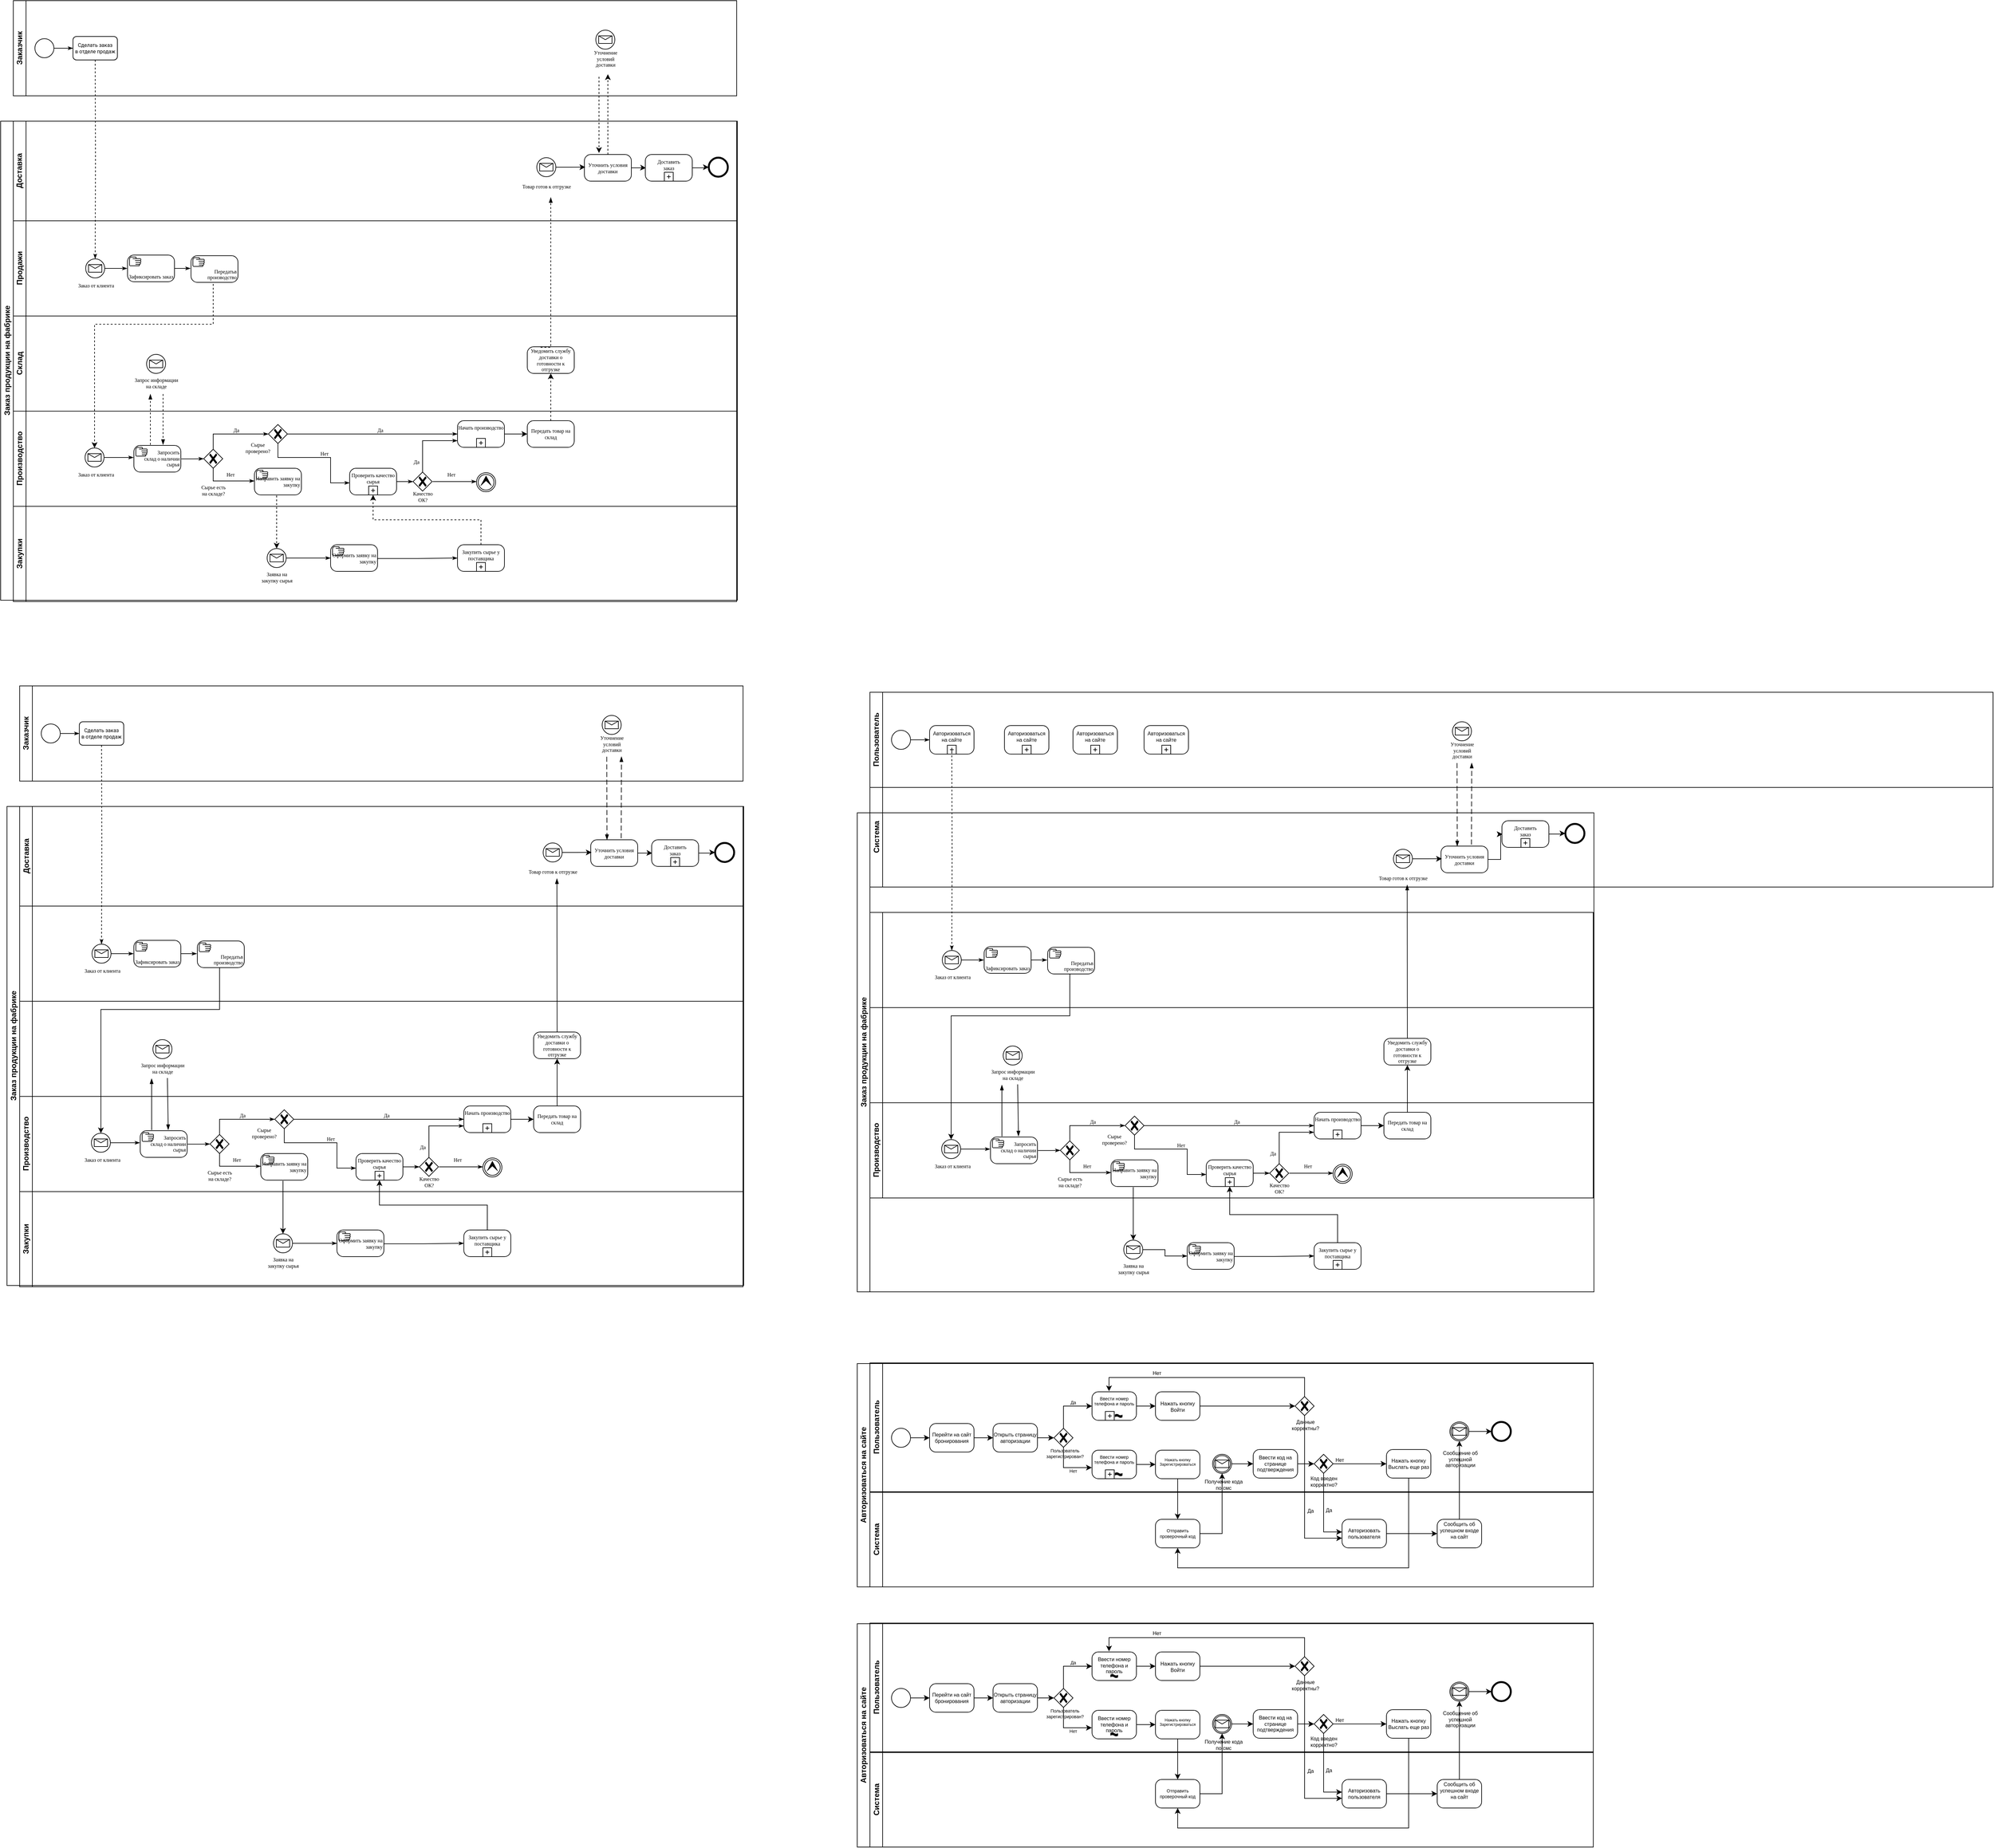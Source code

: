 <mxfile version="20.2.4" type="github">
  <diagram name="Page-1" id="c7488fd3-1785-93aa-aadb-54a6760d102a">
    <mxGraphModel dx="2118" dy="1093" grid="1" gridSize="10" guides="1" tooltips="1" connect="1" arrows="1" fold="1" page="1" pageScale="1" pageWidth="1100" pageHeight="850" background="none" math="0" shadow="0">
      <root>
        <mxCell id="0" />
        <mxCell id="1" parent="0" />
        <mxCell id="gR5x1iu0TX8cfBhImnCA-1" value="&lt;div&gt;Склад&lt;/div&gt;" style="swimlane;html=1;startSize=20;horizontal=0;" parent="1" vertex="1">
          <mxGeometry x="180" y="547" width="1140" height="150" as="geometry" />
        </mxCell>
        <mxCell id="gR5x1iu0TX8cfBhImnCA-52" value="" style="points=[[0.145,0.145,0],[0.5,0,0],[0.855,0.145,0],[1,0.5,0],[0.855,0.855,0],[0.5,1,0],[0.145,0.855,0],[0,0.5,0]];shape=mxgraph.bpmn.event;html=1;verticalLabelPosition=bottom;labelBackgroundColor=#ffffff;verticalAlign=top;align=center;perimeter=ellipsePerimeter;outlineConnect=0;aspect=fixed;outline=standard;symbol=message;fontFamily=Verdana;fontSize=8;" parent="gR5x1iu0TX8cfBhImnCA-1" vertex="1">
          <mxGeometry x="210" y="60.5" width="30" height="30" as="geometry" />
        </mxCell>
        <mxCell id="gR5x1iu0TX8cfBhImnCA-53" value="&lt;div&gt;Запрос информации&lt;/div&gt;&lt;div&gt;на складе&lt;br&gt;&lt;/div&gt;" style="text;html=1;align=center;verticalAlign=middle;resizable=0;points=[];autosize=1;strokeColor=none;fillColor=none;fontSize=8;fontFamily=Verdana;" parent="gR5x1iu0TX8cfBhImnCA-1" vertex="1">
          <mxGeometry x="170" y="90.5" width="110" height="30" as="geometry" />
        </mxCell>
        <mxCell id="gR5x1iu0TX8cfBhImnCA-106" value="Уведомить службу доставки о готовности к отгрузке" style="points=[[0.25,0,0],[0.5,0,0],[0.75,0,0],[1,0.25,0],[1,0.5,0],[1,0.75,0],[0.75,1,0],[0.5,1,0],[0.25,1,0],[0,0.75,0],[0,0.5,0],[0,0.25,0]];shape=mxgraph.bpmn.task;whiteSpace=wrap;rectStyle=rounded;size=10;taskMarker=abstract;fontFamily=Verdana;fontSize=8;" parent="gR5x1iu0TX8cfBhImnCA-1" vertex="1">
          <mxGeometry x="810" y="48.5" width="74" height="42" as="geometry" />
        </mxCell>
        <mxCell id="gR5x1iu0TX8cfBhImnCA-9" value="&lt;div&gt;Производство&lt;/div&gt;" style="swimlane;html=1;startSize=20;horizontal=0;" parent="1" vertex="1">
          <mxGeometry x="180" y="697" width="1140" height="150" as="geometry" />
        </mxCell>
        <mxCell id="gR5x1iu0TX8cfBhImnCA-12" value="Да" style="edgeStyle=orthogonalEdgeStyle;rounded=0;html=1;labelBackgroundColor=none;startArrow=none;startFill=0;startSize=5;endArrow=classicThin;endFill=1;endSize=5;jettySize=auto;orthogonalLoop=1;strokeWidth=1;fontFamily=Verdana;fontSize=8;exitX=0.5;exitY=0;exitDx=0;exitDy=0;exitPerimeter=0;" parent="gR5x1iu0TX8cfBhImnCA-9" source="gR5x1iu0TX8cfBhImnCA-55" target="gR5x1iu0TX8cfBhImnCA-84" edge="1">
          <mxGeometry x="0.085" y="6" relative="1" as="geometry">
            <mxPoint as="offset" />
            <mxPoint x="315" y="56" as="sourcePoint" />
            <mxPoint x="380" y="36" as="targetPoint" />
            <Array as="points">
              <mxPoint x="315" y="36" />
            </Array>
          </mxGeometry>
        </mxCell>
        <mxCell id="gR5x1iu0TX8cfBhImnCA-55" value="" style="points=[[0.25,0.25,0],[0.5,0,0],[0.75,0.25,0],[1,0.5,0],[0.75,0.75,0],[0.5,1,0],[0.25,0.75,0],[0,0.5,0]];shape=mxgraph.bpmn.gateway2;html=1;verticalLabelPosition=bottom;labelBackgroundColor=#ffffff;verticalAlign=top;align=center;perimeter=rhombusPerimeter;outlineConnect=0;outline=none;symbol=none;gwType=exclusive;fontFamily=Verdana;fontSize=8;" parent="gR5x1iu0TX8cfBhImnCA-9" vertex="1">
          <mxGeometry x="300" y="60" width="30" height="30" as="geometry" />
        </mxCell>
        <mxCell id="gR5x1iu0TX8cfBhImnCA-56" value="&lt;div&gt;Сырье есть &lt;br&gt;&lt;/div&gt;&lt;div&gt;на складе?&lt;/div&gt;" style="text;html=1;align=center;verticalAlign=middle;resizable=0;points=[];autosize=1;strokeColor=none;fillColor=none;fontSize=8;fontFamily=Verdana;" parent="gR5x1iu0TX8cfBhImnCA-9" vertex="1">
          <mxGeometry x="280" y="110" width="70" height="30" as="geometry" />
        </mxCell>
        <mxCell id="gR5x1iu0TX8cfBhImnCA-65" value="Нет" style="edgeStyle=orthogonalEdgeStyle;rounded=0;html=1;labelBackgroundColor=none;startArrow=none;startFill=0;startSize=5;endArrow=classicThin;endFill=1;endSize=5;jettySize=auto;orthogonalLoop=1;strokeWidth=1;fontFamily=Verdana;fontSize=8;exitX=0.5;exitY=1;exitDx=0;exitDy=0;exitPerimeter=0;" parent="gR5x1iu0TX8cfBhImnCA-9" source="gR5x1iu0TX8cfBhImnCA-55" target="gR5x1iu0TX8cfBhImnCA-66" edge="1">
          <mxGeometry x="0.091" y="10" relative="1" as="geometry">
            <mxPoint as="offset" />
            <mxPoint x="306" y="110" as="sourcePoint" />
            <mxPoint x="490" y="110" as="targetPoint" />
            <Array as="points">
              <mxPoint x="315" y="110" />
            </Array>
          </mxGeometry>
        </mxCell>
        <mxCell id="gR5x1iu0TX8cfBhImnCA-66" value="Направить заявку на закупку" style="points=[[0.25,0,0],[0.5,0,0],[0.75,0,0],[1,0.25,0],[1,0.5,0],[1,0.75,0],[0.75,1,0],[0.5,1,0],[0.25,1,0],[0,0.75,0],[0,0.5,0],[0,0.25,0]];shape=mxgraph.bpmn.task;whiteSpace=wrap;rectStyle=rounded;size=10;taskMarker=manual;fontFamily=Verdana;fontSize=8;align=right;" parent="gR5x1iu0TX8cfBhImnCA-9" vertex="1">
          <mxGeometry x="380" y="90" width="74" height="42" as="geometry" />
        </mxCell>
        <mxCell id="gR5x1iu0TX8cfBhImnCA-69" value="Запросить &#xa;склад о наличии &#xa;сырья" style="points=[[0.25,0,0],[0.5,0,0],[0.75,0,0],[1,0.25,0],[1,0.5,0],[1,0.75,0],[0.75,1,0],[0.5,1,0],[0.25,1,0],[0,0.75,0],[0,0.5,0],[0,0.25,0]];shape=mxgraph.bpmn.task;whiteSpace=wrap;rectStyle=rounded;size=10;taskMarker=manual;fontFamily=Verdana;fontSize=8;align=right;" parent="gR5x1iu0TX8cfBhImnCA-9" vertex="1">
          <mxGeometry x="190" y="54" width="74" height="42" as="geometry" />
        </mxCell>
        <mxCell id="gR5x1iu0TX8cfBhImnCA-54" style="edgeStyle=orthogonalEdgeStyle;rounded=0;html=1;labelBackgroundColor=none;startArrow=none;startFill=0;startSize=5;endArrow=classicThin;endFill=1;endSize=5;jettySize=auto;orthogonalLoop=1;strokeWidth=1;fontFamily=Verdana;fontSize=8;exitX=1.011;exitY=0.506;exitDx=0;exitDy=0;exitPerimeter=0;" parent="gR5x1iu0TX8cfBhImnCA-9" source="gR5x1iu0TX8cfBhImnCA-69" target="gR5x1iu0TX8cfBhImnCA-55" edge="1">
          <mxGeometry relative="1" as="geometry">
            <mxPoint x="270" y="75" as="sourcePoint" />
            <mxPoint x="300" y="74" as="targetPoint" />
          </mxGeometry>
        </mxCell>
        <mxCell id="gR5x1iu0TX8cfBhImnCA-109" style="edgeStyle=orthogonalEdgeStyle;rounded=0;orthogonalLoop=1;jettySize=auto;html=1;entryX=0;entryY=0.5;entryDx=0;entryDy=0;entryPerimeter=0;fontFamily=Verdana;fontSize=8;" parent="gR5x1iu0TX8cfBhImnCA-9" source="gR5x1iu0TX8cfBhImnCA-80" target="gR5x1iu0TX8cfBhImnCA-108" edge="1">
          <mxGeometry relative="1" as="geometry" />
        </mxCell>
        <mxCell id="gR5x1iu0TX8cfBhImnCA-80" value="Начать производство" style="points=[[0.25,0,0],[0.5,0,0],[0.75,0,0],[1,0.25,0],[1,0.5,0],[1,0.75,0],[0.75,1,0],[0.5,1,0],[0.25,1,0],[0,0.75,0],[0,0.5,0],[0,0.25,0]];shape=mxgraph.bpmn.task;whiteSpace=wrap;rectStyle=rounded;size=10;taskMarker=abstract;isLoopSub=1;fontFamily=Verdana;fontSize=8;horizontal=1;verticalAlign=top;" parent="gR5x1iu0TX8cfBhImnCA-9" vertex="1">
          <mxGeometry x="700" y="15" width="74" height="42" as="geometry" />
        </mxCell>
        <mxCell id="gR5x1iu0TX8cfBhImnCA-84" value="" style="points=[[0.25,0.25,0],[0.5,0,0],[0.75,0.25,0],[1,0.5,0],[0.75,0.75,0],[0.5,1,0],[0.25,0.75,0],[0,0.5,0]];shape=mxgraph.bpmn.gateway2;html=1;verticalLabelPosition=bottom;labelBackgroundColor=#ffffff;verticalAlign=top;align=center;perimeter=rhombusPerimeter;outlineConnect=0;outline=none;symbol=none;gwType=exclusive;fontFamily=Verdana;fontSize=8;" parent="gR5x1iu0TX8cfBhImnCA-9" vertex="1">
          <mxGeometry x="402" y="21" width="30" height="30" as="geometry" />
        </mxCell>
        <mxCell id="gR5x1iu0TX8cfBhImnCA-86" value="&lt;div&gt;Сырье &lt;br&gt;&lt;/div&gt;&lt;div&gt;проверено?&lt;/div&gt;" style="text;html=1;align=center;verticalAlign=middle;resizable=0;points=[];autosize=1;strokeColor=none;fillColor=none;fontSize=8;fontFamily=Verdana;" parent="gR5x1iu0TX8cfBhImnCA-9" vertex="1">
          <mxGeometry x="350" y="43" width="70" height="30" as="geometry" />
        </mxCell>
        <mxCell id="gR5x1iu0TX8cfBhImnCA-82" value="Проверить качество сырья" style="points=[[0.25,0,0],[0.5,0,0],[0.75,0,0],[1,0.25,0],[1,0.5,0],[1,0.75,0],[0.75,1,0],[0.5,1,0],[0.25,1,0],[0,0.75,0],[0,0.5,0],[0,0.25,0]];shape=mxgraph.bpmn.task;whiteSpace=wrap;rectStyle=rounded;size=10;taskMarker=abstract;isLoopSub=1;fontFamily=Verdana;fontSize=8;horizontal=1;verticalAlign=top;" parent="gR5x1iu0TX8cfBhImnCA-9" vertex="1">
          <mxGeometry x="530" y="90" width="74" height="42" as="geometry" />
        </mxCell>
        <mxCell id="gR5x1iu0TX8cfBhImnCA-85" value="Нет" style="edgeStyle=orthogonalEdgeStyle;rounded=0;html=1;labelBackgroundColor=none;startArrow=none;startFill=0;startSize=5;endArrow=classicThin;endFill=1;endSize=5;jettySize=auto;orthogonalLoop=1;strokeWidth=1;fontFamily=Verdana;fontSize=8;exitX=0.5;exitY=1;exitDx=0;exitDy=0;exitPerimeter=0;entryX=0;entryY=0.548;entryDx=0;entryDy=0;entryPerimeter=0;" parent="gR5x1iu0TX8cfBhImnCA-9" source="gR5x1iu0TX8cfBhImnCA-84" target="gR5x1iu0TX8cfBhImnCA-82" edge="1">
          <mxGeometry x="0.085" y="6" relative="1" as="geometry">
            <mxPoint as="offset" />
            <mxPoint x="325" y="70" as="sourcePoint" />
            <mxPoint x="510" y="73" as="targetPoint" />
            <Array as="points">
              <mxPoint x="417" y="73" />
              <mxPoint x="500" y="73" />
              <mxPoint x="500" y="113" />
            </Array>
          </mxGeometry>
        </mxCell>
        <mxCell id="gR5x1iu0TX8cfBhImnCA-88" value="Да" style="edgeStyle=orthogonalEdgeStyle;rounded=0;html=1;labelBackgroundColor=none;startArrow=none;startFill=0;startSize=5;endArrow=classicThin;endFill=1;endSize=5;jettySize=auto;orthogonalLoop=1;strokeWidth=1;fontFamily=Verdana;fontSize=8;exitX=1;exitY=0.5;exitDx=0;exitDy=0;exitPerimeter=0;" parent="gR5x1iu0TX8cfBhImnCA-9" source="gR5x1iu0TX8cfBhImnCA-84" target="gR5x1iu0TX8cfBhImnCA-80" edge="1">
          <mxGeometry x="0.085" y="6" relative="1" as="geometry">
            <mxPoint as="offset" />
            <mxPoint x="440" y="33" as="sourcePoint" />
            <mxPoint x="670" y="36" as="targetPoint" />
            <Array as="points" />
          </mxGeometry>
        </mxCell>
        <mxCell id="gR5x1iu0TX8cfBhImnCA-94" value="" style="points=[[0.25,0.25,0],[0.5,0,0],[0.75,0.25,0],[1,0.5,0],[0.75,0.75,0],[0.5,1,0],[0.25,0.75,0],[0,0.5,0]];shape=mxgraph.bpmn.gateway2;html=1;verticalLabelPosition=bottom;labelBackgroundColor=#ffffff;verticalAlign=top;align=center;perimeter=rhombusPerimeter;outlineConnect=0;outline=none;symbol=none;gwType=exclusive;fontFamily=Verdana;fontSize=8;" parent="gR5x1iu0TX8cfBhImnCA-9" vertex="1">
          <mxGeometry x="630" y="96" width="30" height="30" as="geometry" />
        </mxCell>
        <mxCell id="gR5x1iu0TX8cfBhImnCA-95" value="" style="edgeStyle=orthogonalEdgeStyle;rounded=0;html=1;labelBackgroundColor=none;startArrow=none;startFill=0;startSize=5;endArrow=classicThin;endFill=1;endSize=5;jettySize=auto;orthogonalLoop=1;strokeWidth=1;fontFamily=Verdana;fontSize=8;exitX=1;exitY=0.5;exitDx=0;exitDy=0;exitPerimeter=0;" parent="gR5x1iu0TX8cfBhImnCA-9" source="gR5x1iu0TX8cfBhImnCA-82" target="gR5x1iu0TX8cfBhImnCA-94" edge="1">
          <mxGeometry x="0.63" y="-12" relative="1" as="geometry">
            <mxPoint as="offset" />
            <mxPoint x="442" y="46" as="sourcePoint" />
            <mxPoint x="710" y="46" as="targetPoint" />
            <Array as="points" />
          </mxGeometry>
        </mxCell>
        <mxCell id="gR5x1iu0TX8cfBhImnCA-96" value="&lt;div&gt;Качество&lt;/div&gt;&lt;div&gt;ОК?&lt;/div&gt;" style="text;html=1;align=center;verticalAlign=middle;resizable=0;points=[];autosize=1;strokeColor=none;fillColor=none;fontSize=8;fontFamily=Verdana;" parent="gR5x1iu0TX8cfBhImnCA-9" vertex="1">
          <mxGeometry x="615" y="120" width="60" height="30" as="geometry" />
        </mxCell>
        <mxCell id="gR5x1iu0TX8cfBhImnCA-97" value="" style="edgeStyle=orthogonalEdgeStyle;rounded=0;html=1;labelBackgroundColor=none;startArrow=none;startFill=0;startSize=5;endArrow=classicThin;endFill=1;endSize=5;jettySize=auto;orthogonalLoop=1;strokeWidth=1;fontFamily=Verdana;fontSize=8;exitX=0.5;exitY=0;exitDx=0;exitDy=0;exitPerimeter=0;entryX=0;entryY=0.75;entryDx=0;entryDy=0;entryPerimeter=0;" parent="gR5x1iu0TX8cfBhImnCA-9" source="gR5x1iu0TX8cfBhImnCA-94" target="gR5x1iu0TX8cfBhImnCA-80" edge="1">
          <mxGeometry x="0.63" y="-12" relative="1" as="geometry">
            <mxPoint as="offset" />
            <mxPoint x="614" y="121" as="sourcePoint" />
            <mxPoint x="640" y="121" as="targetPoint" />
            <Array as="points" />
          </mxGeometry>
        </mxCell>
        <mxCell id="gR5x1iu0TX8cfBhImnCA-98" value="Да" style="text;html=1;align=center;verticalAlign=middle;resizable=0;points=[];autosize=1;strokeColor=none;fillColor=none;fontSize=8;fontFamily=Verdana;" parent="gR5x1iu0TX8cfBhImnCA-9" vertex="1">
          <mxGeometry x="620" y="70" width="30" height="20" as="geometry" />
        </mxCell>
        <mxCell id="gR5x1iu0TX8cfBhImnCA-102" value="Нет" style="text;html=1;align=center;verticalAlign=middle;resizable=0;points=[];autosize=1;strokeColor=none;fillColor=none;fontSize=8;fontFamily=Verdana;" parent="gR5x1iu0TX8cfBhImnCA-9" vertex="1">
          <mxGeometry x="670" y="90" width="40" height="20" as="geometry" />
        </mxCell>
        <mxCell id="gR5x1iu0TX8cfBhImnCA-105" value="" style="points=[[0.145,0.145,0],[0.5,0,0],[0.855,0.145,0],[1,0.5,0],[0.855,0.855,0],[0.5,1,0],[0.145,0.855,0],[0,0.5,0]];shape=mxgraph.bpmn.event;html=1;verticalLabelPosition=bottom;labelBackgroundColor=#ffffff;verticalAlign=top;align=center;perimeter=ellipsePerimeter;outlineConnect=0;aspect=fixed;outline=throwing;symbol=escalation;fontFamily=Verdana;fontSize=8;" parent="gR5x1iu0TX8cfBhImnCA-9" vertex="1">
          <mxGeometry x="730" y="97" width="30" height="30" as="geometry" />
        </mxCell>
        <mxCell id="gR5x1iu0TX8cfBhImnCA-108" value="Передать товар на склад" style="points=[[0.25,0,0],[0.5,0,0],[0.75,0,0],[1,0.25,0],[1,0.5,0],[1,0.75,0],[0.75,1,0],[0.5,1,0],[0.25,1,0],[0,0.75,0],[0,0.5,0],[0,0.25,0]];shape=mxgraph.bpmn.task;whiteSpace=wrap;rectStyle=rounded;size=10;taskMarker=abstract;fontFamily=Verdana;fontSize=8;" parent="gR5x1iu0TX8cfBhImnCA-9" vertex="1">
          <mxGeometry x="810" y="15" width="74" height="42" as="geometry" />
        </mxCell>
        <mxCell id="gR5x1iu0TX8cfBhImnCA-21" value="Закупки" style="swimlane;html=1;startSize=20;horizontal=0;" parent="1" vertex="1">
          <mxGeometry x="180" y="847" width="1140" height="150" as="geometry" />
        </mxCell>
        <mxCell id="gR5x1iu0TX8cfBhImnCA-63" value="Оформить заявку на закупку" style="points=[[0.25,0,0],[0.5,0,0],[0.75,0,0],[1,0.25,0],[1,0.5,0],[1,0.75,0],[0.75,1,0],[0.5,1,0],[0.25,1,0],[0,0.75,0],[0,0.5,0],[0,0.25,0]];shape=mxgraph.bpmn.task;whiteSpace=wrap;rectStyle=rounded;size=10;taskMarker=manual;fontFamily=Verdana;fontSize=8;align=right;" parent="gR5x1iu0TX8cfBhImnCA-21" vertex="1">
          <mxGeometry x="500" y="60.5" width="74" height="42" as="geometry" />
        </mxCell>
        <mxCell id="gR5x1iu0TX8cfBhImnCA-64" value="Закупить сырье у поставщика" style="points=[[0.25,0,0],[0.5,0,0],[0.75,0,0],[1,0.25,0],[1,0.5,0],[1,0.75,0],[0.75,1,0],[0.5,1,0],[0.25,1,0],[0,0.75,0],[0,0.5,0],[0,0.25,0]];shape=mxgraph.bpmn.task;whiteSpace=wrap;rectStyle=rounded;size=10;taskMarker=abstract;isLoopSub=1;fontFamily=Verdana;fontSize=8;horizontal=1;verticalAlign=top;" parent="gR5x1iu0TX8cfBhImnCA-21" vertex="1">
          <mxGeometry x="700" y="60.5" width="74" height="42" as="geometry" />
        </mxCell>
        <mxCell id="gR5x1iu0TX8cfBhImnCA-61" style="edgeStyle=orthogonalEdgeStyle;rounded=0;html=1;labelBackgroundColor=none;startArrow=none;startFill=0;startSize=5;endArrow=classicThin;endFill=1;endSize=5;jettySize=auto;orthogonalLoop=1;strokeColor=#000000;strokeWidth=1;fontFamily=Verdana;fontSize=8;fontColor=#000000;exitX=1.001;exitY=0.517;exitDx=0;exitDy=0;exitPerimeter=0;entryX=0;entryY=0.5;entryDx=0;entryDy=0;entryPerimeter=0;" parent="gR5x1iu0TX8cfBhImnCA-21" source="gR5x1iu0TX8cfBhImnCA-63" target="gR5x1iu0TX8cfBhImnCA-64" edge="1">
          <mxGeometry relative="1" as="geometry">
            <mxPoint x="530" y="82" as="sourcePoint" />
            <mxPoint x="559" y="82" as="targetPoint" />
          </mxGeometry>
        </mxCell>
        <mxCell id="gR5x1iu0TX8cfBhImnCA-39" value="" style="edgeStyle=elbowEdgeStyle;fontSize=12;html=1;endArrow=blockThin;endFill=1;rounded=0;dashed=1;fontFamily=Roboto;fontSource=https%3A%2F%2Ffonts.googleapis.com%2Fcss%3Ffamily%3DRoboto;" parent="1" edge="1">
          <mxGeometry width="160" relative="1" as="geometry">
            <mxPoint x="396" y="750" as="sourcePoint" />
            <mxPoint x="396" y="670" as="targetPoint" />
            <Array as="points">
              <mxPoint x="396" y="680" />
              <mxPoint x="396" y="700" />
            </Array>
          </mxGeometry>
        </mxCell>
        <mxCell id="gR5x1iu0TX8cfBhImnCA-40" style="edgeStyle=orthogonalEdgeStyle;rounded=0;orthogonalLoop=1;jettySize=auto;html=1;exitX=0.5;exitY=1;exitDx=0;exitDy=0;dashed=1;fontFamily=Roboto;fontSource=https%3A%2F%2Ffonts.googleapis.com%2Fcss%3Ffamily%3DRoboto;fontSize=10;" parent="1" target="gR5x1iu0TX8cfBhImnCA-42" edge="1">
          <mxGeometry relative="1" as="geometry">
            <mxPoint x="495" y="490.5" as="sourcePoint" />
            <mxPoint x="260" y="740" as="targetPoint" />
            <Array as="points">
              <mxPoint x="495" y="560" />
              <mxPoint x="308" y="560" />
            </Array>
          </mxGeometry>
        </mxCell>
        <mxCell id="gR5x1iu0TX8cfBhImnCA-47" value="" style="group" parent="1" vertex="1" connectable="0">
          <mxGeometry x="260" y="755" width="100" height="52" as="geometry" />
        </mxCell>
        <mxCell id="gR5x1iu0TX8cfBhImnCA-42" value="" style="points=[[0.145,0.145,0],[0.5,0,0],[0.855,0.145,0],[1,0.5,0],[0.855,0.855,0],[0.5,1,0],[0.145,0.855,0],[0,0.5,0]];shape=mxgraph.bpmn.event;html=1;verticalLabelPosition=bottom;labelBackgroundColor=#ffffff;verticalAlign=top;align=center;perimeter=ellipsePerimeter;outlineConnect=0;aspect=fixed;outline=standard;symbol=message;fontFamily=Roboto;fontSource=https%3A%2F%2Ffonts.googleapis.com%2Fcss%3Ffamily%3DRoboto;fontSize=10;" parent="gR5x1iu0TX8cfBhImnCA-47" vertex="1">
          <mxGeometry x="33" width="30" height="30" as="geometry" />
        </mxCell>
        <mxCell id="gR5x1iu0TX8cfBhImnCA-45" value="Заказ от клиента" style="text;html=1;align=center;verticalAlign=middle;resizable=0;points=[];autosize=1;strokeColor=none;fillColor=none;fontSize=8;fontFamily=Verdana;" parent="gR5x1iu0TX8cfBhImnCA-47" vertex="1">
          <mxGeometry y="32" width="100" height="20" as="geometry" />
        </mxCell>
        <mxCell id="gR5x1iu0TX8cfBhImnCA-10" style="edgeStyle=orthogonalEdgeStyle;rounded=0;html=1;labelBackgroundColor=none;startArrow=none;startFill=0;startSize=5;endArrow=classicThin;endFill=1;endSize=5;jettySize=auto;orthogonalLoop=1;strokeWidth=1;fontFamily=Verdana;fontSize=8;exitX=1;exitY=0.5;exitDx=0;exitDy=0;exitPerimeter=0;entryX=-0.008;entryY=0.452;entryDx=0;entryDy=0;entryPerimeter=0;" parent="1" source="gR5x1iu0TX8cfBhImnCA-42" target="gR5x1iu0TX8cfBhImnCA-69" edge="1">
          <mxGeometry relative="1" as="geometry">
            <mxPoint x="370" y="770" as="targetPoint" />
          </mxGeometry>
        </mxCell>
        <mxCell id="gR5x1iu0TX8cfBhImnCA-50" value="" style="edgeStyle=elbowEdgeStyle;fontSize=12;html=1;endArrow=blockThin;endFill=1;rounded=0;dashed=1;fontFamily=Roboto;fontSource=https%3A%2F%2Ffonts.googleapis.com%2Fcss%3Ffamily%3DRoboto;" parent="1" edge="1">
          <mxGeometry width="160" relative="1" as="geometry">
            <mxPoint x="416" y="670" as="sourcePoint" />
            <mxPoint x="416" y="750" as="targetPoint" />
            <Array as="points">
              <mxPoint x="416" y="740" />
              <mxPoint x="426" y="730" />
              <mxPoint x="416" y="740" />
              <mxPoint x="416" y="700" />
            </Array>
          </mxGeometry>
        </mxCell>
        <mxCell id="gR5x1iu0TX8cfBhImnCA-26" style="edgeStyle=orthogonalEdgeStyle;rounded=0;html=1;labelBackgroundColor=none;startArrow=none;startFill=0;startSize=5;endArrow=classicThin;endFill=1;endSize=5;jettySize=auto;orthogonalLoop=1;strokeColor=#000000;strokeWidth=1;fontFamily=Verdana;fontSize=8;fontColor=#000000;entryX=0;entryY=0.5;entryDx=0;entryDy=0;entryPerimeter=0;" parent="1" source="gR5x1iu0TX8cfBhImnCA-57" target="gR5x1iu0TX8cfBhImnCA-63" edge="1">
          <mxGeometry relative="1" as="geometry">
            <mxPoint x="638.81" y="928.41" as="targetPoint" />
          </mxGeometry>
        </mxCell>
        <mxCell id="gR5x1iu0TX8cfBhImnCA-57" value="" style="points=[[0.145,0.145,0],[0.5,0,0],[0.855,0.145,0],[1,0.5,0],[0.855,0.855,0],[0.5,1,0],[0.145,0.855,0],[0,0.5,0]];shape=mxgraph.bpmn.event;html=1;verticalLabelPosition=bottom;labelBackgroundColor=#ffffff;verticalAlign=top;align=center;perimeter=ellipsePerimeter;outlineConnect=0;aspect=fixed;outline=standard;symbol=message;fontFamily=Verdana;fontSize=8;" parent="1" vertex="1">
          <mxGeometry x="580" y="913.5" width="30" height="30" as="geometry" />
        </mxCell>
        <mxCell id="gR5x1iu0TX8cfBhImnCA-58" value="&lt;div&gt;Заявка на &lt;br&gt;&lt;/div&gt;&lt;div&gt;закупку сырья&lt;/div&gt;" style="text;html=1;align=center;verticalAlign=middle;resizable=0;points=[];autosize=1;strokeColor=none;fillColor=none;fontSize=8;fontFamily=Verdana;" parent="1" vertex="1">
          <mxGeometry x="550" y="943.5" width="90" height="30" as="geometry" />
        </mxCell>
        <mxCell id="gR5x1iu0TX8cfBhImnCA-59" value="" style="endArrow=classic;html=1;rounded=0;dashed=1;fontFamily=Verdana;fontSize=8;entryX=0.5;entryY=0;entryDx=0;entryDy=0;entryPerimeter=0;" parent="1" target="gR5x1iu0TX8cfBhImnCA-57" edge="1">
          <mxGeometry width="50" height="50" relative="1" as="geometry">
            <mxPoint x="595" y="830" as="sourcePoint" />
            <mxPoint x="540" y="800" as="targetPoint" />
          </mxGeometry>
        </mxCell>
        <mxCell id="gR5x1iu0TX8cfBhImnCA-71" value="Передатьв производство" style="points=[[0.25,0,0],[0.5,0,0],[0.75,0,0],[1,0.25,0],[1,0.5,0],[1,0.75,0],[0.75,1,0],[0.5,1,0],[0.25,1,0],[0,0.75,0],[0,0.5,0],[0,0.25,0]];shape=mxgraph.bpmn.task;whiteSpace=wrap;rectStyle=rounded;size=10;taskMarker=manual;fontFamily=Verdana;fontSize=8;align=right;verticalAlign=bottom;" parent="1" vertex="1">
          <mxGeometry x="460" y="452" width="74" height="42" as="geometry" />
        </mxCell>
        <mxCell id="gR5x1iu0TX8cfBhImnCA-74" style="edgeStyle=orthogonalEdgeStyle;rounded=0;html=1;labelBackgroundColor=none;startArrow=none;startFill=0;startSize=5;endArrow=classicThin;endFill=1;endSize=5;jettySize=auto;orthogonalLoop=1;strokeWidth=1;fontFamily=Verdana;fontSize=8;exitX=1;exitY=0.5;exitDx=0;exitDy=0;exitPerimeter=0;entryX=-0.011;entryY=0.469;entryDx=0;entryDy=0;entryPerimeter=0;" parent="1" source="gR5x1iu0TX8cfBhImnCA-70" target="gR5x1iu0TX8cfBhImnCA-71" edge="1">
          <mxGeometry relative="1" as="geometry">
            <mxPoint x="434" y="473" as="sourcePoint" />
            <mxPoint x="450" y="472" as="targetPoint" />
          </mxGeometry>
        </mxCell>
        <mxCell id="gR5x1iu0TX8cfBhImnCA-103" value="" style="edgeStyle=orthogonalEdgeStyle;rounded=0;html=1;labelBackgroundColor=none;startArrow=none;startFill=0;startSize=5;endArrow=classicThin;endFill=1;endSize=5;jettySize=auto;orthogonalLoop=1;strokeWidth=1;fontFamily=Verdana;fontSize=8;exitX=1;exitY=0.5;exitDx=0;exitDy=0;exitPerimeter=0;" parent="1" edge="1">
          <mxGeometry x="0.63" y="-12" relative="1" as="geometry">
            <mxPoint as="offset" />
            <mxPoint x="841" y="808" as="sourcePoint" />
            <mxPoint x="910.0" y="808" as="targetPoint" />
            <Array as="points" />
          </mxGeometry>
        </mxCell>
        <mxCell id="gR5x1iu0TX8cfBhImnCA-107" value="" style="edgeStyle=orthogonalEdgeStyle;rounded=0;orthogonalLoop=1;jettySize=auto;html=1;fontFamily=Verdana;fontSize=8;dashed=1;exitX=0.5;exitY=0;exitDx=0;exitDy=0;exitPerimeter=0;" parent="1" source="gR5x1iu0TX8cfBhImnCA-108" target="gR5x1iu0TX8cfBhImnCA-106" edge="1">
          <mxGeometry relative="1" as="geometry" />
        </mxCell>
        <mxCell id="gR5x1iu0TX8cfBhImnCA-110" style="edgeStyle=orthogonalEdgeStyle;rounded=0;orthogonalLoop=1;jettySize=auto;html=1;entryX=0.5;entryY=1;entryDx=0;entryDy=0;entryPerimeter=0;fontFamily=Verdana;fontSize=8;exitX=0.5;exitY=0;exitDx=0;exitDy=0;exitPerimeter=0;dashed=1;" parent="1" source="gR5x1iu0TX8cfBhImnCA-64" target="gR5x1iu0TX8cfBhImnCA-82" edge="1">
          <mxGeometry relative="1" as="geometry" />
        </mxCell>
        <mxCell id="gR5x1iu0TX8cfBhImnCA-120" style="edgeStyle=orthogonalEdgeStyle;rounded=0;orthogonalLoop=1;jettySize=auto;html=1;entryX=0.557;entryY=1.113;entryDx=0;entryDy=0;entryPerimeter=0;fontFamily=Verdana;fontSize=8;dashed=1;" parent="1" source="gR5x1iu0TX8cfBhImnCA-111" target="gR5x1iu0TX8cfBhImnCA-118" edge="1">
          <mxGeometry relative="1" as="geometry" />
        </mxCell>
        <mxCell id="gR5x1iu0TX8cfBhImnCA-125" style="edgeStyle=orthogonalEdgeStyle;rounded=0;orthogonalLoop=1;jettySize=auto;html=1;entryX=0.014;entryY=0.504;entryDx=0;entryDy=0;entryPerimeter=0;fontFamily=Verdana;fontSize=8;" parent="1" source="gR5x1iu0TX8cfBhImnCA-111" target="gR5x1iu0TX8cfBhImnCA-123" edge="1">
          <mxGeometry relative="1" as="geometry" />
        </mxCell>
        <mxCell id="gR5x1iu0TX8cfBhImnCA-111" value="Уточнить условия доставки" style="points=[[0.25,0,0],[0.5,0,0],[0.75,0,0],[1,0.25,0],[1,0.5,0],[1,0.75,0],[0.75,1,0],[0.5,1,0],[0.25,1,0],[0,0.75,0],[0,0.5,0],[0,0.25,0]];shape=mxgraph.bpmn.task;whiteSpace=wrap;rectStyle=rounded;size=10;taskMarker=abstract;fontFamily=Verdana;fontSize=8;" parent="1" vertex="1">
          <mxGeometry x="1080" y="292.5" width="74" height="42" as="geometry" />
        </mxCell>
        <mxCell id="gR5x1iu0TX8cfBhImnCA-119" style="edgeStyle=orthogonalEdgeStyle;rounded=0;orthogonalLoop=1;jettySize=auto;html=1;entryX=0.019;entryY=0.474;entryDx=0;entryDy=0;entryPerimeter=0;fontFamily=Verdana;fontSize=8;exitX=1;exitY=0.5;exitDx=0;exitDy=0;exitPerimeter=0;" parent="1" source="gR5x1iu0TX8cfBhImnCA-113" target="gR5x1iu0TX8cfBhImnCA-111" edge="1">
          <mxGeometry relative="1" as="geometry">
            <mxPoint x="988.0" y="312.52" as="sourcePoint" />
          </mxGeometry>
        </mxCell>
        <mxCell id="gR5x1iu0TX8cfBhImnCA-113" value="" style="points=[[0.145,0.145,0],[0.5,0,0],[0.855,0.145,0],[1,0.5,0],[0.855,0.855,0],[0.5,1,0],[0.145,0.855,0],[0,0.5,0]];shape=mxgraph.bpmn.event;html=1;verticalLabelPosition=bottom;labelBackgroundColor=#ffffff;verticalAlign=top;align=center;perimeter=ellipsePerimeter;outlineConnect=0;aspect=fixed;outline=standard;symbol=message;fontFamily=Verdana;fontSize=8;" parent="1" vertex="1">
          <mxGeometry x="1005" y="297.5" width="30" height="30" as="geometry" />
        </mxCell>
        <mxCell id="gR5x1iu0TX8cfBhImnCA-114" value="Товар готов к отгрузке" style="text;html=1;align=center;verticalAlign=middle;resizable=0;points=[];autosize=1;strokeColor=none;fillColor=none;fontSize=8;fontFamily=Verdana;" parent="1" vertex="1">
          <mxGeometry x="960" y="332.5" width="120" height="20" as="geometry" />
        </mxCell>
        <mxCell id="gR5x1iu0TX8cfBhImnCA-115" value="" style="edgeStyle=elbowEdgeStyle;fontSize=12;html=1;endArrow=blockThin;endFill=1;rounded=0;dashed=1;fontFamily=Roboto;fontSource=https%3A%2F%2Ffonts.googleapis.com%2Fcss%3Ffamily%3DRoboto;exitX=0.284;exitY=0.02;exitDx=0;exitDy=0;exitPerimeter=0;" parent="1" source="gR5x1iu0TX8cfBhImnCA-106" edge="1">
          <mxGeometry width="160" relative="1" as="geometry">
            <mxPoint x="1011" y="440" as="sourcePoint" />
            <mxPoint x="1027" y="360" as="targetPoint" />
            <Array as="points">
              <mxPoint x="1027" y="590" />
              <mxPoint x="1011" y="390" />
            </Array>
          </mxGeometry>
        </mxCell>
        <mxCell id="gR5x1iu0TX8cfBhImnCA-117" value="" style="points=[[0.145,0.145,0],[0.5,0,0],[0.855,0.145,0],[1,0.5,0],[0.855,0.855,0],[0.5,1,0],[0.145,0.855,0],[0,0.5,0]];shape=mxgraph.bpmn.event;html=1;verticalLabelPosition=bottom;labelBackgroundColor=#ffffff;verticalAlign=top;align=center;perimeter=ellipsePerimeter;outlineConnect=0;aspect=fixed;outline=standard;symbol=message;fontFamily=Verdana;fontSize=8;" parent="1" vertex="1">
          <mxGeometry x="1098" y="96.5" width="30" height="30" as="geometry" />
        </mxCell>
        <mxCell id="gR5x1iu0TX8cfBhImnCA-118" value="&lt;div&gt;Уточнение&lt;/div&gt;&lt;div&gt;условий&lt;/div&gt;&lt;div&gt;доставки&lt;br&gt;&lt;/div&gt;" style="text;html=1;align=center;verticalAlign=middle;resizable=0;points=[];autosize=1;strokeColor=none;fillColor=none;fontSize=8;fontFamily=Verdana;" parent="1" vertex="1">
          <mxGeometry x="1078" y="121.5" width="70" height="40" as="geometry" />
        </mxCell>
        <mxCell id="gR5x1iu0TX8cfBhImnCA-121" style="edgeStyle=orthogonalEdgeStyle;rounded=0;orthogonalLoop=1;jettySize=auto;html=1;fontFamily=Verdana;fontSize=8;dashed=1;" parent="1" edge="1">
          <mxGeometry relative="1" as="geometry">
            <mxPoint x="1103" y="170" as="sourcePoint" />
            <mxPoint x="1103" y="290" as="targetPoint" />
          </mxGeometry>
        </mxCell>
        <mxCell id="2b4e8129b02d487f-2" value="&lt;div&gt;Заказчик&lt;/div&gt;" style="swimlane;html=1;startSize=20;horizontal=0;" parent="1" vertex="1">
          <mxGeometry x="180" y="50" width="1140" height="150" as="geometry" />
        </mxCell>
        <mxCell id="2b4e8129b02d487f-18" style="edgeStyle=orthogonalEdgeStyle;rounded=0;html=1;labelBackgroundColor=none;startArrow=none;startFill=0;startSize=5;endArrow=classicThin;endFill=1;endSize=5;jettySize=auto;orthogonalLoop=1;strokeWidth=1;fontFamily=Verdana;fontSize=8;exitX=1;exitY=0.5;exitDx=0;exitDy=0;entryX=0;entryY=0.5;entryDx=0;entryDy=0;" parent="2b4e8129b02d487f-2" source="gR5x1iu0TX8cfBhImnCA-43" target="gR5x1iu0TX8cfBhImnCA-44" edge="1">
          <mxGeometry relative="1" as="geometry">
            <mxPoint x="64" y="75" as="sourcePoint" />
            <mxPoint x="94" y="75" as="targetPoint" />
          </mxGeometry>
        </mxCell>
        <mxCell id="2b4e8129b02d487f-22" style="edgeStyle=orthogonalEdgeStyle;rounded=0;html=1;entryX=0;entryY=0.5;labelBackgroundColor=none;startArrow=none;startFill=0;startSize=5;endArrow=classicThin;endFill=1;endSize=5;jettySize=auto;orthogonalLoop=1;strokeWidth=1;fontFamily=Verdana;fontSize=8" parent="2b4e8129b02d487f-2" edge="1">
          <mxGeometry relative="1" as="geometry">
            <mxPoint x="550" y="75" as="targetPoint" />
          </mxGeometry>
        </mxCell>
        <mxCell id="2b4e8129b02d487f-23" style="edgeStyle=orthogonalEdgeStyle;rounded=0;html=1;labelBackgroundColor=none;startArrow=none;startFill=0;startSize=5;endArrow=classicThin;endFill=1;endSize=5;jettySize=auto;orthogonalLoop=1;strokeWidth=1;fontFamily=Verdana;fontSize=8" parent="2b4e8129b02d487f-2" edge="1">
          <mxGeometry relative="1" as="geometry">
            <mxPoint x="610" y="75" as="targetPoint" />
          </mxGeometry>
        </mxCell>
        <mxCell id="gR5x1iu0TX8cfBhImnCA-43" value="" style="ellipse;whiteSpace=wrap;html=1;rounded=0;shadow=0;labelBackgroundColor=none;strokeWidth=1;fontFamily=Verdana;fontSize=8;align=center;" parent="2b4e8129b02d487f-2" vertex="1">
          <mxGeometry x="34" y="60" width="30" height="30" as="geometry" />
        </mxCell>
        <mxCell id="gR5x1iu0TX8cfBhImnCA-44" value="&lt;div&gt;Сделать заказ &lt;br&gt;&lt;/div&gt;&lt;div&gt;в отделе продаж&lt;br&gt;&lt;/div&gt;" style="rounded=1;whiteSpace=wrap;html=1;shadow=0;labelBackgroundColor=none;strokeWidth=1;fontFamily=Roboto;fontSize=8;align=center;fontSource=https%3A%2F%2Ffonts.googleapis.com%2Fcss%3Ffamily%3DRoboto;" parent="2b4e8129b02d487f-2" vertex="1">
          <mxGeometry x="94" y="56.5" width="70" height="37" as="geometry" />
        </mxCell>
        <mxCell id="gR5x1iu0TX8cfBhImnCA-17" value="Доставка" style="swimlane;html=1;startSize=20;horizontal=0;" parent="1" vertex="1">
          <mxGeometry x="180" y="240" width="1140" height="157" as="geometry" />
        </mxCell>
        <mxCell id="gR5x1iu0TX8cfBhImnCA-128" style="edgeStyle=orthogonalEdgeStyle;rounded=0;orthogonalLoop=1;jettySize=auto;html=1;fontFamily=Verdana;fontSize=8;" parent="gR5x1iu0TX8cfBhImnCA-17" source="gR5x1iu0TX8cfBhImnCA-123" target="gR5x1iu0TX8cfBhImnCA-126" edge="1">
          <mxGeometry relative="1" as="geometry" />
        </mxCell>
        <mxCell id="gR5x1iu0TX8cfBhImnCA-123" value="Доставить&#xa;заказ&#xa;" style="points=[[0.25,0,0],[0.5,0,0],[0.75,0,0],[1,0.25,0],[1,0.5,0],[1,0.75,0],[0.75,1,0],[0.5,1,0],[0.25,1,0],[0,0.75,0],[0,0.5,0],[0,0.25,0]];shape=mxgraph.bpmn.task;whiteSpace=wrap;rectStyle=rounded;size=10;taskMarker=abstract;isLoopSub=1;fontFamily=Verdana;fontSize=8;horizontal=1;verticalAlign=top;" parent="gR5x1iu0TX8cfBhImnCA-17" vertex="1">
          <mxGeometry x="996" y="52.5" width="74" height="42" as="geometry" />
        </mxCell>
        <mxCell id="gR5x1iu0TX8cfBhImnCA-126" value="" style="points=[[0.145,0.145,0],[0.5,0,0],[0.855,0.145,0],[1,0.5,0],[0.855,0.855,0],[0.5,1,0],[0.145,0.855,0],[0,0.5,0]];shape=mxgraph.bpmn.event;html=1;verticalLabelPosition=bottom;labelBackgroundColor=#ffffff;verticalAlign=top;align=center;perimeter=ellipsePerimeter;outlineConnect=0;aspect=fixed;outline=end;symbol=terminate2;fontFamily=Verdana;fontSize=8;" parent="gR5x1iu0TX8cfBhImnCA-17" vertex="1">
          <mxGeometry x="1096" y="57.5" width="30" height="30" as="geometry" />
        </mxCell>
        <mxCell id="2b4e8129b02d487f-24" style="edgeStyle=orthogonalEdgeStyle;rounded=0;html=1;labelBackgroundColor=none;startArrow=none;startFill=0;startSize=5;endArrow=classicThin;endFill=1;endSize=5;jettySize=auto;orthogonalLoop=1;strokeWidth=1;fontFamily=Verdana;fontSize=8;dashed=1;entryX=0.5;entryY=0;entryDx=0;entryDy=0;entryPerimeter=0;" parent="1" target="gR5x1iu0TX8cfBhImnCA-33" edge="1">
          <mxGeometry relative="1" as="geometry">
            <mxPoint x="309" y="143.5" as="sourcePoint" />
            <mxPoint x="309" y="410" as="targetPoint" />
          </mxGeometry>
        </mxCell>
        <mxCell id="2b4e8129b02d487f-3" value="&lt;b&gt;Продажи&lt;/b&gt;" style="swimlane;html=1;startSize=20;horizontal=0;fontStyle=0" parent="1" vertex="1">
          <mxGeometry x="180" y="397" width="1140" height="150" as="geometry" />
        </mxCell>
        <mxCell id="2b4e8129b02d487f-26" style="edgeStyle=orthogonalEdgeStyle;rounded=0;html=1;labelBackgroundColor=none;startArrow=none;startFill=0;startSize=5;endArrow=classicThin;endFill=1;endSize=5;jettySize=auto;orthogonalLoop=1;strokeWidth=1;fontFamily=Verdana;fontSize=8;entryX=-0.007;entryY=0.501;entryDx=0;entryDy=0;entryPerimeter=0;" parent="2b4e8129b02d487f-3" source="gR5x1iu0TX8cfBhImnCA-33" target="gR5x1iu0TX8cfBhImnCA-70" edge="1">
          <mxGeometry relative="1" as="geometry">
            <mxPoint x="178.67" y="74.852" as="targetPoint" />
          </mxGeometry>
        </mxCell>
        <mxCell id="gR5x1iu0TX8cfBhImnCA-46" value="" style="group" parent="2b4e8129b02d487f-3" vertex="1" connectable="0">
          <mxGeometry x="80" y="60" width="100" height="52" as="geometry" />
        </mxCell>
        <mxCell id="gR5x1iu0TX8cfBhImnCA-33" value="" style="points=[[0.145,0.145,0],[0.5,0,0],[0.855,0.145,0],[1,0.5,0],[0.855,0.855,0],[0.5,1,0],[0.145,0.855,0],[0,0.5,0]];shape=mxgraph.bpmn.event;html=1;verticalLabelPosition=bottom;labelBackgroundColor=#ffffff;verticalAlign=top;align=center;perimeter=ellipsePerimeter;outlineConnect=0;aspect=fixed;outline=standard;symbol=message;fontFamily=Roboto;fontSource=https%3A%2F%2Ffonts.googleapis.com%2Fcss%3Ffamily%3DRoboto;fontSize=10;" parent="gR5x1iu0TX8cfBhImnCA-46" vertex="1">
          <mxGeometry x="34" width="30" height="30" as="geometry" />
        </mxCell>
        <mxCell id="gR5x1iu0TX8cfBhImnCA-34" value="Заказ от клиента" style="text;html=1;align=center;verticalAlign=middle;resizable=0;points=[];autosize=1;strokeColor=none;fillColor=none;fontSize=8;fontFamily=Verdana;" parent="gR5x1iu0TX8cfBhImnCA-46" vertex="1">
          <mxGeometry y="32" width="100" height="20" as="geometry" />
        </mxCell>
        <mxCell id="gR5x1iu0TX8cfBhImnCA-70" value="Зафиксировать заказ" style="points=[[0.25,0,0],[0.5,0,0],[0.75,0,0],[1,0.25,0],[1,0.5,0],[1,0.75,0],[0.75,1,0],[0.5,1,0],[0.25,1,0],[0,0.75,0],[0,0.5,0],[0,0.25,0]];shape=mxgraph.bpmn.task;whiteSpace=wrap;rectStyle=rounded;size=10;taskMarker=manual;fontFamily=Verdana;fontSize=8;align=right;verticalAlign=bottom;" parent="2b4e8129b02d487f-3" vertex="1">
          <mxGeometry x="180" y="54" width="74" height="42" as="geometry" />
        </mxCell>
        <mxCell id="gR5x1iu0TX8cfBhImnCA-133" value="&lt;div&gt;Заказ продукции на фабрике&lt;/div&gt;" style="swimlane;html=1;startSize=20;horizontal=0;container=0;" parent="1" vertex="1">
          <mxGeometry x="160" y="240" width="1161" height="755" as="geometry" />
        </mxCell>
        <mxCell id="gR5x1iu0TX8cfBhImnCA-141" value="&amp;nbsp;" style="swimlane;html=1;startSize=20;horizontal=0;" parent="1" vertex="1">
          <mxGeometry x="190" y="1627" width="1140" height="150" as="geometry" />
        </mxCell>
        <mxCell id="gR5x1iu0TX8cfBhImnCA-142" value="" style="points=[[0.145,0.145,0],[0.5,0,0],[0.855,0.145,0],[1,0.5,0],[0.855,0.855,0],[0.5,1,0],[0.145,0.855,0],[0,0.5,0]];shape=mxgraph.bpmn.event;html=1;verticalLabelPosition=bottom;labelBackgroundColor=#ffffff;verticalAlign=top;align=center;perimeter=ellipsePerimeter;outlineConnect=0;aspect=fixed;outline=standard;symbol=message;fontFamily=Verdana;fontSize=8;" parent="gR5x1iu0TX8cfBhImnCA-141" vertex="1">
          <mxGeometry x="210" y="60.5" width="30" height="30" as="geometry" />
        </mxCell>
        <mxCell id="gR5x1iu0TX8cfBhImnCA-143" value="&lt;div&gt;Запрос информации&lt;/div&gt;&lt;div&gt;на складе&lt;br&gt;&lt;/div&gt;" style="text;html=1;align=center;verticalAlign=middle;resizable=0;points=[];autosize=1;strokeColor=none;fillColor=none;fontSize=8;fontFamily=Verdana;" parent="gR5x1iu0TX8cfBhImnCA-141" vertex="1">
          <mxGeometry x="170" y="90.5" width="110" height="30" as="geometry" />
        </mxCell>
        <mxCell id="gR5x1iu0TX8cfBhImnCA-144" value="Уведомить службу доставки о готовности к отгрузке" style="points=[[0.25,0,0],[0.5,0,0],[0.75,0,0],[1,0.25,0],[1,0.5,0],[1,0.75,0],[0.75,1,0],[0.5,1,0],[0.25,1,0],[0,0.75,0],[0,0.5,0],[0,0.25,0]];shape=mxgraph.bpmn.task;whiteSpace=wrap;rectStyle=rounded;size=10;taskMarker=abstract;fontFamily=Verdana;fontSize=8;" parent="gR5x1iu0TX8cfBhImnCA-141" vertex="1">
          <mxGeometry x="810" y="48.5" width="74" height="42" as="geometry" />
        </mxCell>
        <mxCell id="gR5x1iu0TX8cfBhImnCA-145" value="&lt;div&gt;Производство&lt;/div&gt;" style="swimlane;html=1;startSize=20;horizontal=0;" parent="1" vertex="1">
          <mxGeometry x="190" y="1777" width="1140" height="150" as="geometry" />
        </mxCell>
        <mxCell id="gR5x1iu0TX8cfBhImnCA-146" value="Да" style="edgeStyle=orthogonalEdgeStyle;rounded=0;html=1;labelBackgroundColor=none;startArrow=none;startFill=0;startSize=5;endArrow=classicThin;endFill=1;endSize=5;jettySize=auto;orthogonalLoop=1;strokeWidth=1;fontFamily=Verdana;fontSize=8;exitX=0.5;exitY=0;exitDx=0;exitDy=0;exitPerimeter=0;" parent="gR5x1iu0TX8cfBhImnCA-145" source="gR5x1iu0TX8cfBhImnCA-147" target="gR5x1iu0TX8cfBhImnCA-155" edge="1">
          <mxGeometry x="0.085" y="6" relative="1" as="geometry">
            <mxPoint as="offset" />
            <mxPoint x="315" y="56" as="sourcePoint" />
            <mxPoint x="380" y="36" as="targetPoint" />
            <Array as="points">
              <mxPoint x="315" y="36" />
            </Array>
          </mxGeometry>
        </mxCell>
        <mxCell id="gR5x1iu0TX8cfBhImnCA-147" value="" style="points=[[0.25,0.25,0],[0.5,0,0],[0.75,0.25,0],[1,0.5,0],[0.75,0.75,0],[0.5,1,0],[0.25,0.75,0],[0,0.5,0]];shape=mxgraph.bpmn.gateway2;html=1;verticalLabelPosition=bottom;labelBackgroundColor=#ffffff;verticalAlign=top;align=center;perimeter=rhombusPerimeter;outlineConnect=0;outline=none;symbol=none;gwType=exclusive;fontFamily=Verdana;fontSize=8;" parent="gR5x1iu0TX8cfBhImnCA-145" vertex="1">
          <mxGeometry x="300" y="60" width="30" height="30" as="geometry" />
        </mxCell>
        <mxCell id="gR5x1iu0TX8cfBhImnCA-148" value="&lt;div&gt;Сырье есть &lt;br&gt;&lt;/div&gt;&lt;div&gt;на складе?&lt;/div&gt;" style="text;html=1;align=center;verticalAlign=middle;resizable=0;points=[];autosize=1;strokeColor=none;fillColor=none;fontSize=8;fontFamily=Verdana;" parent="gR5x1iu0TX8cfBhImnCA-145" vertex="1">
          <mxGeometry x="280" y="110" width="70" height="30" as="geometry" />
        </mxCell>
        <mxCell id="gR5x1iu0TX8cfBhImnCA-149" value="Нет" style="edgeStyle=orthogonalEdgeStyle;rounded=0;html=1;labelBackgroundColor=none;startArrow=none;startFill=0;startSize=5;endArrow=classicThin;endFill=1;endSize=5;jettySize=auto;orthogonalLoop=1;strokeWidth=1;fontFamily=Verdana;fontSize=8;exitX=0.5;exitY=1;exitDx=0;exitDy=0;exitPerimeter=0;" parent="gR5x1iu0TX8cfBhImnCA-145" source="gR5x1iu0TX8cfBhImnCA-147" target="gR5x1iu0TX8cfBhImnCA-150" edge="1">
          <mxGeometry x="0.091" y="10" relative="1" as="geometry">
            <mxPoint as="offset" />
            <mxPoint x="306" y="110" as="sourcePoint" />
            <mxPoint x="490" y="110" as="targetPoint" />
            <Array as="points">
              <mxPoint x="315" y="110" />
            </Array>
          </mxGeometry>
        </mxCell>
        <mxCell id="gR5x1iu0TX8cfBhImnCA-150" value="Направить заявку на закупку" style="points=[[0.25,0,0],[0.5,0,0],[0.75,0,0],[1,0.25,0],[1,0.5,0],[1,0.75,0],[0.75,1,0],[0.5,1,0],[0.25,1,0],[0,0.75,0],[0,0.5,0],[0,0.25,0]];shape=mxgraph.bpmn.task;whiteSpace=wrap;rectStyle=rounded;size=10;taskMarker=manual;fontFamily=Verdana;fontSize=8;align=right;" parent="gR5x1iu0TX8cfBhImnCA-145" vertex="1">
          <mxGeometry x="380" y="90" width="74" height="42" as="geometry" />
        </mxCell>
        <mxCell id="gR5x1iu0TX8cfBhImnCA-151" value="Запросить &#xa;склад о наличии &#xa;сырья" style="points=[[0.25,0,0],[0.5,0,0],[0.75,0,0],[1,0.25,0],[1,0.5,0],[1,0.75,0],[0.75,1,0],[0.5,1,0],[0.25,1,0],[0,0.75,0],[0,0.5,0],[0,0.25,0]];shape=mxgraph.bpmn.task;whiteSpace=wrap;rectStyle=rounded;size=10;taskMarker=manual;fontFamily=Verdana;fontSize=8;align=right;" parent="gR5x1iu0TX8cfBhImnCA-145" vertex="1">
          <mxGeometry x="190" y="54" width="74" height="42" as="geometry" />
        </mxCell>
        <mxCell id="gR5x1iu0TX8cfBhImnCA-152" style="edgeStyle=orthogonalEdgeStyle;rounded=0;html=1;labelBackgroundColor=none;startArrow=none;startFill=0;startSize=5;endArrow=classicThin;endFill=1;endSize=5;jettySize=auto;orthogonalLoop=1;strokeWidth=1;fontFamily=Verdana;fontSize=8;exitX=1.011;exitY=0.506;exitDx=0;exitDy=0;exitPerimeter=0;" parent="gR5x1iu0TX8cfBhImnCA-145" source="gR5x1iu0TX8cfBhImnCA-151" target="gR5x1iu0TX8cfBhImnCA-147" edge="1">
          <mxGeometry relative="1" as="geometry">
            <mxPoint x="270" y="75" as="sourcePoint" />
            <mxPoint x="300" y="74" as="targetPoint" />
          </mxGeometry>
        </mxCell>
        <mxCell id="gR5x1iu0TX8cfBhImnCA-153" style="edgeStyle=orthogonalEdgeStyle;rounded=0;orthogonalLoop=1;jettySize=auto;html=1;entryX=0;entryY=0.5;entryDx=0;entryDy=0;entryPerimeter=0;fontFamily=Verdana;fontSize=8;" parent="gR5x1iu0TX8cfBhImnCA-145" source="gR5x1iu0TX8cfBhImnCA-154" target="gR5x1iu0TX8cfBhImnCA-167" edge="1">
          <mxGeometry relative="1" as="geometry" />
        </mxCell>
        <mxCell id="gR5x1iu0TX8cfBhImnCA-154" value="Начать производство" style="points=[[0.25,0,0],[0.5,0,0],[0.75,0,0],[1,0.25,0],[1,0.5,0],[1,0.75,0],[0.75,1,0],[0.5,1,0],[0.25,1,0],[0,0.75,0],[0,0.5,0],[0,0.25,0]];shape=mxgraph.bpmn.task;whiteSpace=wrap;rectStyle=rounded;size=10;taskMarker=abstract;isLoopSub=1;fontFamily=Verdana;fontSize=8;horizontal=1;verticalAlign=top;" parent="gR5x1iu0TX8cfBhImnCA-145" vertex="1">
          <mxGeometry x="700" y="15" width="74" height="42" as="geometry" />
        </mxCell>
        <mxCell id="gR5x1iu0TX8cfBhImnCA-155" value="" style="points=[[0.25,0.25,0],[0.5,0,0],[0.75,0.25,0],[1,0.5,0],[0.75,0.75,0],[0.5,1,0],[0.25,0.75,0],[0,0.5,0]];shape=mxgraph.bpmn.gateway2;html=1;verticalLabelPosition=bottom;labelBackgroundColor=#ffffff;verticalAlign=top;align=center;perimeter=rhombusPerimeter;outlineConnect=0;outline=none;symbol=none;gwType=exclusive;fontFamily=Verdana;fontSize=8;" parent="gR5x1iu0TX8cfBhImnCA-145" vertex="1">
          <mxGeometry x="402" y="21" width="30" height="30" as="geometry" />
        </mxCell>
        <mxCell id="gR5x1iu0TX8cfBhImnCA-156" value="&lt;div&gt;Сырье &lt;br&gt;&lt;/div&gt;&lt;div&gt;проверено?&lt;/div&gt;" style="text;html=1;align=center;verticalAlign=middle;resizable=0;points=[];autosize=1;strokeColor=none;fillColor=none;fontSize=8;fontFamily=Verdana;" parent="gR5x1iu0TX8cfBhImnCA-145" vertex="1">
          <mxGeometry x="350" y="43" width="70" height="30" as="geometry" />
        </mxCell>
        <mxCell id="gR5x1iu0TX8cfBhImnCA-157" value="Проверить качество сырья" style="points=[[0.25,0,0],[0.5,0,0],[0.75,0,0],[1,0.25,0],[1,0.5,0],[1,0.75,0],[0.75,1,0],[0.5,1,0],[0.25,1,0],[0,0.75,0],[0,0.5,0],[0,0.25,0]];shape=mxgraph.bpmn.task;whiteSpace=wrap;rectStyle=rounded;size=10;taskMarker=abstract;isLoopSub=1;fontFamily=Verdana;fontSize=8;horizontal=1;verticalAlign=top;" parent="gR5x1iu0TX8cfBhImnCA-145" vertex="1">
          <mxGeometry x="530" y="90" width="74" height="42" as="geometry" />
        </mxCell>
        <mxCell id="gR5x1iu0TX8cfBhImnCA-158" value="Нет" style="edgeStyle=orthogonalEdgeStyle;rounded=0;html=1;labelBackgroundColor=none;startArrow=none;startFill=0;startSize=5;endArrow=classicThin;endFill=1;endSize=5;jettySize=auto;orthogonalLoop=1;strokeWidth=1;fontFamily=Verdana;fontSize=8;exitX=0.5;exitY=1;exitDx=0;exitDy=0;exitPerimeter=0;entryX=0;entryY=0.548;entryDx=0;entryDy=0;entryPerimeter=0;" parent="gR5x1iu0TX8cfBhImnCA-145" source="gR5x1iu0TX8cfBhImnCA-155" target="gR5x1iu0TX8cfBhImnCA-157" edge="1">
          <mxGeometry x="0.085" y="6" relative="1" as="geometry">
            <mxPoint as="offset" />
            <mxPoint x="325" y="70" as="sourcePoint" />
            <mxPoint x="510" y="73" as="targetPoint" />
            <Array as="points">
              <mxPoint x="417" y="73" />
              <mxPoint x="500" y="73" />
              <mxPoint x="500" y="113" />
            </Array>
          </mxGeometry>
        </mxCell>
        <mxCell id="gR5x1iu0TX8cfBhImnCA-159" value="Да" style="edgeStyle=orthogonalEdgeStyle;rounded=0;html=1;labelBackgroundColor=none;startArrow=none;startFill=0;startSize=5;endArrow=classicThin;endFill=1;endSize=5;jettySize=auto;orthogonalLoop=1;strokeWidth=1;fontFamily=Verdana;fontSize=8;exitX=1;exitY=0.5;exitDx=0;exitDy=0;exitPerimeter=0;" parent="gR5x1iu0TX8cfBhImnCA-145" source="gR5x1iu0TX8cfBhImnCA-155" target="gR5x1iu0TX8cfBhImnCA-154" edge="1">
          <mxGeometry x="0.085" y="6" relative="1" as="geometry">
            <mxPoint as="offset" />
            <mxPoint x="440" y="33" as="sourcePoint" />
            <mxPoint x="670" y="36" as="targetPoint" />
            <Array as="points" />
          </mxGeometry>
        </mxCell>
        <mxCell id="gR5x1iu0TX8cfBhImnCA-160" value="" style="points=[[0.25,0.25,0],[0.5,0,0],[0.75,0.25,0],[1,0.5,0],[0.75,0.75,0],[0.5,1,0],[0.25,0.75,0],[0,0.5,0]];shape=mxgraph.bpmn.gateway2;html=1;verticalLabelPosition=bottom;labelBackgroundColor=#ffffff;verticalAlign=top;align=center;perimeter=rhombusPerimeter;outlineConnect=0;outline=none;symbol=none;gwType=exclusive;fontFamily=Verdana;fontSize=8;" parent="gR5x1iu0TX8cfBhImnCA-145" vertex="1">
          <mxGeometry x="630" y="96" width="30" height="30" as="geometry" />
        </mxCell>
        <mxCell id="gR5x1iu0TX8cfBhImnCA-161" value="" style="edgeStyle=orthogonalEdgeStyle;rounded=0;html=1;labelBackgroundColor=none;startArrow=none;startFill=0;startSize=5;endArrow=classicThin;endFill=1;endSize=5;jettySize=auto;orthogonalLoop=1;strokeWidth=1;fontFamily=Verdana;fontSize=8;exitX=1;exitY=0.5;exitDx=0;exitDy=0;exitPerimeter=0;" parent="gR5x1iu0TX8cfBhImnCA-145" source="gR5x1iu0TX8cfBhImnCA-157" target="gR5x1iu0TX8cfBhImnCA-160" edge="1">
          <mxGeometry x="0.63" y="-12" relative="1" as="geometry">
            <mxPoint as="offset" />
            <mxPoint x="442" y="46" as="sourcePoint" />
            <mxPoint x="710" y="46" as="targetPoint" />
            <Array as="points" />
          </mxGeometry>
        </mxCell>
        <mxCell id="gR5x1iu0TX8cfBhImnCA-162" value="&lt;div&gt;Качество&lt;/div&gt;&lt;div&gt;ОК?&lt;/div&gt;" style="text;html=1;align=center;verticalAlign=middle;resizable=0;points=[];autosize=1;strokeColor=none;fillColor=none;fontSize=8;fontFamily=Verdana;" parent="gR5x1iu0TX8cfBhImnCA-145" vertex="1">
          <mxGeometry x="615" y="120" width="60" height="30" as="geometry" />
        </mxCell>
        <mxCell id="gR5x1iu0TX8cfBhImnCA-163" value="" style="edgeStyle=orthogonalEdgeStyle;rounded=0;html=1;labelBackgroundColor=none;startArrow=none;startFill=0;startSize=5;endArrow=classicThin;endFill=1;endSize=5;jettySize=auto;orthogonalLoop=1;strokeWidth=1;fontFamily=Verdana;fontSize=8;exitX=0.5;exitY=0;exitDx=0;exitDy=0;exitPerimeter=0;entryX=0;entryY=0.75;entryDx=0;entryDy=0;entryPerimeter=0;" parent="gR5x1iu0TX8cfBhImnCA-145" source="gR5x1iu0TX8cfBhImnCA-160" target="gR5x1iu0TX8cfBhImnCA-154" edge="1">
          <mxGeometry x="0.63" y="-12" relative="1" as="geometry">
            <mxPoint as="offset" />
            <mxPoint x="614" y="121" as="sourcePoint" />
            <mxPoint x="640" y="121" as="targetPoint" />
            <Array as="points" />
          </mxGeometry>
        </mxCell>
        <mxCell id="gR5x1iu0TX8cfBhImnCA-164" value="Да" style="text;html=1;align=center;verticalAlign=middle;resizable=0;points=[];autosize=1;strokeColor=none;fillColor=none;fontSize=8;fontFamily=Verdana;" parent="gR5x1iu0TX8cfBhImnCA-145" vertex="1">
          <mxGeometry x="620" y="70" width="30" height="20" as="geometry" />
        </mxCell>
        <mxCell id="gR5x1iu0TX8cfBhImnCA-165" value="Нет" style="text;html=1;align=center;verticalAlign=middle;resizable=0;points=[];autosize=1;strokeColor=none;fillColor=none;fontSize=8;fontFamily=Verdana;" parent="gR5x1iu0TX8cfBhImnCA-145" vertex="1">
          <mxGeometry x="670" y="90" width="40" height="20" as="geometry" />
        </mxCell>
        <mxCell id="gR5x1iu0TX8cfBhImnCA-166" value="" style="points=[[0.145,0.145,0],[0.5,0,0],[0.855,0.145,0],[1,0.5,0],[0.855,0.855,0],[0.5,1,0],[0.145,0.855,0],[0,0.5,0]];shape=mxgraph.bpmn.event;html=1;verticalLabelPosition=bottom;labelBackgroundColor=#ffffff;verticalAlign=top;align=center;perimeter=ellipsePerimeter;outlineConnect=0;aspect=fixed;outline=throwing;symbol=escalation;fontFamily=Verdana;fontSize=8;" parent="gR5x1iu0TX8cfBhImnCA-145" vertex="1">
          <mxGeometry x="730" y="97" width="30" height="30" as="geometry" />
        </mxCell>
        <mxCell id="gR5x1iu0TX8cfBhImnCA-167" value="Передать товар на склад" style="points=[[0.25,0,0],[0.5,0,0],[0.75,0,0],[1,0.25,0],[1,0.5,0],[1,0.75,0],[0.75,1,0],[0.5,1,0],[0.25,1,0],[0,0.75,0],[0,0.5,0],[0,0.25,0]];shape=mxgraph.bpmn.task;whiteSpace=wrap;rectStyle=rounded;size=10;taskMarker=abstract;fontFamily=Verdana;fontSize=8;" parent="gR5x1iu0TX8cfBhImnCA-145" vertex="1">
          <mxGeometry x="810" y="15" width="74" height="42" as="geometry" />
        </mxCell>
        <mxCell id="gR5x1iu0TX8cfBhImnCA-168" value="Закупки" style="swimlane;html=1;startSize=20;horizontal=0;" parent="1" vertex="1">
          <mxGeometry x="190" y="1927" width="1140" height="150" as="geometry" />
        </mxCell>
        <mxCell id="gR5x1iu0TX8cfBhImnCA-169" value="Оформить заявку на закупку" style="points=[[0.25,0,0],[0.5,0,0],[0.75,0,0],[1,0.25,0],[1,0.5,0],[1,0.75,0],[0.75,1,0],[0.5,1,0],[0.25,1,0],[0,0.75,0],[0,0.5,0],[0,0.25,0]];shape=mxgraph.bpmn.task;whiteSpace=wrap;rectStyle=rounded;size=10;taskMarker=manual;fontFamily=Verdana;fontSize=8;align=right;" parent="gR5x1iu0TX8cfBhImnCA-168" vertex="1">
          <mxGeometry x="500" y="60.5" width="74" height="42" as="geometry" />
        </mxCell>
        <mxCell id="gR5x1iu0TX8cfBhImnCA-170" value="Закупить сырье у поставщика" style="points=[[0.25,0,0],[0.5,0,0],[0.75,0,0],[1,0.25,0],[1,0.5,0],[1,0.75,0],[0.75,1,0],[0.5,1,0],[0.25,1,0],[0,0.75,0],[0,0.5,0],[0,0.25,0]];shape=mxgraph.bpmn.task;whiteSpace=wrap;rectStyle=rounded;size=10;taskMarker=abstract;isLoopSub=1;fontFamily=Verdana;fontSize=8;horizontal=1;verticalAlign=top;" parent="gR5x1iu0TX8cfBhImnCA-168" vertex="1">
          <mxGeometry x="700" y="60.5" width="74" height="42" as="geometry" />
        </mxCell>
        <mxCell id="gR5x1iu0TX8cfBhImnCA-171" style="edgeStyle=orthogonalEdgeStyle;rounded=0;html=1;labelBackgroundColor=none;startArrow=none;startFill=0;startSize=5;endArrow=classicThin;endFill=1;endSize=5;jettySize=auto;orthogonalLoop=1;strokeColor=#000000;strokeWidth=1;fontFamily=Verdana;fontSize=8;fontColor=#000000;exitX=1.001;exitY=0.517;exitDx=0;exitDy=0;exitPerimeter=0;entryX=0;entryY=0.5;entryDx=0;entryDy=0;entryPerimeter=0;" parent="gR5x1iu0TX8cfBhImnCA-168" source="gR5x1iu0TX8cfBhImnCA-169" target="gR5x1iu0TX8cfBhImnCA-170" edge="1">
          <mxGeometry relative="1" as="geometry">
            <mxPoint x="530" y="82" as="sourcePoint" />
            <mxPoint x="559" y="82" as="targetPoint" />
          </mxGeometry>
        </mxCell>
        <mxCell id="gR5x1iu0TX8cfBhImnCA-173" style="edgeStyle=orthogonalEdgeStyle;rounded=0;orthogonalLoop=1;jettySize=auto;html=1;exitX=0.5;exitY=1;exitDx=0;exitDy=0;fontFamily=Roboto;fontSource=https%3A%2F%2Ffonts.googleapis.com%2Fcss%3Ffamily%3DRoboto;fontSize=10;" parent="1" target="gR5x1iu0TX8cfBhImnCA-175" edge="1">
          <mxGeometry relative="1" as="geometry">
            <mxPoint x="505" y="1570.5" as="sourcePoint" />
            <mxPoint x="270" y="1820" as="targetPoint" />
            <Array as="points">
              <mxPoint x="505" y="1640" />
              <mxPoint x="318" y="1640" />
            </Array>
          </mxGeometry>
        </mxCell>
        <mxCell id="gR5x1iu0TX8cfBhImnCA-174" value="" style="group" parent="1" vertex="1" connectable="0">
          <mxGeometry x="270" y="1835" width="100" height="52" as="geometry" />
        </mxCell>
        <mxCell id="gR5x1iu0TX8cfBhImnCA-175" value="" style="points=[[0.145,0.145,0],[0.5,0,0],[0.855,0.145,0],[1,0.5,0],[0.855,0.855,0],[0.5,1,0],[0.145,0.855,0],[0,0.5,0]];shape=mxgraph.bpmn.event;html=1;verticalLabelPosition=bottom;labelBackgroundColor=#ffffff;verticalAlign=top;align=center;perimeter=ellipsePerimeter;outlineConnect=0;aspect=fixed;outline=standard;symbol=message;fontFamily=Roboto;fontSource=https%3A%2F%2Ffonts.googleapis.com%2Fcss%3Ffamily%3DRoboto;fontSize=10;" parent="gR5x1iu0TX8cfBhImnCA-174" vertex="1">
          <mxGeometry x="33" width="30" height="30" as="geometry" />
        </mxCell>
        <mxCell id="gR5x1iu0TX8cfBhImnCA-176" value="Заказ от клиента" style="text;html=1;align=center;verticalAlign=middle;resizable=0;points=[];autosize=1;strokeColor=none;fillColor=none;fontSize=8;fontFamily=Verdana;" parent="gR5x1iu0TX8cfBhImnCA-174" vertex="1">
          <mxGeometry y="32" width="100" height="20" as="geometry" />
        </mxCell>
        <mxCell id="gR5x1iu0TX8cfBhImnCA-177" style="edgeStyle=orthogonalEdgeStyle;rounded=0;html=1;labelBackgroundColor=none;startArrow=none;startFill=0;startSize=5;endArrow=classicThin;endFill=1;endSize=5;jettySize=auto;orthogonalLoop=1;strokeWidth=1;fontFamily=Verdana;fontSize=8;exitX=1;exitY=0.5;exitDx=0;exitDy=0;exitPerimeter=0;entryX=-0.008;entryY=0.452;entryDx=0;entryDy=0;entryPerimeter=0;" parent="1" source="gR5x1iu0TX8cfBhImnCA-175" target="gR5x1iu0TX8cfBhImnCA-151" edge="1">
          <mxGeometry relative="1" as="geometry">
            <mxPoint x="380" y="1850" as="targetPoint" />
          </mxGeometry>
        </mxCell>
        <mxCell id="gR5x1iu0TX8cfBhImnCA-179" style="edgeStyle=orthogonalEdgeStyle;rounded=0;html=1;labelBackgroundColor=none;startArrow=none;startFill=0;startSize=5;endArrow=classicThin;endFill=1;endSize=5;jettySize=auto;orthogonalLoop=1;strokeColor=#000000;strokeWidth=1;fontFamily=Verdana;fontSize=8;fontColor=#000000;entryX=0;entryY=0.5;entryDx=0;entryDy=0;entryPerimeter=0;" parent="1" source="gR5x1iu0TX8cfBhImnCA-180" target="gR5x1iu0TX8cfBhImnCA-169" edge="1">
          <mxGeometry relative="1" as="geometry">
            <mxPoint x="648.81" y="2008.41" as="targetPoint" />
          </mxGeometry>
        </mxCell>
        <mxCell id="gR5x1iu0TX8cfBhImnCA-180" value="" style="points=[[0.145,0.145,0],[0.5,0,0],[0.855,0.145,0],[1,0.5,0],[0.855,0.855,0],[0.5,1,0],[0.145,0.855,0],[0,0.5,0]];shape=mxgraph.bpmn.event;html=1;verticalLabelPosition=bottom;labelBackgroundColor=#ffffff;verticalAlign=top;align=center;perimeter=ellipsePerimeter;outlineConnect=0;aspect=fixed;outline=standard;symbol=message;fontFamily=Verdana;fontSize=8;" parent="1" vertex="1">
          <mxGeometry x="590" y="1993.5" width="30" height="30" as="geometry" />
        </mxCell>
        <mxCell id="gR5x1iu0TX8cfBhImnCA-181" value="&lt;div&gt;Заявка на &lt;br&gt;&lt;/div&gt;&lt;div&gt;закупку сырья&lt;/div&gt;" style="text;html=1;align=center;verticalAlign=middle;resizable=0;points=[];autosize=1;strokeColor=none;fillColor=none;fontSize=8;fontFamily=Verdana;" parent="1" vertex="1">
          <mxGeometry x="560" y="2023.5" width="90" height="30" as="geometry" />
        </mxCell>
        <mxCell id="gR5x1iu0TX8cfBhImnCA-182" value="" style="endArrow=classic;html=1;rounded=0;fontFamily=Verdana;fontSize=8;entryX=0.5;entryY=0;entryDx=0;entryDy=0;entryPerimeter=0;" parent="1" target="gR5x1iu0TX8cfBhImnCA-180" edge="1">
          <mxGeometry width="50" height="50" relative="1" as="geometry">
            <mxPoint x="605" y="1910" as="sourcePoint" />
            <mxPoint x="550" y="1880" as="targetPoint" />
          </mxGeometry>
        </mxCell>
        <mxCell id="gR5x1iu0TX8cfBhImnCA-183" value="Передатьв производство" style="points=[[0.25,0,0],[0.5,0,0],[0.75,0,0],[1,0.25,0],[1,0.5,0],[1,0.75,0],[0.75,1,0],[0.5,1,0],[0.25,1,0],[0,0.75,0],[0,0.5,0],[0,0.25,0]];shape=mxgraph.bpmn.task;whiteSpace=wrap;rectStyle=rounded;size=10;taskMarker=manual;fontFamily=Verdana;fontSize=8;align=right;verticalAlign=bottom;" parent="1" vertex="1">
          <mxGeometry x="470" y="1532" width="74" height="42" as="geometry" />
        </mxCell>
        <mxCell id="gR5x1iu0TX8cfBhImnCA-184" style="edgeStyle=orthogonalEdgeStyle;rounded=0;html=1;labelBackgroundColor=none;startArrow=none;startFill=0;startSize=5;endArrow=classicThin;endFill=1;endSize=5;jettySize=auto;orthogonalLoop=1;strokeWidth=1;fontFamily=Verdana;fontSize=8;exitX=1;exitY=0.5;exitDx=0;exitDy=0;exitPerimeter=0;entryX=-0.011;entryY=0.469;entryDx=0;entryDy=0;entryPerimeter=0;" parent="1" source="gR5x1iu0TX8cfBhImnCA-214" target="gR5x1iu0TX8cfBhImnCA-183" edge="1">
          <mxGeometry relative="1" as="geometry">
            <mxPoint x="444" y="1553" as="sourcePoint" />
            <mxPoint x="460" y="1552" as="targetPoint" />
          </mxGeometry>
        </mxCell>
        <mxCell id="gR5x1iu0TX8cfBhImnCA-185" value="" style="edgeStyle=orthogonalEdgeStyle;rounded=0;html=1;labelBackgroundColor=none;startArrow=none;startFill=0;startSize=5;endArrow=classicThin;endFill=1;endSize=5;jettySize=auto;orthogonalLoop=1;strokeWidth=1;fontFamily=Verdana;fontSize=8;exitX=1;exitY=0.5;exitDx=0;exitDy=0;exitPerimeter=0;" parent="1" edge="1">
          <mxGeometry x="0.63" y="-12" relative="1" as="geometry">
            <mxPoint as="offset" />
            <mxPoint x="851" y="1888" as="sourcePoint" />
            <mxPoint x="920.0" y="1888" as="targetPoint" />
            <Array as="points" />
          </mxGeometry>
        </mxCell>
        <mxCell id="gR5x1iu0TX8cfBhImnCA-186" value="" style="edgeStyle=orthogonalEdgeStyle;rounded=0;orthogonalLoop=1;jettySize=auto;html=1;fontFamily=Verdana;fontSize=8;exitX=0.5;exitY=0;exitDx=0;exitDy=0;exitPerimeter=0;" parent="1" source="gR5x1iu0TX8cfBhImnCA-167" target="gR5x1iu0TX8cfBhImnCA-144" edge="1">
          <mxGeometry relative="1" as="geometry" />
        </mxCell>
        <mxCell id="gR5x1iu0TX8cfBhImnCA-187" style="edgeStyle=orthogonalEdgeStyle;rounded=0;orthogonalLoop=1;jettySize=auto;html=1;entryX=0.5;entryY=1;entryDx=0;entryDy=0;entryPerimeter=0;fontFamily=Verdana;fontSize=8;exitX=0.5;exitY=0;exitDx=0;exitDy=0;exitPerimeter=0;" parent="1" source="gR5x1iu0TX8cfBhImnCA-170" target="gR5x1iu0TX8cfBhImnCA-157" edge="1">
          <mxGeometry relative="1" as="geometry" />
        </mxCell>
        <mxCell id="gR5x1iu0TX8cfBhImnCA-189" style="edgeStyle=orthogonalEdgeStyle;rounded=0;orthogonalLoop=1;jettySize=auto;html=1;entryX=0.014;entryY=0.504;entryDx=0;entryDy=0;entryPerimeter=0;fontFamily=Verdana;fontSize=8;" parent="1" source="gR5x1iu0TX8cfBhImnCA-190" target="gR5x1iu0TX8cfBhImnCA-206" edge="1">
          <mxGeometry relative="1" as="geometry" />
        </mxCell>
        <mxCell id="gR5x1iu0TX8cfBhImnCA-190" value="Уточнить условия доставки" style="points=[[0.25,0,0],[0.5,0,0],[0.75,0,0],[1,0.25,0],[1,0.5,0],[1,0.75,0],[0.75,1,0],[0.5,1,0],[0.25,1,0],[0,0.75,0],[0,0.5,0],[0,0.25,0]];shape=mxgraph.bpmn.task;whiteSpace=wrap;rectStyle=rounded;size=10;taskMarker=abstract;fontFamily=Verdana;fontSize=8;" parent="1" vertex="1">
          <mxGeometry x="1090" y="1372.5" width="74" height="42" as="geometry" />
        </mxCell>
        <mxCell id="gR5x1iu0TX8cfBhImnCA-191" style="edgeStyle=orthogonalEdgeStyle;rounded=0;orthogonalLoop=1;jettySize=auto;html=1;entryX=0.019;entryY=0.474;entryDx=0;entryDy=0;entryPerimeter=0;fontFamily=Verdana;fontSize=8;exitX=1;exitY=0.5;exitDx=0;exitDy=0;exitPerimeter=0;" parent="1" source="gR5x1iu0TX8cfBhImnCA-192" target="gR5x1iu0TX8cfBhImnCA-190" edge="1">
          <mxGeometry relative="1" as="geometry">
            <mxPoint x="998.0" y="1392.52" as="sourcePoint" />
          </mxGeometry>
        </mxCell>
        <mxCell id="gR5x1iu0TX8cfBhImnCA-192" value="" style="points=[[0.145,0.145,0],[0.5,0,0],[0.855,0.145,0],[1,0.5,0],[0.855,0.855,0],[0.5,1,0],[0.145,0.855,0],[0,0.5,0]];shape=mxgraph.bpmn.event;html=1;verticalLabelPosition=bottom;labelBackgroundColor=#ffffff;verticalAlign=top;align=center;perimeter=ellipsePerimeter;outlineConnect=0;aspect=fixed;outline=standard;symbol=message;fontFamily=Verdana;fontSize=8;" parent="1" vertex="1">
          <mxGeometry x="1015" y="1377.5" width="30" height="30" as="geometry" />
        </mxCell>
        <mxCell id="gR5x1iu0TX8cfBhImnCA-193" value="Товар готов к отгрузке" style="text;html=1;align=center;verticalAlign=middle;resizable=0;points=[];autosize=1;strokeColor=none;fillColor=none;fontSize=8;fontFamily=Verdana;" parent="1" vertex="1">
          <mxGeometry x="970" y="1412.5" width="120" height="20" as="geometry" />
        </mxCell>
        <mxCell id="gR5x1iu0TX8cfBhImnCA-195" value="" style="points=[[0.145,0.145,0],[0.5,0,0],[0.855,0.145,0],[1,0.5,0],[0.855,0.855,0],[0.5,1,0],[0.145,0.855,0],[0,0.5,0]];shape=mxgraph.bpmn.event;html=1;verticalLabelPosition=bottom;labelBackgroundColor=#ffffff;verticalAlign=top;align=center;perimeter=ellipsePerimeter;outlineConnect=0;aspect=fixed;outline=standard;symbol=message;fontFamily=Verdana;fontSize=8;" parent="1" vertex="1">
          <mxGeometry x="1108" y="1176.5" width="30" height="30" as="geometry" />
        </mxCell>
        <mxCell id="gR5x1iu0TX8cfBhImnCA-196" value="&lt;div&gt;Уточнение&lt;/div&gt;&lt;div&gt;условий&lt;/div&gt;&lt;div&gt;доставки&lt;br&gt;&lt;/div&gt;" style="text;html=1;align=center;verticalAlign=middle;resizable=0;points=[];autosize=1;strokeColor=none;fillColor=none;fontSize=8;fontFamily=Verdana;" parent="1" vertex="1">
          <mxGeometry x="1088" y="1201.5" width="70" height="40" as="geometry" />
        </mxCell>
        <mxCell id="gR5x1iu0TX8cfBhImnCA-198" value="&lt;div&gt;Заказчик&lt;/div&gt;" style="swimlane;html=1;startSize=20;horizontal=0;" parent="1" vertex="1">
          <mxGeometry x="190" y="1130" width="1140" height="150" as="geometry" />
        </mxCell>
        <mxCell id="gR5x1iu0TX8cfBhImnCA-199" style="edgeStyle=orthogonalEdgeStyle;rounded=0;html=1;labelBackgroundColor=none;startArrow=none;startFill=0;startSize=5;endArrow=classicThin;endFill=1;endSize=5;jettySize=auto;orthogonalLoop=1;strokeWidth=1;fontFamily=Verdana;fontSize=8;exitX=1;exitY=0.5;exitDx=0;exitDy=0;entryX=0;entryY=0.5;entryDx=0;entryDy=0;" parent="gR5x1iu0TX8cfBhImnCA-198" source="gR5x1iu0TX8cfBhImnCA-202" target="gR5x1iu0TX8cfBhImnCA-203" edge="1">
          <mxGeometry relative="1" as="geometry">
            <mxPoint x="64" y="75" as="sourcePoint" />
            <mxPoint x="94" y="75" as="targetPoint" />
          </mxGeometry>
        </mxCell>
        <mxCell id="gR5x1iu0TX8cfBhImnCA-200" style="edgeStyle=orthogonalEdgeStyle;rounded=0;html=1;entryX=0;entryY=0.5;labelBackgroundColor=none;startArrow=none;startFill=0;startSize=5;endArrow=classicThin;endFill=1;endSize=5;jettySize=auto;orthogonalLoop=1;strokeWidth=1;fontFamily=Verdana;fontSize=8" parent="gR5x1iu0TX8cfBhImnCA-198" edge="1">
          <mxGeometry relative="1" as="geometry">
            <mxPoint x="550" y="75" as="targetPoint" />
          </mxGeometry>
        </mxCell>
        <mxCell id="gR5x1iu0TX8cfBhImnCA-201" style="edgeStyle=orthogonalEdgeStyle;rounded=0;html=1;labelBackgroundColor=none;startArrow=none;startFill=0;startSize=5;endArrow=classicThin;endFill=1;endSize=5;jettySize=auto;orthogonalLoop=1;strokeWidth=1;fontFamily=Verdana;fontSize=8" parent="gR5x1iu0TX8cfBhImnCA-198" edge="1">
          <mxGeometry relative="1" as="geometry">
            <mxPoint x="610" y="75" as="targetPoint" />
          </mxGeometry>
        </mxCell>
        <mxCell id="gR5x1iu0TX8cfBhImnCA-202" value="" style="ellipse;whiteSpace=wrap;html=1;rounded=0;shadow=0;labelBackgroundColor=none;strokeWidth=1;fontFamily=Verdana;fontSize=8;align=center;" parent="gR5x1iu0TX8cfBhImnCA-198" vertex="1">
          <mxGeometry x="34" y="60" width="30" height="30" as="geometry" />
        </mxCell>
        <mxCell id="gR5x1iu0TX8cfBhImnCA-203" value="&lt;div&gt;Сделать заказ &lt;br&gt;&lt;/div&gt;&lt;div&gt;в отделе продаж&lt;br&gt;&lt;/div&gt;" style="rounded=1;whiteSpace=wrap;html=1;shadow=0;labelBackgroundColor=none;strokeWidth=1;fontFamily=Roboto;fontSize=8;align=center;fontSource=https%3A%2F%2Ffonts.googleapis.com%2Fcss%3Ffamily%3DRoboto;" parent="gR5x1iu0TX8cfBhImnCA-198" vertex="1">
          <mxGeometry x="94" y="56.5" width="70" height="37" as="geometry" />
        </mxCell>
        <mxCell id="gR5x1iu0TX8cfBhImnCA-204" value="Доставка" style="swimlane;html=1;startSize=20;horizontal=0;" parent="1" vertex="1">
          <mxGeometry x="190" y="1320" width="1140" height="157" as="geometry" />
        </mxCell>
        <mxCell id="gR5x1iu0TX8cfBhImnCA-205" style="edgeStyle=orthogonalEdgeStyle;rounded=0;orthogonalLoop=1;jettySize=auto;html=1;fontFamily=Verdana;fontSize=8;" parent="gR5x1iu0TX8cfBhImnCA-204" source="gR5x1iu0TX8cfBhImnCA-206" target="gR5x1iu0TX8cfBhImnCA-207" edge="1">
          <mxGeometry relative="1" as="geometry" />
        </mxCell>
        <mxCell id="gR5x1iu0TX8cfBhImnCA-206" value="Доставить&#xa;заказ&#xa;" style="points=[[0.25,0,0],[0.5,0,0],[0.75,0,0],[1,0.25,0],[1,0.5,0],[1,0.75,0],[0.75,1,0],[0.5,1,0],[0.25,1,0],[0,0.75,0],[0,0.5,0],[0,0.25,0]];shape=mxgraph.bpmn.task;whiteSpace=wrap;rectStyle=rounded;size=10;taskMarker=abstract;isLoopSub=1;fontFamily=Verdana;fontSize=8;horizontal=1;verticalAlign=top;" parent="gR5x1iu0TX8cfBhImnCA-204" vertex="1">
          <mxGeometry x="996" y="52.5" width="74" height="42" as="geometry" />
        </mxCell>
        <mxCell id="gR5x1iu0TX8cfBhImnCA-207" value="" style="points=[[0.145,0.145,0],[0.5,0,0],[0.855,0.145,0],[1,0.5,0],[0.855,0.855,0],[0.5,1,0],[0.145,0.855,0],[0,0.5,0]];shape=mxgraph.bpmn.event;html=1;verticalLabelPosition=bottom;labelBackgroundColor=#ffffff;verticalAlign=top;align=center;perimeter=ellipsePerimeter;outlineConnect=0;aspect=fixed;outline=end;symbol=terminate2;fontFamily=Verdana;fontSize=8;" parent="gR5x1iu0TX8cfBhImnCA-204" vertex="1">
          <mxGeometry x="1096" y="57.5" width="30" height="30" as="geometry" />
        </mxCell>
        <mxCell id="gR5x1iu0TX8cfBhImnCA-208" style="edgeStyle=orthogonalEdgeStyle;rounded=0;html=1;labelBackgroundColor=none;startArrow=none;startFill=0;startSize=5;endArrow=classicThin;endFill=1;endSize=5;jettySize=auto;orthogonalLoop=1;strokeWidth=1;fontFamily=Verdana;fontSize=8;dashed=1;entryX=0.5;entryY=0;entryDx=0;entryDy=0;entryPerimeter=0;" parent="1" target="gR5x1iu0TX8cfBhImnCA-212" edge="1">
          <mxGeometry relative="1" as="geometry">
            <mxPoint x="319" y="1223.5" as="sourcePoint" />
            <mxPoint x="319" y="1490" as="targetPoint" />
          </mxGeometry>
        </mxCell>
        <mxCell id="gR5x1iu0TX8cfBhImnCA-209" value="&amp;nbsp;" style="swimlane;html=1;startSize=20;horizontal=0;fontStyle=0" parent="1" vertex="1">
          <mxGeometry x="190" y="1477" width="1140" height="150" as="geometry" />
        </mxCell>
        <mxCell id="gR5x1iu0TX8cfBhImnCA-210" style="edgeStyle=orthogonalEdgeStyle;rounded=0;html=1;labelBackgroundColor=none;startArrow=none;startFill=0;startSize=5;endArrow=classicThin;endFill=1;endSize=5;jettySize=auto;orthogonalLoop=1;strokeWidth=1;fontFamily=Verdana;fontSize=8;entryX=-0.007;entryY=0.501;entryDx=0;entryDy=0;entryPerimeter=0;" parent="gR5x1iu0TX8cfBhImnCA-209" source="gR5x1iu0TX8cfBhImnCA-212" target="gR5x1iu0TX8cfBhImnCA-214" edge="1">
          <mxGeometry relative="1" as="geometry">
            <mxPoint x="178.67" y="74.852" as="targetPoint" />
          </mxGeometry>
        </mxCell>
        <mxCell id="gR5x1iu0TX8cfBhImnCA-211" value="" style="group" parent="gR5x1iu0TX8cfBhImnCA-209" vertex="1" connectable="0">
          <mxGeometry x="80" y="60" width="100" height="52" as="geometry" />
        </mxCell>
        <mxCell id="gR5x1iu0TX8cfBhImnCA-212" value="" style="points=[[0.145,0.145,0],[0.5,0,0],[0.855,0.145,0],[1,0.5,0],[0.855,0.855,0],[0.5,1,0],[0.145,0.855,0],[0,0.5,0]];shape=mxgraph.bpmn.event;html=1;verticalLabelPosition=bottom;labelBackgroundColor=#ffffff;verticalAlign=top;align=center;perimeter=ellipsePerimeter;outlineConnect=0;aspect=fixed;outline=standard;symbol=message;fontFamily=Roboto;fontSource=https%3A%2F%2Ffonts.googleapis.com%2Fcss%3Ffamily%3DRoboto;fontSize=10;" parent="gR5x1iu0TX8cfBhImnCA-211" vertex="1">
          <mxGeometry x="34" width="30" height="30" as="geometry" />
        </mxCell>
        <mxCell id="gR5x1iu0TX8cfBhImnCA-213" value="Заказ от клиента" style="text;html=1;align=center;verticalAlign=middle;resizable=0;points=[];autosize=1;strokeColor=none;fillColor=none;fontSize=8;fontFamily=Verdana;" parent="gR5x1iu0TX8cfBhImnCA-211" vertex="1">
          <mxGeometry y="32" width="100" height="20" as="geometry" />
        </mxCell>
        <mxCell id="gR5x1iu0TX8cfBhImnCA-214" value="Зафиксировать заказ" style="points=[[0.25,0,0],[0.5,0,0],[0.75,0,0],[1,0.25,0],[1,0.5,0],[1,0.75,0],[0.75,1,0],[0.5,1,0],[0.25,1,0],[0,0.75,0],[0,0.5,0],[0,0.25,0]];shape=mxgraph.bpmn.task;whiteSpace=wrap;rectStyle=rounded;size=10;taskMarker=manual;fontFamily=Verdana;fontSize=8;align=right;verticalAlign=bottom;" parent="gR5x1iu0TX8cfBhImnCA-209" vertex="1">
          <mxGeometry x="180" y="54" width="74" height="42" as="geometry" />
        </mxCell>
        <mxCell id="gR5x1iu0TX8cfBhImnCA-215" value="&lt;div&gt;Заказ продукции на фабрике&lt;/div&gt;" style="swimlane;html=1;startSize=20;horizontal=0;container=0;" parent="1" vertex="1">
          <mxGeometry x="170" y="1320" width="1161" height="755" as="geometry" />
        </mxCell>
        <mxCell id="gR5x1iu0TX8cfBhImnCA-217" value="" style="dashed=1;dashPattern=8 4;endArrow=blockThin;endFill=1;startArrow=none;startFill=0;endSize=6;startSize=4;rounded=0;entryX=0.72;entryY=0.995;entryDx=0;entryDy=0;entryPerimeter=0;" parent="1" target="gR5x1iu0TX8cfBhImnCA-196" edge="1">
          <mxGeometry width="160" relative="1" as="geometry">
            <mxPoint x="1138" y="1370" as="sourcePoint" />
            <mxPoint x="1140" y="1250" as="targetPoint" />
          </mxGeometry>
        </mxCell>
        <mxCell id="gR5x1iu0TX8cfBhImnCA-218" value="" style="dashed=1;dashPattern=8 4;endArrow=blockThin;endFill=1;startArrow=none;startFill=0;endSize=6;startSize=4;rounded=0;entryX=0.346;entryY=0.005;entryDx=0;entryDy=0;entryPerimeter=0;exitX=0.389;exitY=1.003;exitDx=0;exitDy=0;exitPerimeter=0;" parent="1" source="gR5x1iu0TX8cfBhImnCA-196" target="gR5x1iu0TX8cfBhImnCA-190" edge="1">
          <mxGeometry width="160" relative="1" as="geometry">
            <mxPoint x="1110" y="1240" as="sourcePoint" />
            <mxPoint x="1140" y="1310" as="targetPoint" />
          </mxGeometry>
        </mxCell>
        <mxCell id="gR5x1iu0TX8cfBhImnCA-219" value="" style="endArrow=blockThin;endFill=1;startArrow=none;startFill=0;endSize=6;startSize=4;rounded=0;entryX=0.345;entryY=1.043;entryDx=0;entryDy=0;entryPerimeter=0;" parent="1" target="gR5x1iu0TX8cfBhImnCA-143" edge="1">
          <mxGeometry width="160" relative="1" as="geometry">
            <mxPoint x="398" y="1830" as="sourcePoint" />
            <mxPoint x="570" y="1790" as="targetPoint" />
          </mxGeometry>
        </mxCell>
        <mxCell id="gR5x1iu0TX8cfBhImnCA-220" value="" style="endArrow=blockThin;endFill=1;startArrow=none;startFill=0;endSize=6;startSize=4;rounded=0;exitX=0.571;exitY=1.017;exitDx=0;exitDy=0;exitPerimeter=0;entryX=0.596;entryY=-0.029;entryDx=0;entryDy=0;entryPerimeter=0;" parent="1" source="gR5x1iu0TX8cfBhImnCA-143" target="gR5x1iu0TX8cfBhImnCA-151" edge="1">
          <mxGeometry width="160" relative="1" as="geometry">
            <mxPoint x="410" y="1790" as="sourcePoint" />
            <mxPoint x="430" y="1830" as="targetPoint" />
          </mxGeometry>
        </mxCell>
        <mxCell id="gR5x1iu0TX8cfBhImnCA-221" value="" style="endArrow=blockThin;endFill=1;startArrow=none;startFill=0;endSize=6;startSize=4;rounded=0;exitX=0.5;exitY=0;exitDx=0;exitDy=0;exitPerimeter=0;entryX=0.556;entryY=1.05;entryDx=0;entryDy=0;entryPerimeter=0;" parent="1" source="gR5x1iu0TX8cfBhImnCA-144" target="gR5x1iu0TX8cfBhImnCA-193" edge="1">
          <mxGeometry width="160" relative="1" as="geometry">
            <mxPoint x="630" y="1590" as="sourcePoint" />
            <mxPoint x="790" y="1590" as="targetPoint" />
          </mxGeometry>
        </mxCell>
        <mxCell id="25cziOm2FhxU-sNZid3r-1" value="&amp;nbsp;" style="swimlane;html=1;startSize=20;horizontal=0;" vertex="1" parent="1">
          <mxGeometry x="1530" y="1637" width="1140" height="150" as="geometry" />
        </mxCell>
        <mxCell id="25cziOm2FhxU-sNZid3r-2" value="" style="points=[[0.145,0.145,0],[0.5,0,0],[0.855,0.145,0],[1,0.5,0],[0.855,0.855,0],[0.5,1,0],[0.145,0.855,0],[0,0.5,0]];shape=mxgraph.bpmn.event;html=1;verticalLabelPosition=bottom;labelBackgroundColor=#ffffff;verticalAlign=top;align=center;perimeter=ellipsePerimeter;outlineConnect=0;aspect=fixed;outline=standard;symbol=message;fontFamily=Verdana;fontSize=8;" vertex="1" parent="25cziOm2FhxU-sNZid3r-1">
          <mxGeometry x="210" y="60.5" width="30" height="30" as="geometry" />
        </mxCell>
        <mxCell id="25cziOm2FhxU-sNZid3r-3" value="&lt;div&gt;Запрос информации&lt;/div&gt;&lt;div&gt;на складе&lt;br&gt;&lt;/div&gt;" style="text;html=1;align=center;verticalAlign=middle;resizable=0;points=[];autosize=1;strokeColor=none;fillColor=none;fontSize=8;fontFamily=Verdana;" vertex="1" parent="25cziOm2FhxU-sNZid3r-1">
          <mxGeometry x="170" y="90.5" width="110" height="30" as="geometry" />
        </mxCell>
        <mxCell id="25cziOm2FhxU-sNZid3r-4" value="Уведомить службу доставки о готовности к отгрузке" style="points=[[0.25,0,0],[0.5,0,0],[0.75,0,0],[1,0.25,0],[1,0.5,0],[1,0.75,0],[0.75,1,0],[0.5,1,0],[0.25,1,0],[0,0.75,0],[0,0.5,0],[0,0.25,0]];shape=mxgraph.bpmn.task;whiteSpace=wrap;rectStyle=rounded;size=10;taskMarker=abstract;fontFamily=Verdana;fontSize=8;" vertex="1" parent="25cziOm2FhxU-sNZid3r-1">
          <mxGeometry x="810" y="48.5" width="74" height="42" as="geometry" />
        </mxCell>
        <mxCell id="25cziOm2FhxU-sNZid3r-5" value="&lt;div&gt;Производство&lt;/div&gt;" style="swimlane;html=1;startSize=20;horizontal=0;" vertex="1" parent="1">
          <mxGeometry x="1530" y="1787" width="1140" height="150" as="geometry" />
        </mxCell>
        <mxCell id="25cziOm2FhxU-sNZid3r-6" value="Да" style="edgeStyle=orthogonalEdgeStyle;rounded=0;html=1;labelBackgroundColor=none;startArrow=none;startFill=0;startSize=5;endArrow=classicThin;endFill=1;endSize=5;jettySize=auto;orthogonalLoop=1;strokeWidth=1;fontFamily=Verdana;fontSize=8;exitX=0.5;exitY=0;exitDx=0;exitDy=0;exitPerimeter=0;" edge="1" parent="25cziOm2FhxU-sNZid3r-5" source="25cziOm2FhxU-sNZid3r-7" target="25cziOm2FhxU-sNZid3r-15">
          <mxGeometry x="0.085" y="6" relative="1" as="geometry">
            <mxPoint as="offset" />
            <mxPoint x="315" y="56" as="sourcePoint" />
            <mxPoint x="380" y="36" as="targetPoint" />
            <Array as="points">
              <mxPoint x="315" y="36" />
            </Array>
          </mxGeometry>
        </mxCell>
        <mxCell id="25cziOm2FhxU-sNZid3r-7" value="" style="points=[[0.25,0.25,0],[0.5,0,0],[0.75,0.25,0],[1,0.5,0],[0.75,0.75,0],[0.5,1,0],[0.25,0.75,0],[0,0.5,0]];shape=mxgraph.bpmn.gateway2;html=1;verticalLabelPosition=bottom;labelBackgroundColor=#ffffff;verticalAlign=top;align=center;perimeter=rhombusPerimeter;outlineConnect=0;outline=none;symbol=none;gwType=exclusive;fontFamily=Verdana;fontSize=8;" vertex="1" parent="25cziOm2FhxU-sNZid3r-5">
          <mxGeometry x="300" y="60" width="30" height="30" as="geometry" />
        </mxCell>
        <mxCell id="25cziOm2FhxU-sNZid3r-8" value="&lt;div&gt;Сырье есть &lt;br&gt;&lt;/div&gt;&lt;div&gt;на складе?&lt;/div&gt;" style="text;html=1;align=center;verticalAlign=middle;resizable=0;points=[];autosize=1;strokeColor=none;fillColor=none;fontSize=8;fontFamily=Verdana;" vertex="1" parent="25cziOm2FhxU-sNZid3r-5">
          <mxGeometry x="280" y="110" width="70" height="30" as="geometry" />
        </mxCell>
        <mxCell id="25cziOm2FhxU-sNZid3r-9" value="Нет" style="edgeStyle=orthogonalEdgeStyle;rounded=0;html=1;labelBackgroundColor=none;startArrow=none;startFill=0;startSize=5;endArrow=classicThin;endFill=1;endSize=5;jettySize=auto;orthogonalLoop=1;strokeWidth=1;fontFamily=Verdana;fontSize=8;exitX=0.5;exitY=1;exitDx=0;exitDy=0;exitPerimeter=0;" edge="1" parent="25cziOm2FhxU-sNZid3r-5" source="25cziOm2FhxU-sNZid3r-7" target="25cziOm2FhxU-sNZid3r-10">
          <mxGeometry x="0.091" y="10" relative="1" as="geometry">
            <mxPoint as="offset" />
            <mxPoint x="306" y="110" as="sourcePoint" />
            <mxPoint x="490" y="110" as="targetPoint" />
            <Array as="points">
              <mxPoint x="315" y="110" />
            </Array>
          </mxGeometry>
        </mxCell>
        <mxCell id="25cziOm2FhxU-sNZid3r-10" value="Направить заявку на закупку" style="points=[[0.25,0,0],[0.5,0,0],[0.75,0,0],[1,0.25,0],[1,0.5,0],[1,0.75,0],[0.75,1,0],[0.5,1,0],[0.25,1,0],[0,0.75,0],[0,0.5,0],[0,0.25,0]];shape=mxgraph.bpmn.task;whiteSpace=wrap;rectStyle=rounded;size=10;taskMarker=manual;fontFamily=Verdana;fontSize=8;align=right;" vertex="1" parent="25cziOm2FhxU-sNZid3r-5">
          <mxGeometry x="380" y="90" width="74" height="42" as="geometry" />
        </mxCell>
        <mxCell id="25cziOm2FhxU-sNZid3r-11" value="Запросить &#xa;склад о наличии &#xa;сырья" style="points=[[0.25,0,0],[0.5,0,0],[0.75,0,0],[1,0.25,0],[1,0.5,0],[1,0.75,0],[0.75,1,0],[0.5,1,0],[0.25,1,0],[0,0.75,0],[0,0.5,0],[0,0.25,0]];shape=mxgraph.bpmn.task;whiteSpace=wrap;rectStyle=rounded;size=10;taskMarker=manual;fontFamily=Verdana;fontSize=8;align=right;" vertex="1" parent="25cziOm2FhxU-sNZid3r-5">
          <mxGeometry x="190" y="54" width="74" height="42" as="geometry" />
        </mxCell>
        <mxCell id="25cziOm2FhxU-sNZid3r-12" style="edgeStyle=orthogonalEdgeStyle;rounded=0;html=1;labelBackgroundColor=none;startArrow=none;startFill=0;startSize=5;endArrow=classicThin;endFill=1;endSize=5;jettySize=auto;orthogonalLoop=1;strokeWidth=1;fontFamily=Verdana;fontSize=8;exitX=1.011;exitY=0.506;exitDx=0;exitDy=0;exitPerimeter=0;" edge="1" parent="25cziOm2FhxU-sNZid3r-5" source="25cziOm2FhxU-sNZid3r-11" target="25cziOm2FhxU-sNZid3r-7">
          <mxGeometry relative="1" as="geometry">
            <mxPoint x="270" y="75" as="sourcePoint" />
            <mxPoint x="300" y="74" as="targetPoint" />
          </mxGeometry>
        </mxCell>
        <mxCell id="25cziOm2FhxU-sNZid3r-13" style="edgeStyle=orthogonalEdgeStyle;rounded=0;orthogonalLoop=1;jettySize=auto;html=1;entryX=0;entryY=0.5;entryDx=0;entryDy=0;entryPerimeter=0;fontFamily=Verdana;fontSize=8;" edge="1" parent="25cziOm2FhxU-sNZid3r-5" source="25cziOm2FhxU-sNZid3r-14" target="25cziOm2FhxU-sNZid3r-27">
          <mxGeometry relative="1" as="geometry" />
        </mxCell>
        <mxCell id="25cziOm2FhxU-sNZid3r-14" value="Начать производство" style="points=[[0.25,0,0],[0.5,0,0],[0.75,0,0],[1,0.25,0],[1,0.5,0],[1,0.75,0],[0.75,1,0],[0.5,1,0],[0.25,1,0],[0,0.75,0],[0,0.5,0],[0,0.25,0]];shape=mxgraph.bpmn.task;whiteSpace=wrap;rectStyle=rounded;size=10;taskMarker=abstract;isLoopSub=1;fontFamily=Verdana;fontSize=8;horizontal=1;verticalAlign=top;" vertex="1" parent="25cziOm2FhxU-sNZid3r-5">
          <mxGeometry x="700" y="15" width="74" height="42" as="geometry" />
        </mxCell>
        <mxCell id="25cziOm2FhxU-sNZid3r-15" value="" style="points=[[0.25,0.25,0],[0.5,0,0],[0.75,0.25,0],[1,0.5,0],[0.75,0.75,0],[0.5,1,0],[0.25,0.75,0],[0,0.5,0]];shape=mxgraph.bpmn.gateway2;html=1;verticalLabelPosition=bottom;labelBackgroundColor=#ffffff;verticalAlign=top;align=center;perimeter=rhombusPerimeter;outlineConnect=0;outline=none;symbol=none;gwType=exclusive;fontFamily=Verdana;fontSize=8;" vertex="1" parent="25cziOm2FhxU-sNZid3r-5">
          <mxGeometry x="402" y="21" width="30" height="30" as="geometry" />
        </mxCell>
        <mxCell id="25cziOm2FhxU-sNZid3r-16" value="&lt;div&gt;Сырье &lt;br&gt;&lt;/div&gt;&lt;div&gt;проверено?&lt;/div&gt;" style="text;html=1;align=center;verticalAlign=middle;resizable=0;points=[];autosize=1;strokeColor=none;fillColor=none;fontSize=8;fontFamily=Verdana;" vertex="1" parent="25cziOm2FhxU-sNZid3r-5">
          <mxGeometry x="350" y="43" width="70" height="30" as="geometry" />
        </mxCell>
        <mxCell id="25cziOm2FhxU-sNZid3r-17" value="Проверить качество сырья" style="points=[[0.25,0,0],[0.5,0,0],[0.75,0,0],[1,0.25,0],[1,0.5,0],[1,0.75,0],[0.75,1,0],[0.5,1,0],[0.25,1,0],[0,0.75,0],[0,0.5,0],[0,0.25,0]];shape=mxgraph.bpmn.task;whiteSpace=wrap;rectStyle=rounded;size=10;taskMarker=abstract;isLoopSub=1;fontFamily=Verdana;fontSize=8;horizontal=1;verticalAlign=top;" vertex="1" parent="25cziOm2FhxU-sNZid3r-5">
          <mxGeometry x="530" y="90" width="74" height="42" as="geometry" />
        </mxCell>
        <mxCell id="25cziOm2FhxU-sNZid3r-18" value="Нет" style="edgeStyle=orthogonalEdgeStyle;rounded=0;html=1;labelBackgroundColor=none;startArrow=none;startFill=0;startSize=5;endArrow=classicThin;endFill=1;endSize=5;jettySize=auto;orthogonalLoop=1;strokeWidth=1;fontFamily=Verdana;fontSize=8;exitX=0.5;exitY=1;exitDx=0;exitDy=0;exitPerimeter=0;entryX=0;entryY=0.548;entryDx=0;entryDy=0;entryPerimeter=0;" edge="1" parent="25cziOm2FhxU-sNZid3r-5" source="25cziOm2FhxU-sNZid3r-15" target="25cziOm2FhxU-sNZid3r-17">
          <mxGeometry x="0.085" y="6" relative="1" as="geometry">
            <mxPoint as="offset" />
            <mxPoint x="325" y="70" as="sourcePoint" />
            <mxPoint x="510" y="73" as="targetPoint" />
            <Array as="points">
              <mxPoint x="417" y="73" />
              <mxPoint x="500" y="73" />
              <mxPoint x="500" y="113" />
            </Array>
          </mxGeometry>
        </mxCell>
        <mxCell id="25cziOm2FhxU-sNZid3r-19" value="Да" style="edgeStyle=orthogonalEdgeStyle;rounded=0;html=1;labelBackgroundColor=none;startArrow=none;startFill=0;startSize=5;endArrow=classicThin;endFill=1;endSize=5;jettySize=auto;orthogonalLoop=1;strokeWidth=1;fontFamily=Verdana;fontSize=8;exitX=1;exitY=0.5;exitDx=0;exitDy=0;exitPerimeter=0;" edge="1" parent="25cziOm2FhxU-sNZid3r-5" source="25cziOm2FhxU-sNZid3r-15" target="25cziOm2FhxU-sNZid3r-14">
          <mxGeometry x="0.085" y="6" relative="1" as="geometry">
            <mxPoint as="offset" />
            <mxPoint x="440" y="33" as="sourcePoint" />
            <mxPoint x="670" y="36" as="targetPoint" />
            <Array as="points" />
          </mxGeometry>
        </mxCell>
        <mxCell id="25cziOm2FhxU-sNZid3r-20" value="" style="points=[[0.25,0.25,0],[0.5,0,0],[0.75,0.25,0],[1,0.5,0],[0.75,0.75,0],[0.5,1,0],[0.25,0.75,0],[0,0.5,0]];shape=mxgraph.bpmn.gateway2;html=1;verticalLabelPosition=bottom;labelBackgroundColor=#ffffff;verticalAlign=top;align=center;perimeter=rhombusPerimeter;outlineConnect=0;outline=none;symbol=none;gwType=exclusive;fontFamily=Verdana;fontSize=8;" vertex="1" parent="25cziOm2FhxU-sNZid3r-5">
          <mxGeometry x="630" y="96" width="30" height="30" as="geometry" />
        </mxCell>
        <mxCell id="25cziOm2FhxU-sNZid3r-21" value="" style="edgeStyle=orthogonalEdgeStyle;rounded=0;html=1;labelBackgroundColor=none;startArrow=none;startFill=0;startSize=5;endArrow=classicThin;endFill=1;endSize=5;jettySize=auto;orthogonalLoop=1;strokeWidth=1;fontFamily=Verdana;fontSize=8;exitX=1;exitY=0.5;exitDx=0;exitDy=0;exitPerimeter=0;" edge="1" parent="25cziOm2FhxU-sNZid3r-5" source="25cziOm2FhxU-sNZid3r-17" target="25cziOm2FhxU-sNZid3r-20">
          <mxGeometry x="0.63" y="-12" relative="1" as="geometry">
            <mxPoint as="offset" />
            <mxPoint x="442" y="46" as="sourcePoint" />
            <mxPoint x="710" y="46" as="targetPoint" />
            <Array as="points" />
          </mxGeometry>
        </mxCell>
        <mxCell id="25cziOm2FhxU-sNZid3r-22" value="&lt;div&gt;Качество&lt;/div&gt;&lt;div&gt;ОК?&lt;/div&gt;" style="text;html=1;align=center;verticalAlign=middle;resizable=0;points=[];autosize=1;strokeColor=none;fillColor=none;fontSize=8;fontFamily=Verdana;" vertex="1" parent="25cziOm2FhxU-sNZid3r-5">
          <mxGeometry x="615" y="120" width="60" height="30" as="geometry" />
        </mxCell>
        <mxCell id="25cziOm2FhxU-sNZid3r-23" value="" style="edgeStyle=orthogonalEdgeStyle;rounded=0;html=1;labelBackgroundColor=none;startArrow=none;startFill=0;startSize=5;endArrow=classicThin;endFill=1;endSize=5;jettySize=auto;orthogonalLoop=1;strokeWidth=1;fontFamily=Verdana;fontSize=8;exitX=0.5;exitY=0;exitDx=0;exitDy=0;exitPerimeter=0;entryX=0;entryY=0.75;entryDx=0;entryDy=0;entryPerimeter=0;" edge="1" parent="25cziOm2FhxU-sNZid3r-5" source="25cziOm2FhxU-sNZid3r-20" target="25cziOm2FhxU-sNZid3r-14">
          <mxGeometry x="0.63" y="-12" relative="1" as="geometry">
            <mxPoint as="offset" />
            <mxPoint x="614" y="121" as="sourcePoint" />
            <mxPoint x="640" y="121" as="targetPoint" />
            <Array as="points" />
          </mxGeometry>
        </mxCell>
        <mxCell id="25cziOm2FhxU-sNZid3r-24" value="Да" style="text;html=1;align=center;verticalAlign=middle;resizable=0;points=[];autosize=1;strokeColor=none;fillColor=none;fontSize=8;fontFamily=Verdana;" vertex="1" parent="25cziOm2FhxU-sNZid3r-5">
          <mxGeometry x="620" y="70" width="30" height="20" as="geometry" />
        </mxCell>
        <mxCell id="25cziOm2FhxU-sNZid3r-25" value="Нет" style="text;html=1;align=center;verticalAlign=middle;resizable=0;points=[];autosize=1;strokeColor=none;fillColor=none;fontSize=8;fontFamily=Verdana;" vertex="1" parent="25cziOm2FhxU-sNZid3r-5">
          <mxGeometry x="670" y="90" width="40" height="20" as="geometry" />
        </mxCell>
        <mxCell id="25cziOm2FhxU-sNZid3r-26" value="" style="points=[[0.145,0.145,0],[0.5,0,0],[0.855,0.145,0],[1,0.5,0],[0.855,0.855,0],[0.5,1,0],[0.145,0.855,0],[0,0.5,0]];shape=mxgraph.bpmn.event;html=1;verticalLabelPosition=bottom;labelBackgroundColor=#ffffff;verticalAlign=top;align=center;perimeter=ellipsePerimeter;outlineConnect=0;aspect=fixed;outline=throwing;symbol=escalation;fontFamily=Verdana;fontSize=8;" vertex="1" parent="25cziOm2FhxU-sNZid3r-5">
          <mxGeometry x="730" y="97" width="30" height="30" as="geometry" />
        </mxCell>
        <mxCell id="25cziOm2FhxU-sNZid3r-27" value="Передать товар на склад" style="points=[[0.25,0,0],[0.5,0,0],[0.75,0,0],[1,0.25,0],[1,0.5,0],[1,0.75,0],[0.75,1,0],[0.5,1,0],[0.25,1,0],[0,0.75,0],[0,0.5,0],[0,0.25,0]];shape=mxgraph.bpmn.task;whiteSpace=wrap;rectStyle=rounded;size=10;taskMarker=abstract;fontFamily=Verdana;fontSize=8;" vertex="1" parent="25cziOm2FhxU-sNZid3r-5">
          <mxGeometry x="810" y="15" width="74" height="42" as="geometry" />
        </mxCell>
        <mxCell id="25cziOm2FhxU-sNZid3r-32" style="edgeStyle=orthogonalEdgeStyle;rounded=0;orthogonalLoop=1;jettySize=auto;html=1;exitX=0.5;exitY=1;exitDx=0;exitDy=0;fontFamily=Roboto;fontSource=https%3A%2F%2Ffonts.googleapis.com%2Fcss%3Ffamily%3DRoboto;fontSize=10;" edge="1" parent="1" target="25cziOm2FhxU-sNZid3r-34">
          <mxGeometry relative="1" as="geometry">
            <mxPoint x="1845" y="1580.5" as="sourcePoint" />
            <mxPoint x="1610" y="1830" as="targetPoint" />
            <Array as="points">
              <mxPoint x="1845" y="1650" />
              <mxPoint x="1658" y="1650" />
            </Array>
          </mxGeometry>
        </mxCell>
        <mxCell id="25cziOm2FhxU-sNZid3r-33" value="" style="group" vertex="1" connectable="0" parent="1">
          <mxGeometry x="1610" y="1845" width="100" height="52" as="geometry" />
        </mxCell>
        <mxCell id="25cziOm2FhxU-sNZid3r-34" value="" style="points=[[0.145,0.145,0],[0.5,0,0],[0.855,0.145,0],[1,0.5,0],[0.855,0.855,0],[0.5,1,0],[0.145,0.855,0],[0,0.5,0]];shape=mxgraph.bpmn.event;html=1;verticalLabelPosition=bottom;labelBackgroundColor=#ffffff;verticalAlign=top;align=center;perimeter=ellipsePerimeter;outlineConnect=0;aspect=fixed;outline=standard;symbol=message;fontFamily=Roboto;fontSource=https%3A%2F%2Ffonts.googleapis.com%2Fcss%3Ffamily%3DRoboto;fontSize=10;" vertex="1" parent="25cziOm2FhxU-sNZid3r-33">
          <mxGeometry x="33" width="30" height="30" as="geometry" />
        </mxCell>
        <mxCell id="25cziOm2FhxU-sNZid3r-35" value="Заказ от клиента" style="text;html=1;align=center;verticalAlign=middle;resizable=0;points=[];autosize=1;strokeColor=none;fillColor=none;fontSize=8;fontFamily=Verdana;" vertex="1" parent="25cziOm2FhxU-sNZid3r-33">
          <mxGeometry y="32" width="100" height="20" as="geometry" />
        </mxCell>
        <mxCell id="25cziOm2FhxU-sNZid3r-36" style="edgeStyle=orthogonalEdgeStyle;rounded=0;html=1;labelBackgroundColor=none;startArrow=none;startFill=0;startSize=5;endArrow=classicThin;endFill=1;endSize=5;jettySize=auto;orthogonalLoop=1;strokeWidth=1;fontFamily=Verdana;fontSize=8;exitX=1;exitY=0.5;exitDx=0;exitDy=0;exitPerimeter=0;entryX=-0.008;entryY=0.452;entryDx=0;entryDy=0;entryPerimeter=0;" edge="1" parent="1" source="25cziOm2FhxU-sNZid3r-34" target="25cziOm2FhxU-sNZid3r-11">
          <mxGeometry relative="1" as="geometry">
            <mxPoint x="1720" y="1860" as="targetPoint" />
          </mxGeometry>
        </mxCell>
        <mxCell id="25cziOm2FhxU-sNZid3r-37" style="edgeStyle=orthogonalEdgeStyle;rounded=0;html=1;labelBackgroundColor=none;startArrow=none;startFill=0;startSize=5;endArrow=classicThin;endFill=1;endSize=5;jettySize=auto;orthogonalLoop=1;strokeColor=#000000;strokeWidth=1;fontFamily=Verdana;fontSize=8;fontColor=#000000;entryX=0;entryY=0.5;entryDx=0;entryDy=0;entryPerimeter=0;" edge="1" parent="1" source="25cziOm2FhxU-sNZid3r-38" target="25cziOm2FhxU-sNZid3r-29">
          <mxGeometry relative="1" as="geometry">
            <mxPoint x="1988.81" y="2018.41" as="targetPoint" />
          </mxGeometry>
        </mxCell>
        <mxCell id="25cziOm2FhxU-sNZid3r-38" value="" style="points=[[0.145,0.145,0],[0.5,0,0],[0.855,0.145,0],[1,0.5,0],[0.855,0.855,0],[0.5,1,0],[0.145,0.855,0],[0,0.5,0]];shape=mxgraph.bpmn.event;html=1;verticalLabelPosition=bottom;labelBackgroundColor=#ffffff;verticalAlign=top;align=center;perimeter=ellipsePerimeter;outlineConnect=0;aspect=fixed;outline=standard;symbol=message;fontFamily=Verdana;fontSize=8;" vertex="1" parent="1">
          <mxGeometry x="1930" y="2003.5" width="30" height="30" as="geometry" />
        </mxCell>
        <mxCell id="25cziOm2FhxU-sNZid3r-39" value="&lt;div&gt;Заявка на &lt;br&gt;&lt;/div&gt;&lt;div&gt;закупку сырья&lt;/div&gt;" style="text;html=1;align=center;verticalAlign=middle;resizable=0;points=[];autosize=1;strokeColor=none;fillColor=none;fontSize=8;fontFamily=Verdana;" vertex="1" parent="1">
          <mxGeometry x="1900" y="2033.5" width="90" height="30" as="geometry" />
        </mxCell>
        <mxCell id="25cziOm2FhxU-sNZid3r-40" value="" style="endArrow=classic;html=1;rounded=0;fontFamily=Verdana;fontSize=8;entryX=0.5;entryY=0;entryDx=0;entryDy=0;entryPerimeter=0;" edge="1" parent="1" target="25cziOm2FhxU-sNZid3r-38">
          <mxGeometry width="50" height="50" relative="1" as="geometry">
            <mxPoint x="1945" y="1920" as="sourcePoint" />
            <mxPoint x="1890" y="1890" as="targetPoint" />
          </mxGeometry>
        </mxCell>
        <mxCell id="25cziOm2FhxU-sNZid3r-41" value="Передатьв производство" style="points=[[0.25,0,0],[0.5,0,0],[0.75,0,0],[1,0.25,0],[1,0.5,0],[1,0.75,0],[0.75,1,0],[0.5,1,0],[0.25,1,0],[0,0.75,0],[0,0.5,0],[0,0.25,0]];shape=mxgraph.bpmn.task;whiteSpace=wrap;rectStyle=rounded;size=10;taskMarker=manual;fontFamily=Verdana;fontSize=8;align=right;verticalAlign=bottom;" vertex="1" parent="1">
          <mxGeometry x="1810" y="1542" width="74" height="42" as="geometry" />
        </mxCell>
        <mxCell id="25cziOm2FhxU-sNZid3r-42" style="edgeStyle=orthogonalEdgeStyle;rounded=0;html=1;labelBackgroundColor=none;startArrow=none;startFill=0;startSize=5;endArrow=classicThin;endFill=1;endSize=5;jettySize=auto;orthogonalLoop=1;strokeWidth=1;fontFamily=Verdana;fontSize=8;exitX=1;exitY=0.5;exitDx=0;exitDy=0;exitPerimeter=0;entryX=-0.011;entryY=0.469;entryDx=0;entryDy=0;entryPerimeter=0;" edge="1" parent="1" source="25cziOm2FhxU-sNZid3r-69" target="25cziOm2FhxU-sNZid3r-41">
          <mxGeometry relative="1" as="geometry">
            <mxPoint x="1784" y="1563" as="sourcePoint" />
            <mxPoint x="1800" y="1562" as="targetPoint" />
          </mxGeometry>
        </mxCell>
        <mxCell id="25cziOm2FhxU-sNZid3r-43" value="" style="edgeStyle=orthogonalEdgeStyle;rounded=0;html=1;labelBackgroundColor=none;startArrow=none;startFill=0;startSize=5;endArrow=classicThin;endFill=1;endSize=5;jettySize=auto;orthogonalLoop=1;strokeWidth=1;fontFamily=Verdana;fontSize=8;exitX=1;exitY=0.5;exitDx=0;exitDy=0;exitPerimeter=0;" edge="1" parent="1">
          <mxGeometry x="0.63" y="-12" relative="1" as="geometry">
            <mxPoint as="offset" />
            <mxPoint x="2191" y="1898" as="sourcePoint" />
            <mxPoint x="2260.0" y="1898" as="targetPoint" />
            <Array as="points" />
          </mxGeometry>
        </mxCell>
        <mxCell id="25cziOm2FhxU-sNZid3r-44" value="" style="edgeStyle=orthogonalEdgeStyle;rounded=0;orthogonalLoop=1;jettySize=auto;html=1;fontFamily=Verdana;fontSize=8;exitX=0.5;exitY=0;exitDx=0;exitDy=0;exitPerimeter=0;" edge="1" parent="1" source="25cziOm2FhxU-sNZid3r-27" target="25cziOm2FhxU-sNZid3r-4">
          <mxGeometry relative="1" as="geometry" />
        </mxCell>
        <mxCell id="25cziOm2FhxU-sNZid3r-45" style="edgeStyle=orthogonalEdgeStyle;rounded=0;orthogonalLoop=1;jettySize=auto;html=1;entryX=0.5;entryY=1;entryDx=0;entryDy=0;entryPerimeter=0;fontFamily=Verdana;fontSize=8;exitX=0.5;exitY=0;exitDx=0;exitDy=0;exitPerimeter=0;" edge="1" parent="1" source="25cziOm2FhxU-sNZid3r-30" target="25cziOm2FhxU-sNZid3r-17">
          <mxGeometry relative="1" as="geometry" />
        </mxCell>
        <mxCell id="25cziOm2FhxU-sNZid3r-46" style="edgeStyle=orthogonalEdgeStyle;rounded=0;orthogonalLoop=1;jettySize=auto;html=1;entryX=0.014;entryY=0.504;entryDx=0;entryDy=0;entryPerimeter=0;fontFamily=Verdana;fontSize=8;" edge="1" parent="1" source="25cziOm2FhxU-sNZid3r-47" target="25cziOm2FhxU-sNZid3r-61">
          <mxGeometry relative="1" as="geometry" />
        </mxCell>
        <mxCell id="25cziOm2FhxU-sNZid3r-47" value="Уточнить условия доставки" style="points=[[0.25,0,0],[0.5,0,0],[0.75,0,0],[1,0.25,0],[1,0.5,0],[1,0.75,0],[0.75,1,0],[0.5,1,0],[0.25,1,0],[0,0.75,0],[0,0.5,0],[0,0.25,0]];shape=mxgraph.bpmn.task;whiteSpace=wrap;rectStyle=rounded;size=10;taskMarker=abstract;fontFamily=Verdana;fontSize=8;" vertex="1" parent="1">
          <mxGeometry x="2430" y="1382.5" width="74" height="42" as="geometry" />
        </mxCell>
        <mxCell id="25cziOm2FhxU-sNZid3r-48" style="edgeStyle=orthogonalEdgeStyle;rounded=0;orthogonalLoop=1;jettySize=auto;html=1;entryX=0.019;entryY=0.474;entryDx=0;entryDy=0;entryPerimeter=0;fontFamily=Verdana;fontSize=8;exitX=1;exitY=0.5;exitDx=0;exitDy=0;exitPerimeter=0;" edge="1" parent="1" source="25cziOm2FhxU-sNZid3r-49" target="25cziOm2FhxU-sNZid3r-47">
          <mxGeometry relative="1" as="geometry">
            <mxPoint x="2338.0" y="1402.52" as="sourcePoint" />
          </mxGeometry>
        </mxCell>
        <mxCell id="25cziOm2FhxU-sNZid3r-49" value="" style="points=[[0.145,0.145,0],[0.5,0,0],[0.855,0.145,0],[1,0.5,0],[0.855,0.855,0],[0.5,1,0],[0.145,0.855,0],[0,0.5,0]];shape=mxgraph.bpmn.event;html=1;verticalLabelPosition=bottom;labelBackgroundColor=#ffffff;verticalAlign=top;align=center;perimeter=ellipsePerimeter;outlineConnect=0;aspect=fixed;outline=standard;symbol=message;fontFamily=Verdana;fontSize=8;" vertex="1" parent="1">
          <mxGeometry x="2355" y="1387.5" width="30" height="30" as="geometry" />
        </mxCell>
        <mxCell id="25cziOm2FhxU-sNZid3r-50" value="Товар готов к отгрузке" style="text;html=1;align=center;verticalAlign=middle;resizable=0;points=[];autosize=1;strokeColor=none;fillColor=none;fontSize=8;fontFamily=Verdana;" vertex="1" parent="1">
          <mxGeometry x="2310" y="1422.5" width="120" height="20" as="geometry" />
        </mxCell>
        <mxCell id="25cziOm2FhxU-sNZid3r-51" value="" style="points=[[0.145,0.145,0],[0.5,0,0],[0.855,0.145,0],[1,0.5,0],[0.855,0.855,0],[0.5,1,0],[0.145,0.855,0],[0,0.5,0]];shape=mxgraph.bpmn.event;html=1;verticalLabelPosition=bottom;labelBackgroundColor=#ffffff;verticalAlign=top;align=center;perimeter=ellipsePerimeter;outlineConnect=0;aspect=fixed;outline=standard;symbol=message;fontFamily=Verdana;fontSize=8;" vertex="1" parent="1">
          <mxGeometry x="2448" y="1186.5" width="30" height="30" as="geometry" />
        </mxCell>
        <mxCell id="25cziOm2FhxU-sNZid3r-52" value="&lt;div&gt;Уточнение&lt;/div&gt;&lt;div&gt;условий&lt;/div&gt;&lt;div&gt;доставки&lt;br&gt;&lt;/div&gt;" style="text;html=1;align=center;verticalAlign=middle;resizable=0;points=[];autosize=1;strokeColor=none;fillColor=none;fontSize=8;fontFamily=Verdana;" vertex="1" parent="1">
          <mxGeometry x="2428" y="1211.5" width="70" height="40" as="geometry" />
        </mxCell>
        <mxCell id="25cziOm2FhxU-sNZid3r-53" value="&lt;div&gt;Пользователь&lt;/div&gt;" style="swimlane;html=1;startSize=20;horizontal=0;" vertex="1" parent="1">
          <mxGeometry x="1530" y="1140" width="1770" height="150" as="geometry" />
        </mxCell>
        <mxCell id="25cziOm2FhxU-sNZid3r-54" style="edgeStyle=orthogonalEdgeStyle;rounded=0;html=1;labelBackgroundColor=none;startArrow=none;startFill=0;startSize=5;endArrow=classicThin;endFill=1;endSize=5;jettySize=auto;orthogonalLoop=1;strokeWidth=1;fontFamily=Verdana;fontSize=8;exitX=1;exitY=0.5;exitDx=0;exitDy=0;entryX=0;entryY=0.5;entryDx=0;entryDy=0;" edge="1" parent="25cziOm2FhxU-sNZid3r-53" source="25cziOm2FhxU-sNZid3r-57">
          <mxGeometry relative="1" as="geometry">
            <mxPoint x="64" y="75" as="sourcePoint" />
            <mxPoint x="94" y="75.0" as="targetPoint" />
          </mxGeometry>
        </mxCell>
        <mxCell id="25cziOm2FhxU-sNZid3r-55" style="edgeStyle=orthogonalEdgeStyle;rounded=0;html=1;entryX=0;entryY=0.5;labelBackgroundColor=none;startArrow=none;startFill=0;startSize=5;endArrow=classicThin;endFill=1;endSize=5;jettySize=auto;orthogonalLoop=1;strokeWidth=1;fontFamily=Verdana;fontSize=8" edge="1" parent="25cziOm2FhxU-sNZid3r-53">
          <mxGeometry relative="1" as="geometry">
            <mxPoint x="550" y="75" as="targetPoint" />
          </mxGeometry>
        </mxCell>
        <mxCell id="25cziOm2FhxU-sNZid3r-56" style="edgeStyle=orthogonalEdgeStyle;rounded=0;html=1;labelBackgroundColor=none;startArrow=none;startFill=0;startSize=5;endArrow=classicThin;endFill=1;endSize=5;jettySize=auto;orthogonalLoop=1;strokeWidth=1;fontFamily=Verdana;fontSize=8" edge="1" parent="25cziOm2FhxU-sNZid3r-53">
          <mxGeometry relative="1" as="geometry">
            <mxPoint x="610" y="75" as="targetPoint" />
          </mxGeometry>
        </mxCell>
        <mxCell id="25cziOm2FhxU-sNZid3r-57" value="" style="ellipse;whiteSpace=wrap;html=1;rounded=0;shadow=0;labelBackgroundColor=none;strokeWidth=1;fontFamily=Verdana;fontSize=8;align=center;" vertex="1" parent="25cziOm2FhxU-sNZid3r-53">
          <mxGeometry x="34" y="60" width="30" height="30" as="geometry" />
        </mxCell>
        <mxCell id="25cziOm2FhxU-sNZid3r-78" value="Авторизоваться&#xa;на сайте&#xa;" style="points=[[0.25,0,0],[0.5,0,0],[0.75,0,0],[1,0.25,0],[1,0.5,0],[1,0.75,0],[0.75,1,0],[0.5,1,0],[0.25,1,0],[0,0.75,0],[0,0.5,0],[0,0.25,0]];shape=mxgraph.bpmn.task;whiteSpace=wrap;rectStyle=rounded;size=10;taskMarker=abstract;isLoopStandard=0;isLoopSub=1;fontSize=8;" vertex="1" parent="25cziOm2FhxU-sNZid3r-53">
          <mxGeometry x="94" y="52.5" width="70" height="45" as="geometry" />
        </mxCell>
        <mxCell id="25cziOm2FhxU-sNZid3r-59" value="&lt;div&gt;Система&lt;/div&gt;" style="swimlane;html=1;startSize=20;horizontal=0;" vertex="1" parent="1">
          <mxGeometry x="1530" y="1290" width="1770" height="157" as="geometry" />
        </mxCell>
        <mxCell id="25cziOm2FhxU-sNZid3r-60" style="edgeStyle=orthogonalEdgeStyle;rounded=0;orthogonalLoop=1;jettySize=auto;html=1;fontFamily=Verdana;fontSize=8;" edge="1" parent="25cziOm2FhxU-sNZid3r-59" source="25cziOm2FhxU-sNZid3r-61" target="25cziOm2FhxU-sNZid3r-62">
          <mxGeometry relative="1" as="geometry" />
        </mxCell>
        <mxCell id="25cziOm2FhxU-sNZid3r-61" value="Доставить&#xa;заказ&#xa;" style="points=[[0.25,0,0],[0.5,0,0],[0.75,0,0],[1,0.25,0],[1,0.5,0],[1,0.75,0],[0.75,1,0],[0.5,1,0],[0.25,1,0],[0,0.75,0],[0,0.5,0],[0,0.25,0]];shape=mxgraph.bpmn.task;whiteSpace=wrap;rectStyle=rounded;size=10;taskMarker=abstract;isLoopSub=1;fontFamily=Verdana;fontSize=8;horizontal=1;verticalAlign=top;" vertex="1" parent="25cziOm2FhxU-sNZid3r-59">
          <mxGeometry x="996" y="52.5" width="74" height="42" as="geometry" />
        </mxCell>
        <mxCell id="25cziOm2FhxU-sNZid3r-62" value="" style="points=[[0.145,0.145,0],[0.5,0,0],[0.855,0.145,0],[1,0.5,0],[0.855,0.855,0],[0.5,1,0],[0.145,0.855,0],[0,0.5,0]];shape=mxgraph.bpmn.event;html=1;verticalLabelPosition=bottom;labelBackgroundColor=#ffffff;verticalAlign=top;align=center;perimeter=ellipsePerimeter;outlineConnect=0;aspect=fixed;outline=end;symbol=terminate2;fontFamily=Verdana;fontSize=8;" vertex="1" parent="25cziOm2FhxU-sNZid3r-59">
          <mxGeometry x="1096" y="57.5" width="30" height="30" as="geometry" />
        </mxCell>
        <mxCell id="25cziOm2FhxU-sNZid3r-63" value="&amp;nbsp;" style="edgeStyle=orthogonalEdgeStyle;rounded=0;html=1;labelBackgroundColor=none;startArrow=none;startFill=0;startSize=5;endArrow=classicThin;endFill=1;endSize=5;jettySize=auto;orthogonalLoop=1;strokeWidth=1;fontFamily=Verdana;fontSize=8;dashed=1;entryX=0.5;entryY=0;entryDx=0;entryDy=0;entryPerimeter=0;" edge="1" parent="1" target="25cziOm2FhxU-sNZid3r-67">
          <mxGeometry relative="1" as="geometry">
            <mxPoint x="1659.0" y="1233.5" as="sourcePoint" />
            <mxPoint x="1659" y="1500" as="targetPoint" />
          </mxGeometry>
        </mxCell>
        <mxCell id="25cziOm2FhxU-sNZid3r-64" value="&amp;nbsp;" style="swimlane;html=1;startSize=20;horizontal=0;fontStyle=0" vertex="1" parent="1">
          <mxGeometry x="1530" y="1487" width="1140" height="150" as="geometry" />
        </mxCell>
        <mxCell id="25cziOm2FhxU-sNZid3r-65" style="edgeStyle=orthogonalEdgeStyle;rounded=0;html=1;labelBackgroundColor=none;startArrow=none;startFill=0;startSize=5;endArrow=classicThin;endFill=1;endSize=5;jettySize=auto;orthogonalLoop=1;strokeWidth=1;fontFamily=Verdana;fontSize=8;entryX=-0.007;entryY=0.501;entryDx=0;entryDy=0;entryPerimeter=0;" edge="1" parent="25cziOm2FhxU-sNZid3r-64" source="25cziOm2FhxU-sNZid3r-67" target="25cziOm2FhxU-sNZid3r-69">
          <mxGeometry relative="1" as="geometry">
            <mxPoint x="178.67" y="74.852" as="targetPoint" />
          </mxGeometry>
        </mxCell>
        <mxCell id="25cziOm2FhxU-sNZid3r-66" value="" style="group" vertex="1" connectable="0" parent="25cziOm2FhxU-sNZid3r-64">
          <mxGeometry x="80" y="60" width="100" height="52" as="geometry" />
        </mxCell>
        <mxCell id="25cziOm2FhxU-sNZid3r-67" value="" style="points=[[0.145,0.145,0],[0.5,0,0],[0.855,0.145,0],[1,0.5,0],[0.855,0.855,0],[0.5,1,0],[0.145,0.855,0],[0,0.5,0]];shape=mxgraph.bpmn.event;html=1;verticalLabelPosition=bottom;labelBackgroundColor=#ffffff;verticalAlign=top;align=center;perimeter=ellipsePerimeter;outlineConnect=0;aspect=fixed;outline=standard;symbol=message;fontFamily=Roboto;fontSource=https%3A%2F%2Ffonts.googleapis.com%2Fcss%3Ffamily%3DRoboto;fontSize=10;" vertex="1" parent="25cziOm2FhxU-sNZid3r-66">
          <mxGeometry x="34" width="30" height="30" as="geometry" />
        </mxCell>
        <mxCell id="25cziOm2FhxU-sNZid3r-68" value="Заказ от клиента" style="text;html=1;align=center;verticalAlign=middle;resizable=0;points=[];autosize=1;strokeColor=none;fillColor=none;fontSize=8;fontFamily=Verdana;" vertex="1" parent="25cziOm2FhxU-sNZid3r-66">
          <mxGeometry y="32" width="100" height="20" as="geometry" />
        </mxCell>
        <mxCell id="25cziOm2FhxU-sNZid3r-69" value="Зафиксировать заказ" style="points=[[0.25,0,0],[0.5,0,0],[0.75,0,0],[1,0.25,0],[1,0.5,0],[1,0.75,0],[0.75,1,0],[0.5,1,0],[0.25,1,0],[0,0.75,0],[0,0.5,0],[0,0.25,0]];shape=mxgraph.bpmn.task;whiteSpace=wrap;rectStyle=rounded;size=10;taskMarker=manual;fontFamily=Verdana;fontSize=8;align=right;verticalAlign=bottom;" vertex="1" parent="25cziOm2FhxU-sNZid3r-64">
          <mxGeometry x="180" y="54" width="74" height="42" as="geometry" />
        </mxCell>
        <mxCell id="25cziOm2FhxU-sNZid3r-70" value="&lt;div&gt;Заказ продукции на фабрике&lt;/div&gt;" style="swimlane;html=1;startSize=20;horizontal=0;container=0;" vertex="1" parent="1">
          <mxGeometry x="1510" y="1330" width="1161" height="755" as="geometry" />
        </mxCell>
        <mxCell id="25cziOm2FhxU-sNZid3r-71" value="" style="dashed=1;dashPattern=8 4;endArrow=blockThin;endFill=1;startArrow=none;startFill=0;endSize=6;startSize=4;rounded=0;entryX=0.72;entryY=0.995;entryDx=0;entryDy=0;entryPerimeter=0;" edge="1" parent="1" target="25cziOm2FhxU-sNZid3r-52">
          <mxGeometry width="160" relative="1" as="geometry">
            <mxPoint x="2478" y="1380" as="sourcePoint" />
            <mxPoint x="2480" y="1260" as="targetPoint" />
          </mxGeometry>
        </mxCell>
        <mxCell id="25cziOm2FhxU-sNZid3r-72" value="" style="dashed=1;dashPattern=8 4;endArrow=blockThin;endFill=1;startArrow=none;startFill=0;endSize=6;startSize=4;rounded=0;entryX=0.346;entryY=0.005;entryDx=0;entryDy=0;entryPerimeter=0;exitX=0.389;exitY=1.003;exitDx=0;exitDy=0;exitPerimeter=0;" edge="1" parent="1" source="25cziOm2FhxU-sNZid3r-52" target="25cziOm2FhxU-sNZid3r-47">
          <mxGeometry width="160" relative="1" as="geometry">
            <mxPoint x="2450" y="1250" as="sourcePoint" />
            <mxPoint x="2480" y="1320" as="targetPoint" />
          </mxGeometry>
        </mxCell>
        <mxCell id="25cziOm2FhxU-sNZid3r-73" value="" style="endArrow=blockThin;endFill=1;startArrow=none;startFill=0;endSize=6;startSize=4;rounded=0;entryX=0.345;entryY=1.043;entryDx=0;entryDy=0;entryPerimeter=0;" edge="1" parent="1" target="25cziOm2FhxU-sNZid3r-3">
          <mxGeometry width="160" relative="1" as="geometry">
            <mxPoint x="1738" y="1840" as="sourcePoint" />
            <mxPoint x="1910" y="1800" as="targetPoint" />
          </mxGeometry>
        </mxCell>
        <mxCell id="25cziOm2FhxU-sNZid3r-74" value="" style="endArrow=blockThin;endFill=1;startArrow=none;startFill=0;endSize=6;startSize=4;rounded=0;exitX=0.571;exitY=1.017;exitDx=0;exitDy=0;exitPerimeter=0;entryX=0.596;entryY=-0.029;entryDx=0;entryDy=0;entryPerimeter=0;" edge="1" parent="1" source="25cziOm2FhxU-sNZid3r-3" target="25cziOm2FhxU-sNZid3r-11">
          <mxGeometry width="160" relative="1" as="geometry">
            <mxPoint x="1750" y="1800" as="sourcePoint" />
            <mxPoint x="1770" y="1840" as="targetPoint" />
          </mxGeometry>
        </mxCell>
        <mxCell id="25cziOm2FhxU-sNZid3r-75" value="" style="endArrow=blockThin;endFill=1;startArrow=none;startFill=0;endSize=6;startSize=4;rounded=0;exitX=0.5;exitY=0;exitDx=0;exitDy=0;exitPerimeter=0;entryX=0.556;entryY=1.05;entryDx=0;entryDy=0;entryPerimeter=0;" edge="1" parent="1" source="25cziOm2FhxU-sNZid3r-4" target="25cziOm2FhxU-sNZid3r-50">
          <mxGeometry width="160" relative="1" as="geometry">
            <mxPoint x="1970" y="1600" as="sourcePoint" />
            <mxPoint x="2130" y="1600" as="targetPoint" />
          </mxGeometry>
        </mxCell>
        <mxCell id="25cziOm2FhxU-sNZid3r-80" value="Авторизоваться&#xa;на сайте&#xa;" style="points=[[0.25,0,0],[0.5,0,0],[0.75,0,0],[1,0.25,0],[1,0.5,0],[1,0.75,0],[0.75,1,0],[0.5,1,0],[0.25,1,0],[0,0.75,0],[0,0.5,0],[0,0.25,0]];shape=mxgraph.bpmn.task;whiteSpace=wrap;rectStyle=rounded;size=10;taskMarker=abstract;isLoopStandard=0;isLoopSub=1;fontSize=8;" vertex="1" parent="1">
          <mxGeometry x="1742" y="1192.5" width="70" height="45" as="geometry" />
        </mxCell>
        <mxCell id="25cziOm2FhxU-sNZid3r-81" value="Авторизоваться&#xa;на сайте&#xa;" style="points=[[0.25,0,0],[0.5,0,0],[0.75,0,0],[1,0.25,0],[1,0.5,0],[1,0.75,0],[0.75,1,0],[0.5,1,0],[0.25,1,0],[0,0.75,0],[0,0.5,0],[0,0.25,0]];shape=mxgraph.bpmn.task;whiteSpace=wrap;rectStyle=rounded;size=10;taskMarker=abstract;isLoopStandard=0;isLoopSub=1;fontSize=8;" vertex="1" parent="1">
          <mxGeometry x="1850" y="1192.5" width="70" height="45" as="geometry" />
        </mxCell>
        <mxCell id="25cziOm2FhxU-sNZid3r-82" value="Авторизоваться&#xa;на сайте&#xa;" style="points=[[0.25,0,0],[0.5,0,0],[0.75,0,0],[1,0.25,0],[1,0.5,0],[1,0.75,0],[0.75,1,0],[0.5,1,0],[0.25,1,0],[0,0.75,0],[0,0.5,0],[0,0.25,0]];shape=mxgraph.bpmn.task;whiteSpace=wrap;rectStyle=rounded;size=10;taskMarker=abstract;isLoopStandard=0;isLoopSub=1;fontSize=8;" vertex="1" parent="1">
          <mxGeometry x="1962" y="1192.5" width="70" height="45" as="geometry" />
        </mxCell>
        <mxCell id="25cziOm2FhxU-sNZid3r-115" value="" style="edgeStyle=orthogonalEdgeStyle;rounded=0;orthogonalLoop=1;jettySize=auto;html=1;fontSize=7;" edge="1" parent="1" source="25cziOm2FhxU-sNZid3r-85" target="25cziOm2FhxU-sNZid3r-86">
          <mxGeometry relative="1" as="geometry" />
        </mxCell>
        <mxCell id="25cziOm2FhxU-sNZid3r-85" value="" style="ellipse;whiteSpace=wrap;html=1;rounded=0;shadow=0;labelBackgroundColor=none;strokeWidth=1;fontFamily=Verdana;fontSize=8;align=center;" vertex="1" parent="1">
          <mxGeometry x="1564" y="2300" width="30" height="30" as="geometry" />
        </mxCell>
        <mxCell id="25cziOm2FhxU-sNZid3r-93" value="" style="edgeStyle=orthogonalEdgeStyle;rounded=0;orthogonalLoop=1;jettySize=auto;html=1;fontSize=8;" edge="1" parent="1" source="25cziOm2FhxU-sNZid3r-86" target="25cziOm2FhxU-sNZid3r-88">
          <mxGeometry relative="1" as="geometry" />
        </mxCell>
        <mxCell id="25cziOm2FhxU-sNZid3r-86" value="Перейти на сайт бронирования" style="points=[[0.25,0,0],[0.5,0,0],[0.75,0,0],[1,0.25,0],[1,0.5,0],[1,0.75,0],[0.75,1,0],[0.5,1,0],[0.25,1,0],[0,0.75,0],[0,0.5,0],[0,0.25,0]];shape=mxgraph.bpmn.task;whiteSpace=wrap;rectStyle=rounded;size=10;taskMarker=abstract;isLoopStandard=0;isLoopSub=0;fontSize=8;" vertex="1" parent="1">
          <mxGeometry x="1624" y="2292.5" width="70" height="45" as="geometry" />
        </mxCell>
        <mxCell id="25cziOm2FhxU-sNZid3r-91" value="" style="edgeStyle=orthogonalEdgeStyle;rounded=0;orthogonalLoop=1;jettySize=auto;html=1;fontSize=8;" edge="1" parent="1" source="25cziOm2FhxU-sNZid3r-88" target="25cziOm2FhxU-sNZid3r-96">
          <mxGeometry relative="1" as="geometry">
            <mxPoint x="1814" y="2320" as="targetPoint" />
          </mxGeometry>
        </mxCell>
        <mxCell id="25cziOm2FhxU-sNZid3r-88" value="Открыть страницу авторизации" style="points=[[0.25,0,0],[0.5,0,0],[0.75,0,0],[1,0.25,0],[1,0.5,0],[1,0.75,0],[0.75,1,0],[0.5,1,0],[0.25,1,0],[0,0.75,0],[0,0.5,0],[0,0.25,0]];shape=mxgraph.bpmn.task;whiteSpace=wrap;rectStyle=rounded;size=10;taskMarker=abstract;isLoopStandard=0;isLoopSub=0;fontSize=8;" vertex="1" parent="1">
          <mxGeometry x="1724" y="2292.5" width="70" height="45" as="geometry" />
        </mxCell>
        <mxCell id="25cziOm2FhxU-sNZid3r-99" style="edgeStyle=orthogonalEdgeStyle;rounded=0;orthogonalLoop=1;jettySize=auto;html=1;entryX=0;entryY=0.5;entryDx=0;entryDy=0;entryPerimeter=0;fontSize=7;exitX=0.5;exitY=0;exitDx=0;exitDy=0;exitPerimeter=0;" edge="1" parent="1" source="25cziOm2FhxU-sNZid3r-96" target="25cziOm2FhxU-sNZid3r-90">
          <mxGeometry relative="1" as="geometry" />
        </mxCell>
        <mxCell id="25cziOm2FhxU-sNZid3r-101" style="edgeStyle=orthogonalEdgeStyle;rounded=0;orthogonalLoop=1;jettySize=auto;html=1;entryX=-0.005;entryY=0.611;entryDx=0;entryDy=0;entryPerimeter=0;fontSize=7;exitX=0.5;exitY=1;exitDx=0;exitDy=0;exitPerimeter=0;" edge="1" parent="1" source="25cziOm2FhxU-sNZid3r-96" target="25cziOm2FhxU-sNZid3r-98">
          <mxGeometry relative="1" as="geometry" />
        </mxCell>
        <mxCell id="25cziOm2FhxU-sNZid3r-96" value="" style="points=[[0.25,0.25,0],[0.5,0,0],[0.75,0.25,0],[1,0.5,0],[0.75,0.75,0],[0.5,1,0],[0.25,0.75,0],[0,0.5,0]];shape=mxgraph.bpmn.gateway2;html=1;verticalLabelPosition=bottom;labelBackgroundColor=#ffffff;verticalAlign=top;align=center;perimeter=rhombusPerimeter;outlineConnect=0;outline=none;symbol=none;gwType=exclusive;fontFamily=Verdana;fontSize=8;" vertex="1" parent="1">
          <mxGeometry x="1820" y="2300" width="30" height="30" as="geometry" />
        </mxCell>
        <mxCell id="25cziOm2FhxU-sNZid3r-106" style="edgeStyle=orthogonalEdgeStyle;rounded=0;orthogonalLoop=1;jettySize=auto;html=1;entryX=0;entryY=0.5;entryDx=0;entryDy=0;entryPerimeter=0;fontSize=7;" edge="1" parent="1" source="25cziOm2FhxU-sNZid3r-98" target="25cziOm2FhxU-sNZid3r-105">
          <mxGeometry relative="1" as="geometry" />
        </mxCell>
        <mxCell id="25cziOm2FhxU-sNZid3r-98" value="Ввести номер телефона и пароль" style="points=[[0.25,0,0],[0.5,0,0],[0.75,0,0],[1,0.25,0],[1,0.5,0],[1,0.75,0],[0.75,1,0],[0.5,1,0],[0.25,1,0],[0,0.75,0],[0,0.5,0],[0,0.25,0]];shape=mxgraph.bpmn.task;whiteSpace=wrap;rectStyle=rounded;size=10;taskMarker=abstract;isLoopStandard=0;isLoopSub=1;fontSize=7;isAdHoc=1;verticalAlign=top;" vertex="1" parent="1">
          <mxGeometry x="1880" y="2334.5" width="70" height="45" as="geometry" />
        </mxCell>
        <mxCell id="25cziOm2FhxU-sNZid3r-103" value="Да" style="text;html=1;align=center;verticalAlign=middle;resizable=0;points=[];autosize=1;strokeColor=none;fillColor=none;fontSize=7;" vertex="1" parent="1">
          <mxGeometry x="1835" y="2250" width="30" height="20" as="geometry" />
        </mxCell>
        <mxCell id="25cziOm2FhxU-sNZid3r-104" value="Нет" style="text;html=1;align=center;verticalAlign=middle;resizable=0;points=[];autosize=1;strokeColor=none;fillColor=none;fontSize=7;" vertex="1" parent="1">
          <mxGeometry x="1835" y="2358" width="30" height="20" as="geometry" />
        </mxCell>
        <mxCell id="25cziOm2FhxU-sNZid3r-161" style="edgeStyle=orthogonalEdgeStyle;rounded=0;orthogonalLoop=1;jettySize=auto;html=1;entryX=0.5;entryY=0;entryDx=0;entryDy=0;entryPerimeter=0;fontSize=6;" edge="1" parent="1" source="25cziOm2FhxU-sNZid3r-105" target="25cziOm2FhxU-sNZid3r-160">
          <mxGeometry relative="1" as="geometry" />
        </mxCell>
        <mxCell id="25cziOm2FhxU-sNZid3r-105" value="Нажать кнопку&#xa;Зарегистрироваться&#xa;" style="points=[[0.25,0,0],[0.5,0,0],[0.75,0,0],[1,0.25,0],[1,0.5,0],[1,0.75,0],[0.75,1,0],[0.5,1,0],[0.25,1,0],[0,0.75,0],[0,0.5,0],[0,0.25,0]];shape=mxgraph.bpmn.task;whiteSpace=wrap;rectStyle=rounded;size=10;taskMarker=abstract;isLoopStandard=0;isLoopSub=0;fontSize=6;collapsible=0;dropTarget=0;" vertex="1" parent="1">
          <mxGeometry x="1980" y="2334.5" width="70" height="45" as="geometry" />
        </mxCell>
        <mxCell id="25cziOm2FhxU-sNZid3r-116" style="edgeStyle=orthogonalEdgeStyle;rounded=0;orthogonalLoop=1;jettySize=auto;html=1;entryX=0.383;entryY=-0.02;entryDx=0;entryDy=0;entryPerimeter=0;fontSize=7;exitX=0.5;exitY=0;exitDx=0;exitDy=0;exitPerimeter=0;" edge="1" parent="1" source="25cziOm2FhxU-sNZid3r-111" target="25cziOm2FhxU-sNZid3r-90">
          <mxGeometry relative="1" as="geometry">
            <Array as="points">
              <mxPoint x="2215" y="2220" />
              <mxPoint x="1907" y="2220" />
            </Array>
          </mxGeometry>
        </mxCell>
        <mxCell id="25cziOm2FhxU-sNZid3r-153" style="edgeStyle=orthogonalEdgeStyle;rounded=0;orthogonalLoop=1;jettySize=auto;html=1;fontSize=8;entryX=0.001;entryY=0.66;entryDx=0;entryDy=0;entryPerimeter=0;exitX=0.5;exitY=1;exitDx=0;exitDy=0;exitPerimeter=0;" edge="1" parent="1" source="25cziOm2FhxU-sNZid3r-111" target="25cziOm2FhxU-sNZid3r-167">
          <mxGeometry relative="1" as="geometry">
            <mxPoint x="2304" y="2265" as="targetPoint" />
          </mxGeometry>
        </mxCell>
        <mxCell id="25cziOm2FhxU-sNZid3r-111" value="" style="points=[[0.25,0.25,0],[0.5,0,0],[0.75,0.25,0],[1,0.5,0],[0.75,0.75,0],[0.5,1,0],[0.25,0.75,0],[0,0.5,0]];shape=mxgraph.bpmn.gateway2;html=1;verticalLabelPosition=bottom;labelBackgroundColor=#ffffff;verticalAlign=top;align=center;perimeter=rhombusPerimeter;outlineConnect=0;outline=none;symbol=none;gwType=exclusive;fontFamily=Verdana;fontSize=8;" vertex="1" parent="1">
          <mxGeometry x="2200" y="2250" width="30" height="30" as="geometry" />
        </mxCell>
        <mxCell id="25cziOm2FhxU-sNZid3r-114" style="edgeStyle=orthogonalEdgeStyle;rounded=0;orthogonalLoop=1;jettySize=auto;html=1;entryX=0;entryY=0.5;entryDx=0;entryDy=0;entryPerimeter=0;fontSize=7;" edge="1" parent="1" source="25cziOm2FhxU-sNZid3r-107" target="25cziOm2FhxU-sNZid3r-111">
          <mxGeometry relative="1" as="geometry" />
        </mxCell>
        <mxCell id="25cziOm2FhxU-sNZid3r-29" value="Оформить заявку на закупку" style="points=[[0.25,0,0],[0.5,0,0],[0.75,0,0],[1,0.25,0],[1,0.5,0],[1,0.75,0],[0.75,1,0],[0.5,1,0],[0.25,1,0],[0,0.75,0],[0,0.5,0],[0,0.25,0]];shape=mxgraph.bpmn.task;whiteSpace=wrap;rectStyle=rounded;size=10;taskMarker=manual;fontFamily=Verdana;fontSize=8;align=right;" vertex="1" parent="1">
          <mxGeometry x="2030" y="2007.5" width="74" height="42" as="geometry" />
        </mxCell>
        <mxCell id="25cziOm2FhxU-sNZid3r-30" value="Закупить сырье у поставщика" style="points=[[0.25,0,0],[0.5,0,0],[0.75,0,0],[1,0.25,0],[1,0.5,0],[1,0.75,0],[0.75,1,0],[0.5,1,0],[0.25,1,0],[0,0.75,0],[0,0.5,0],[0,0.25,0]];shape=mxgraph.bpmn.task;whiteSpace=wrap;rectStyle=rounded;size=10;taskMarker=abstract;isLoopSub=1;fontFamily=Verdana;fontSize=8;horizontal=1;verticalAlign=top;" vertex="1" parent="1">
          <mxGeometry x="2230" y="2007.5" width="74" height="42" as="geometry" />
        </mxCell>
        <mxCell id="25cziOm2FhxU-sNZid3r-31" style="edgeStyle=orthogonalEdgeStyle;rounded=0;html=1;labelBackgroundColor=none;startArrow=none;startFill=0;startSize=5;endArrow=classicThin;endFill=1;endSize=5;jettySize=auto;orthogonalLoop=1;strokeColor=#000000;strokeWidth=1;fontFamily=Verdana;fontSize=8;fontColor=#000000;exitX=1.001;exitY=0.517;exitDx=0;exitDy=0;exitPerimeter=0;entryX=0;entryY=0.5;entryDx=0;entryDy=0;entryPerimeter=0;" edge="1" parent="1" source="25cziOm2FhxU-sNZid3r-29" target="25cziOm2FhxU-sNZid3r-30">
          <mxGeometry relative="1" as="geometry">
            <mxPoint x="2060" y="2219" as="sourcePoint" />
            <mxPoint x="2089" y="2219" as="targetPoint" />
          </mxGeometry>
        </mxCell>
        <mxCell id="25cziOm2FhxU-sNZid3r-109" value="" style="edgeStyle=orthogonalEdgeStyle;rounded=0;orthogonalLoop=1;jettySize=auto;html=1;fontSize=7;" edge="1" parent="1" source="25cziOm2FhxU-sNZid3r-90" target="25cziOm2FhxU-sNZid3r-107">
          <mxGeometry relative="1" as="geometry" />
        </mxCell>
        <mxCell id="25cziOm2FhxU-sNZid3r-90" value="Ввести номер телефона и пароль" style="points=[[0.25,0,0],[0.5,0,0],[0.75,0,0],[1,0.25,0],[1,0.5,0],[1,0.75,0],[0.75,1,0],[0.5,1,0],[0.25,1,0],[0,0.75,0],[0,0.5,0],[0,0.25,0]];shape=mxgraph.bpmn.task;whiteSpace=wrap;rectStyle=rounded;size=10;taskMarker=abstract;isLoopStandard=0;isLoopSub=1;fontSize=7;isAdHoc=1;verticalAlign=top;container=0;" vertex="1" parent="1">
          <mxGeometry x="1880" y="2242.5" width="70" height="45" as="geometry">
            <mxRectangle x="1880" y="2242.5" width="140" height="20" as="alternateBounds" />
          </mxGeometry>
        </mxCell>
        <mxCell id="25cziOm2FhxU-sNZid3r-97" value="&lt;div style=&quot;font-size: 7px;&quot;&gt;&lt;font style=&quot;font-size: 7px;&quot;&gt;Пользователь&lt;/font&gt;&lt;/div&gt;&lt;div style=&quot;font-size: 7px;&quot;&gt;&lt;font style=&quot;font-size: 7px;&quot;&gt;зарегистрирован?&lt;br&gt;&lt;/font&gt;&lt;/div&gt;" style="text;html=1;align=center;verticalAlign=middle;resizable=0;points=[];autosize=1;fontSize=8;" vertex="1" parent="1">
          <mxGeometry x="1797" y="2325" width="80" height="30" as="geometry" />
        </mxCell>
        <mxCell id="25cziOm2FhxU-sNZid3r-107" value="Нажать кнопку &#xa;Войти&#xa;" style="points=[[0.25,0,0],[0.5,0,0],[0.75,0,0],[1,0.25,0],[1,0.5,0],[1,0.75,0],[0.75,1,0],[0.5,1,0],[0.25,1,0],[0,0.75,0],[0,0.5,0],[0,0.25,0]];shape=mxgraph.bpmn.task;whiteSpace=wrap;rectStyle=rounded;size=10;taskMarker=abstract;isLoopStandard=0;isLoopSub=0;fontSize=8;isAdHoc=0;verticalAlign=bottom;horizontal=1;" vertex="1" parent="1">
          <mxGeometry x="1980" y="2242.5" width="70" height="45" as="geometry" />
        </mxCell>
        <mxCell id="25cziOm2FhxU-sNZid3r-117" value="&lt;font style=&quot;font-size: 8px;&quot;&gt;Нет&lt;/font&gt;" style="text;html=1;align=center;verticalAlign=middle;resizable=0;points=[];autosize=1;strokeColor=none;fillColor=none;fontSize=7;" vertex="1" parent="1">
          <mxGeometry x="1962" y="2203" width="40" height="20" as="geometry" />
        </mxCell>
        <mxCell id="25cziOm2FhxU-sNZid3r-120" value="Пользователь" style="swimlane;html=1;startSize=20;horizontal=0;container=0;" vertex="1" parent="1">
          <mxGeometry x="1530" y="2197" width="1140" height="203" as="geometry" />
        </mxCell>
        <mxCell id="25cziOm2FhxU-sNZid3r-174" style="edgeStyle=orthogonalEdgeStyle;rounded=0;orthogonalLoop=1;jettySize=auto;html=1;entryX=0;entryY=0.5;entryDx=0;entryDy=0;entryPerimeter=0;fontSize=6;" edge="1" parent="1" source="25cziOm2FhxU-sNZid3r-143" target="25cziOm2FhxU-sNZid3r-166">
          <mxGeometry relative="1" as="geometry" />
        </mxCell>
        <mxCell id="25cziOm2FhxU-sNZid3r-143" value="Ввести код на странице подтверждения" style="points=[[0.25,0,0],[0.5,0,0],[0.75,0,0],[1,0.25,0],[1,0.5,0],[1,0.75,0],[0.75,1,0],[0.5,1,0],[0.25,1,0],[0,0.75,0],[0,0.5,0],[0,0.25,0]];shape=mxgraph.bpmn.task;whiteSpace=wrap;rectStyle=rounded;size=10;taskMarker=abstract;isLoopStandard=0;isLoopSub=0;fontSize=8;" vertex="1" parent="1">
          <mxGeometry x="2134" y="2333.5" width="70" height="45" as="geometry" />
        </mxCell>
        <mxCell id="25cziOm2FhxU-sNZid3r-154" value="Система" style="swimlane;html=1;startSize=20;horizontal=0;container=0;" vertex="1" parent="1">
          <mxGeometry x="1530" y="2401" width="1140" height="149" as="geometry" />
        </mxCell>
        <mxCell id="25cziOm2FhxU-sNZid3r-156" value="Авторизоваться на сайте" style="swimlane;html=1;startSize=20;horizontal=0;container=0;" vertex="1" parent="1">
          <mxGeometry x="1510" y="2198" width="1160" height="352" as="geometry" />
        </mxCell>
        <mxCell id="25cziOm2FhxU-sNZid3r-145" value="&lt;div&gt;Получение кода&lt;/div&gt;&lt;div&gt;по смс&lt;br&gt;&lt;/div&gt;" style="text;html=1;align=center;verticalAlign=middle;resizable=0;points=[];autosize=1;strokeColor=none;fillColor=none;fontSize=8;" vertex="1" parent="25cziOm2FhxU-sNZid3r-156">
          <mxGeometry x="537" y="176" width="80" height="30" as="geometry" />
        </mxCell>
        <mxCell id="25cziOm2FhxU-sNZid3r-118" value="" style="points=[[0.145,0.145,0],[0.5,0,0],[0.855,0.145,0],[1,0.5,0],[0.855,0.855,0],[0.5,1,0],[0.145,0.855,0],[0,0.5,0]];shape=mxgraph.bpmn.event;html=1;verticalLabelPosition=bottom;labelBackgroundColor=#ffffff;verticalAlign=top;align=center;perimeter=ellipsePerimeter;outlineConnect=0;aspect=fixed;outline=end;symbol=terminate2;fontSize=8;" vertex="1" parent="25cziOm2FhxU-sNZid3r-156">
          <mxGeometry x="1000" y="92" width="30" height="30" as="geometry" />
        </mxCell>
        <mxCell id="25cziOm2FhxU-sNZid3r-173" style="edgeStyle=orthogonalEdgeStyle;rounded=0;orthogonalLoop=1;jettySize=auto;html=1;entryX=0;entryY=0.5;entryDx=0;entryDy=0;entryPerimeter=0;fontSize=6;" edge="1" parent="25cziOm2FhxU-sNZid3r-156" source="25cziOm2FhxU-sNZid3r-169" target="25cziOm2FhxU-sNZid3r-118">
          <mxGeometry relative="1" as="geometry" />
        </mxCell>
        <mxCell id="25cziOm2FhxU-sNZid3r-169" value="" style="points=[[0.145,0.145,0],[0.5,0,0],[0.855,0.145,0],[1,0.5,0],[0.855,0.855,0],[0.5,1,0],[0.145,0.855,0],[0,0.5,0]];shape=mxgraph.bpmn.event;html=1;verticalLabelPosition=bottom;labelBackgroundColor=#ffffff;verticalAlign=top;align=center;perimeter=ellipsePerimeter;outlineConnect=0;aspect=fixed;outline=catching;symbol=message;fontSize=6;" vertex="1" parent="25cziOm2FhxU-sNZid3r-156">
          <mxGeometry x="934" y="92" width="30" height="30" as="geometry" />
        </mxCell>
        <mxCell id="25cziOm2FhxU-sNZid3r-150" value="&lt;div&gt;Сообщение об&lt;/div&gt;&lt;div&gt;успешной&lt;/div&gt;&lt;div&gt;авторизации&lt;br&gt;&lt;/div&gt;" style="text;html=1;align=center;verticalAlign=middle;resizable=0;points=[];autosize=1;fontSize=8;" vertex="1" parent="25cziOm2FhxU-sNZid3r-156">
          <mxGeometry x="910" y="131" width="80" height="40" as="geometry" />
        </mxCell>
        <mxCell id="25cziOm2FhxU-sNZid3r-112" value="&lt;div&gt;Данные &lt;br&gt;&lt;/div&gt;&lt;div&gt;корректны?&lt;br&gt;&lt;/div&gt;" style="text;html=1;align=center;verticalAlign=middle;resizable=0;points=[];autosize=1;fontSize=8;" vertex="1" parent="25cziOm2FhxU-sNZid3r-156">
          <mxGeometry x="671" y="82" width="70" height="30" as="geometry" />
        </mxCell>
        <mxCell id="25cziOm2FhxU-sNZid3r-148" value="Да" style="text;html=1;align=center;verticalAlign=middle;resizable=0;points=[];autosize=1;strokeColor=none;fillColor=none;fontSize=8;" vertex="1" parent="25cziOm2FhxU-sNZid3r-156">
          <mxGeometry x="699" y="222" width="30" height="20" as="geometry" />
        </mxCell>
        <mxCell id="25cziOm2FhxU-sNZid3r-163" style="edgeStyle=orthogonalEdgeStyle;rounded=0;orthogonalLoop=1;jettySize=auto;html=1;fontSize=6;" edge="1" parent="1" source="25cziOm2FhxU-sNZid3r-160" target="25cziOm2FhxU-sNZid3r-159">
          <mxGeometry relative="1" as="geometry" />
        </mxCell>
        <mxCell id="25cziOm2FhxU-sNZid3r-160" value="Отправить проверочный код" style="points=[[0.25,0,0],[0.5,0,0],[0.75,0,0],[1,0.25,0],[1,0.5,0],[1,0.75,0],[0.75,1,0],[0.5,1,0],[0.25,1,0],[0,0.75,0],[0,0.5,0],[0,0.25,0]];shape=mxgraph.bpmn.task;whiteSpace=wrap;rectStyle=rounded;size=10;taskMarker=abstract;isLoopStandard=0;isLoopSub=0;fontSize=7;" vertex="1" parent="1">
          <mxGeometry x="1980" y="2443.5" width="70" height="45" as="geometry" />
        </mxCell>
        <mxCell id="25cziOm2FhxU-sNZid3r-165" style="edgeStyle=orthogonalEdgeStyle;rounded=0;orthogonalLoop=1;jettySize=auto;html=1;fontSize=6;" edge="1" parent="1" source="25cziOm2FhxU-sNZid3r-159" target="25cziOm2FhxU-sNZid3r-143">
          <mxGeometry relative="1" as="geometry" />
        </mxCell>
        <mxCell id="25cziOm2FhxU-sNZid3r-159" value="" style="points=[[0.145,0.145,0],[0.5,0,0],[0.855,0.145,0],[1,0.5,0],[0.855,0.855,0],[0.5,1,0],[0.145,0.855,0],[0,0.5,0]];shape=mxgraph.bpmn.event;html=1;verticalLabelPosition=bottom;labelBackgroundColor=#ffffff;verticalAlign=top;align=center;perimeter=ellipsePerimeter;outlineConnect=0;aspect=fixed;outline=catching;symbol=message;fontSize=8;" vertex="1" parent="1">
          <mxGeometry x="2070" y="2341" width="30" height="30" as="geometry" />
        </mxCell>
        <mxCell id="25cziOm2FhxU-sNZid3r-168" style="edgeStyle=orthogonalEdgeStyle;rounded=0;orthogonalLoop=1;jettySize=auto;html=1;entryX=0;entryY=0.442;entryDx=0;entryDy=0;entryPerimeter=0;fontSize=6;exitX=0.5;exitY=1;exitDx=0;exitDy=0;exitPerimeter=0;" edge="1" parent="1" source="25cziOm2FhxU-sNZid3r-166" target="25cziOm2FhxU-sNZid3r-167">
          <mxGeometry relative="1" as="geometry" />
        </mxCell>
        <mxCell id="25cziOm2FhxU-sNZid3r-186" style="edgeStyle=orthogonalEdgeStyle;rounded=0;orthogonalLoop=1;jettySize=auto;html=1;entryX=0;entryY=0.5;entryDx=0;entryDy=0;entryPerimeter=0;fontSize=8;" edge="1" parent="1" source="25cziOm2FhxU-sNZid3r-166" target="25cziOm2FhxU-sNZid3r-185">
          <mxGeometry relative="1" as="geometry" />
        </mxCell>
        <mxCell id="25cziOm2FhxU-sNZid3r-166" value="" style="points=[[0.25,0.25,0],[0.5,0,0],[0.75,0.25,0],[1,0.5,0],[0.75,0.75,0],[0.5,1,0],[0.25,0.75,0],[0,0.5,0]];shape=mxgraph.bpmn.gateway2;html=1;verticalLabelPosition=bottom;labelBackgroundColor=#ffffff;verticalAlign=top;align=center;perimeter=rhombusPerimeter;outlineConnect=0;outline=none;symbol=none;gwType=exclusive;fontFamily=Verdana;fontSize=8;" vertex="1" parent="1">
          <mxGeometry x="2230" y="2341" width="30" height="30" as="geometry" />
        </mxCell>
        <mxCell id="25cziOm2FhxU-sNZid3r-172" style="edgeStyle=orthogonalEdgeStyle;rounded=0;orthogonalLoop=1;jettySize=auto;html=1;entryX=0;entryY=0.5;entryDx=0;entryDy=0;entryPerimeter=0;fontSize=6;" edge="1" parent="1" source="25cziOm2FhxU-sNZid3r-167" target="25cziOm2FhxU-sNZid3r-170">
          <mxGeometry relative="1" as="geometry" />
        </mxCell>
        <mxCell id="25cziOm2FhxU-sNZid3r-167" value="Авторизовать пользователя" style="points=[[0.25,0,0],[0.5,0,0],[0.75,0,0],[1,0.25,0],[1,0.5,0],[1,0.75,0],[0.75,1,0],[0.5,1,0],[0.25,1,0],[0,0.75,0],[0,0.5,0],[0,0.25,0]];shape=mxgraph.bpmn.task;whiteSpace=wrap;rectStyle=rounded;size=10;taskMarker=abstract;isLoopStandard=0;isLoopSub=0;fontSize=8;" vertex="1" parent="1">
          <mxGeometry x="2274" y="2443.5" width="70" height="45" as="geometry" />
        </mxCell>
        <mxCell id="25cziOm2FhxU-sNZid3r-171" style="edgeStyle=orthogonalEdgeStyle;rounded=0;orthogonalLoop=1;jettySize=auto;html=1;entryX=0.5;entryY=1;entryDx=0;entryDy=0;entryPerimeter=0;fontSize=6;" edge="1" parent="1" source="25cziOm2FhxU-sNZid3r-170" target="25cziOm2FhxU-sNZid3r-169">
          <mxGeometry relative="1" as="geometry" />
        </mxCell>
        <mxCell id="25cziOm2FhxU-sNZid3r-170" value="Сообщить об успешном входе&#xa;на сайт&#xa;" style="points=[[0.25,0,0],[0.5,0,0],[0.75,0,0],[1,0.25,0],[1,0.5,0],[1,0.75,0],[0.75,1,0],[0.5,1,0],[0.25,1,0],[0,0.75,0],[0,0.5,0],[0,0.25,0]];shape=mxgraph.bpmn.task;whiteSpace=wrap;rectStyle=rounded;size=10;taskMarker=abstract;isLoopStandard=0;isLoopSub=0;fontSize=8;" vertex="1" parent="1">
          <mxGeometry x="2424" y="2443.5" width="70" height="45" as="geometry" />
        </mxCell>
        <mxCell id="25cziOm2FhxU-sNZid3r-183" value="&lt;div&gt;Код введен &lt;br&gt;&lt;/div&gt;&lt;div&gt;корректно?&lt;br&gt;&lt;/div&gt;" style="text;html=1;align=center;verticalAlign=middle;resizable=0;points=[];autosize=1;fontSize=8;" vertex="1" parent="1">
          <mxGeometry x="2210" y="2369" width="70" height="30" as="geometry" />
        </mxCell>
        <mxCell id="25cziOm2FhxU-sNZid3r-184" value="&lt;font style=&quot;font-size: 8px;&quot;&gt;Да&lt;/font&gt;" style="text;html=1;align=center;verticalAlign=middle;resizable=0;points=[];autosize=1;strokeColor=none;fillColor=none;fontSize=6;" vertex="1" parent="1">
          <mxGeometry x="2238" y="2419" width="30" height="20" as="geometry" />
        </mxCell>
        <mxCell id="25cziOm2FhxU-sNZid3r-189" style="edgeStyle=orthogonalEdgeStyle;rounded=0;orthogonalLoop=1;jettySize=auto;html=1;entryX=0.5;entryY=1;entryDx=0;entryDy=0;entryPerimeter=0;fontSize=8;" edge="1" parent="1" source="25cziOm2FhxU-sNZid3r-185" target="25cziOm2FhxU-sNZid3r-160">
          <mxGeometry relative="1" as="geometry">
            <Array as="points">
              <mxPoint x="2379" y="2520" />
              <mxPoint x="2015" y="2520" />
            </Array>
          </mxGeometry>
        </mxCell>
        <mxCell id="25cziOm2FhxU-sNZid3r-185" value="Нажать кнопку&#xa;Выслать еще раз" style="points=[[0.25,0,0],[0.5,0,0],[0.75,0,0],[1,0.25,0],[1,0.5,0],[1,0.75,0],[0.75,1,0],[0.5,1,0],[0.25,1,0],[0,0.75,0],[0,0.5,0],[0,0.25,0]];shape=mxgraph.bpmn.task;whiteSpace=wrap;rectStyle=rounded;size=10;taskMarker=abstract;isLoopStandard=0;isLoopSub=0;fontSize=8;verticalAlign=middle;" vertex="1" parent="1">
          <mxGeometry x="2344" y="2333.5" width="70" height="45" as="geometry" />
        </mxCell>
        <mxCell id="25cziOm2FhxU-sNZid3r-187" value="Нет" style="text;html=1;align=center;verticalAlign=middle;resizable=0;points=[];autosize=1;strokeColor=none;fillColor=none;fontSize=8;" vertex="1" parent="1">
          <mxGeometry x="2250" y="2340" width="40" height="20" as="geometry" />
        </mxCell>
        <mxCell id="25cziOm2FhxU-sNZid3r-190" value="" style="edgeStyle=orthogonalEdgeStyle;rounded=0;orthogonalLoop=1;jettySize=auto;html=1;fontSize=7;" edge="1" parent="1" source="25cziOm2FhxU-sNZid3r-191" target="25cziOm2FhxU-sNZid3r-193">
          <mxGeometry relative="1" as="geometry" />
        </mxCell>
        <mxCell id="25cziOm2FhxU-sNZid3r-191" value="" style="ellipse;whiteSpace=wrap;html=1;rounded=0;shadow=0;labelBackgroundColor=none;strokeWidth=1;fontFamily=Verdana;fontSize=8;align=center;" vertex="1" parent="1">
          <mxGeometry x="1564" y="2710" width="30" height="30" as="geometry" />
        </mxCell>
        <mxCell id="25cziOm2FhxU-sNZid3r-192" value="" style="edgeStyle=orthogonalEdgeStyle;rounded=0;orthogonalLoop=1;jettySize=auto;html=1;fontSize=8;" edge="1" parent="1" source="25cziOm2FhxU-sNZid3r-193" target="25cziOm2FhxU-sNZid3r-195">
          <mxGeometry relative="1" as="geometry" />
        </mxCell>
        <mxCell id="25cziOm2FhxU-sNZid3r-193" value="Перейти на сайт бронирования" style="points=[[0.25,0,0],[0.5,0,0],[0.75,0,0],[1,0.25,0],[1,0.5,0],[1,0.75,0],[0.75,1,0],[0.5,1,0],[0.25,1,0],[0,0.75,0],[0,0.5,0],[0,0.25,0]];shape=mxgraph.bpmn.task;whiteSpace=wrap;rectStyle=rounded;size=10;taskMarker=abstract;isLoopStandard=0;isLoopSub=0;fontSize=8;" vertex="1" parent="1">
          <mxGeometry x="1624" y="2702.5" width="70" height="45" as="geometry" />
        </mxCell>
        <mxCell id="25cziOm2FhxU-sNZid3r-194" value="" style="edgeStyle=orthogonalEdgeStyle;rounded=0;orthogonalLoop=1;jettySize=auto;html=1;fontSize=8;" edge="1" parent="1" source="25cziOm2FhxU-sNZid3r-195" target="25cziOm2FhxU-sNZid3r-198">
          <mxGeometry relative="1" as="geometry">
            <mxPoint x="1814" y="2730" as="targetPoint" />
          </mxGeometry>
        </mxCell>
        <mxCell id="25cziOm2FhxU-sNZid3r-195" value="Открыть страницу авторизации" style="points=[[0.25,0,0],[0.5,0,0],[0.75,0,0],[1,0.25,0],[1,0.5,0],[1,0.75,0],[0.75,1,0],[0.5,1,0],[0.25,1,0],[0,0.75,0],[0,0.5,0],[0,0.25,0]];shape=mxgraph.bpmn.task;whiteSpace=wrap;rectStyle=rounded;size=10;taskMarker=abstract;isLoopStandard=0;isLoopSub=0;fontSize=8;" vertex="1" parent="1">
          <mxGeometry x="1724" y="2702.5" width="70" height="45" as="geometry" />
        </mxCell>
        <mxCell id="25cziOm2FhxU-sNZid3r-196" style="edgeStyle=orthogonalEdgeStyle;rounded=0;orthogonalLoop=1;jettySize=auto;html=1;entryX=0;entryY=0.5;entryDx=0;entryDy=0;entryPerimeter=0;fontSize=7;exitX=0.5;exitY=0;exitDx=0;exitDy=0;exitPerimeter=0;" edge="1" parent="1" source="25cziOm2FhxU-sNZid3r-198" target="25cziOm2FhxU-sNZid3r-210">
          <mxGeometry relative="1" as="geometry" />
        </mxCell>
        <mxCell id="25cziOm2FhxU-sNZid3r-197" style="edgeStyle=orthogonalEdgeStyle;rounded=0;orthogonalLoop=1;jettySize=auto;html=1;entryX=-0.005;entryY=0.611;entryDx=0;entryDy=0;entryPerimeter=0;fontSize=7;exitX=0.5;exitY=1;exitDx=0;exitDy=0;exitPerimeter=0;" edge="1" parent="1" source="25cziOm2FhxU-sNZid3r-198" target="25cziOm2FhxU-sNZid3r-200">
          <mxGeometry relative="1" as="geometry" />
        </mxCell>
        <mxCell id="25cziOm2FhxU-sNZid3r-198" value="" style="points=[[0.25,0.25,0],[0.5,0,0],[0.75,0.25,0],[1,0.5,0],[0.75,0.75,0],[0.5,1,0],[0.25,0.75,0],[0,0.5,0]];shape=mxgraph.bpmn.gateway2;html=1;verticalLabelPosition=bottom;labelBackgroundColor=#ffffff;verticalAlign=top;align=center;perimeter=rhombusPerimeter;outlineConnect=0;outline=none;symbol=none;gwType=exclusive;fontFamily=Verdana;fontSize=8;" vertex="1" parent="1">
          <mxGeometry x="1820" y="2710" width="30" height="30" as="geometry" />
        </mxCell>
        <mxCell id="25cziOm2FhxU-sNZid3r-199" style="edgeStyle=orthogonalEdgeStyle;rounded=0;orthogonalLoop=1;jettySize=auto;html=1;entryX=0;entryY=0.5;entryDx=0;entryDy=0;entryPerimeter=0;fontSize=7;" edge="1" parent="1" source="25cziOm2FhxU-sNZid3r-200" target="25cziOm2FhxU-sNZid3r-204">
          <mxGeometry relative="1" as="geometry" />
        </mxCell>
        <mxCell id="25cziOm2FhxU-sNZid3r-200" value="Ввести номер телефона и пароль" style="points=[[0.25,0,0],[0.5,0,0],[0.75,0,0],[1,0.25,0],[1,0.5,0],[1,0.75,0],[0.75,1,0],[0.5,1,0],[0.25,1,0],[0,0.75,0],[0,0.5,0],[0,0.25,0]];shape=mxgraph.bpmn.task;whiteSpace=wrap;rectStyle=rounded;size=10;taskMarker=abstract;isLoopStandard=0;isLoopSub=0;fontSize=8;isAdHoc=1;" vertex="1" parent="1">
          <mxGeometry x="1880" y="2744.5" width="70" height="45" as="geometry" />
        </mxCell>
        <mxCell id="25cziOm2FhxU-sNZid3r-201" value="Да" style="text;html=1;align=center;verticalAlign=middle;resizable=0;points=[];autosize=1;strokeColor=none;fillColor=none;fontSize=7;" vertex="1" parent="1">
          <mxGeometry x="1835" y="2660" width="30" height="20" as="geometry" />
        </mxCell>
        <mxCell id="25cziOm2FhxU-sNZid3r-202" value="Нет" style="text;html=1;align=center;verticalAlign=middle;resizable=0;points=[];autosize=1;strokeColor=none;fillColor=none;fontSize=7;" vertex="1" parent="1">
          <mxGeometry x="1835" y="2768" width="30" height="20" as="geometry" />
        </mxCell>
        <mxCell id="25cziOm2FhxU-sNZid3r-203" style="edgeStyle=orthogonalEdgeStyle;rounded=0;orthogonalLoop=1;jettySize=auto;html=1;entryX=0.5;entryY=0;entryDx=0;entryDy=0;entryPerimeter=0;fontSize=6;" edge="1" parent="1" source="25cziOm2FhxU-sNZid3r-204" target="25cziOm2FhxU-sNZid3r-227">
          <mxGeometry relative="1" as="geometry" />
        </mxCell>
        <mxCell id="25cziOm2FhxU-sNZid3r-204" value="Нажать кнопку&#xa;Зарегистрироваться&#xa;" style="points=[[0.25,0,0],[0.5,0,0],[0.75,0,0],[1,0.25,0],[1,0.5,0],[1,0.75,0],[0.75,1,0],[0.5,1,0],[0.25,1,0],[0,0.75,0],[0,0.5,0],[0,0.25,0]];shape=mxgraph.bpmn.task;whiteSpace=wrap;rectStyle=rounded;size=10;taskMarker=abstract;isLoopStandard=0;isLoopSub=0;fontSize=6;" vertex="1" parent="1">
          <mxGeometry x="1980" y="2744.5" width="70" height="45" as="geometry" />
        </mxCell>
        <mxCell id="25cziOm2FhxU-sNZid3r-205" style="edgeStyle=orthogonalEdgeStyle;rounded=0;orthogonalLoop=1;jettySize=auto;html=1;entryX=0.383;entryY=-0.02;entryDx=0;entryDy=0;entryPerimeter=0;fontSize=7;exitX=0.5;exitY=0;exitDx=0;exitDy=0;exitPerimeter=0;" edge="1" parent="1" source="25cziOm2FhxU-sNZid3r-207" target="25cziOm2FhxU-sNZid3r-210">
          <mxGeometry relative="1" as="geometry">
            <Array as="points">
              <mxPoint x="2215" y="2630" />
              <mxPoint x="1907" y="2630" />
            </Array>
          </mxGeometry>
        </mxCell>
        <mxCell id="25cziOm2FhxU-sNZid3r-206" style="edgeStyle=orthogonalEdgeStyle;rounded=0;orthogonalLoop=1;jettySize=auto;html=1;fontSize=8;entryX=0.001;entryY=0.66;entryDx=0;entryDy=0;entryPerimeter=0;exitX=0.5;exitY=1;exitDx=0;exitDy=0;exitPerimeter=0;" edge="1" parent="1" source="25cziOm2FhxU-sNZid3r-207" target="25cziOm2FhxU-sNZid3r-234">
          <mxGeometry relative="1" as="geometry">
            <mxPoint x="2304" y="2675" as="targetPoint" />
          </mxGeometry>
        </mxCell>
        <mxCell id="25cziOm2FhxU-sNZid3r-207" value="" style="points=[[0.25,0.25,0],[0.5,0,0],[0.75,0.25,0],[1,0.5,0],[0.75,0.75,0],[0.5,1,0],[0.25,0.75,0],[0,0.5,0]];shape=mxgraph.bpmn.gateway2;html=1;verticalLabelPosition=bottom;labelBackgroundColor=#ffffff;verticalAlign=top;align=center;perimeter=rhombusPerimeter;outlineConnect=0;outline=none;symbol=none;gwType=exclusive;fontFamily=Verdana;fontSize=8;" vertex="1" parent="1">
          <mxGeometry x="2200" y="2660" width="30" height="30" as="geometry" />
        </mxCell>
        <mxCell id="25cziOm2FhxU-sNZid3r-208" style="edgeStyle=orthogonalEdgeStyle;rounded=0;orthogonalLoop=1;jettySize=auto;html=1;entryX=0;entryY=0.5;entryDx=0;entryDy=0;entryPerimeter=0;fontSize=7;" edge="1" parent="1" source="25cziOm2FhxU-sNZid3r-212" target="25cziOm2FhxU-sNZid3r-207">
          <mxGeometry relative="1" as="geometry" />
        </mxCell>
        <mxCell id="25cziOm2FhxU-sNZid3r-209" value="" style="edgeStyle=orthogonalEdgeStyle;rounded=0;orthogonalLoop=1;jettySize=auto;html=1;fontSize=7;" edge="1" parent="1" source="25cziOm2FhxU-sNZid3r-210" target="25cziOm2FhxU-sNZid3r-212">
          <mxGeometry relative="1" as="geometry" />
        </mxCell>
        <mxCell id="25cziOm2FhxU-sNZid3r-210" value="Ввести номер телефона и пароль" style="points=[[0.25,0,0],[0.5,0,0],[0.75,0,0],[1,0.25,0],[1,0.5,0],[1,0.75,0],[0.75,1,0],[0.5,1,0],[0.25,1,0],[0,0.75,0],[0,0.5,0],[0,0.25,0]];shape=mxgraph.bpmn.task;whiteSpace=wrap;rectStyle=rounded;size=10;taskMarker=abstract;isLoopStandard=0;isLoopSub=0;fontSize=8;isAdHoc=1;verticalAlign=top;" vertex="1" parent="1">
          <mxGeometry x="1880" y="2652.5" width="70" height="45" as="geometry" />
        </mxCell>
        <mxCell id="25cziOm2FhxU-sNZid3r-211" value="&lt;div style=&quot;font-size: 7px;&quot;&gt;&lt;font style=&quot;font-size: 7px;&quot;&gt;Пользователь&lt;/font&gt;&lt;/div&gt;&lt;div style=&quot;font-size: 7px;&quot;&gt;&lt;font style=&quot;font-size: 7px;&quot;&gt;зарегистрирован?&lt;br&gt;&lt;/font&gt;&lt;/div&gt;" style="text;html=1;align=center;verticalAlign=middle;resizable=0;points=[];autosize=1;fontSize=8;" vertex="1" parent="1">
          <mxGeometry x="1797" y="2735" width="80" height="30" as="geometry" />
        </mxCell>
        <mxCell id="25cziOm2FhxU-sNZid3r-212" value="Нажать кнопку &#xa;Войти&#xa;" style="points=[[0.25,0,0],[0.5,0,0],[0.75,0,0],[1,0.25,0],[1,0.5,0],[1,0.75,0],[0.75,1,0],[0.5,1,0],[0.25,1,0],[0,0.75,0],[0,0.5,0],[0,0.25,0]];shape=mxgraph.bpmn.task;whiteSpace=wrap;rectStyle=rounded;size=10;taskMarker=abstract;isLoopStandard=0;isLoopSub=0;fontSize=8;isAdHoc=0;verticalAlign=bottom;horizontal=1;" vertex="1" parent="1">
          <mxGeometry x="1980" y="2652.5" width="70" height="45" as="geometry" />
        </mxCell>
        <mxCell id="25cziOm2FhxU-sNZid3r-213" value="&lt;font style=&quot;font-size: 8px;&quot;&gt;Нет&lt;/font&gt;" style="text;html=1;align=center;verticalAlign=middle;resizable=0;points=[];autosize=1;strokeColor=none;fillColor=none;fontSize=7;" vertex="1" parent="1">
          <mxGeometry x="1962" y="2613" width="40" height="20" as="geometry" />
        </mxCell>
        <mxCell id="25cziOm2FhxU-sNZid3r-214" value="Пользователь" style="swimlane;html=1;startSize=20;horizontal=0;container=0;" vertex="1" parent="1">
          <mxGeometry x="1530" y="2607" width="1140" height="203" as="geometry" />
        </mxCell>
        <mxCell id="25cziOm2FhxU-sNZid3r-215" style="edgeStyle=orthogonalEdgeStyle;rounded=0;orthogonalLoop=1;jettySize=auto;html=1;entryX=0;entryY=0.5;entryDx=0;entryDy=0;entryPerimeter=0;fontSize=6;" edge="1" parent="1" source="25cziOm2FhxU-sNZid3r-216" target="25cziOm2FhxU-sNZid3r-232">
          <mxGeometry relative="1" as="geometry" />
        </mxCell>
        <mxCell id="25cziOm2FhxU-sNZid3r-216" value="Ввести код на странице подтверждения" style="points=[[0.25,0,0],[0.5,0,0],[0.75,0,0],[1,0.25,0],[1,0.5,0],[1,0.75,0],[0.75,1,0],[0.5,1,0],[0.25,1,0],[0,0.75,0],[0,0.5,0],[0,0.25,0]];shape=mxgraph.bpmn.task;whiteSpace=wrap;rectStyle=rounded;size=10;taskMarker=abstract;isLoopStandard=0;isLoopSub=0;fontSize=8;" vertex="1" parent="1">
          <mxGeometry x="2134" y="2743.5" width="70" height="45" as="geometry" />
        </mxCell>
        <mxCell id="25cziOm2FhxU-sNZid3r-217" value="Система" style="swimlane;html=1;startSize=20;horizontal=0;container=0;" vertex="1" parent="1">
          <mxGeometry x="1530" y="2811" width="1140" height="149" as="geometry" />
        </mxCell>
        <mxCell id="25cziOm2FhxU-sNZid3r-218" value="Авторизоваться на сайте" style="swimlane;html=1;startSize=20;horizontal=0;container=0;" vertex="1" parent="1">
          <mxGeometry x="1510" y="2608" width="1160" height="352" as="geometry" />
        </mxCell>
        <mxCell id="25cziOm2FhxU-sNZid3r-219" value="&lt;div&gt;Получение кода&lt;/div&gt;&lt;div&gt;по смс&lt;br&gt;&lt;/div&gt;" style="text;html=1;align=center;verticalAlign=middle;resizable=0;points=[];autosize=1;strokeColor=none;fillColor=none;fontSize=8;" vertex="1" parent="25cziOm2FhxU-sNZid3r-218">
          <mxGeometry x="537" y="176" width="80" height="30" as="geometry" />
        </mxCell>
        <mxCell id="25cziOm2FhxU-sNZid3r-220" value="" style="points=[[0.145,0.145,0],[0.5,0,0],[0.855,0.145,0],[1,0.5,0],[0.855,0.855,0],[0.5,1,0],[0.145,0.855,0],[0,0.5,0]];shape=mxgraph.bpmn.event;html=1;verticalLabelPosition=bottom;labelBackgroundColor=#ffffff;verticalAlign=top;align=center;perimeter=ellipsePerimeter;outlineConnect=0;aspect=fixed;outline=end;symbol=terminate2;fontSize=8;" vertex="1" parent="25cziOm2FhxU-sNZid3r-218">
          <mxGeometry x="1000" y="92" width="30" height="30" as="geometry" />
        </mxCell>
        <mxCell id="25cziOm2FhxU-sNZid3r-221" style="edgeStyle=orthogonalEdgeStyle;rounded=0;orthogonalLoop=1;jettySize=auto;html=1;entryX=0;entryY=0.5;entryDx=0;entryDy=0;entryPerimeter=0;fontSize=6;" edge="1" parent="25cziOm2FhxU-sNZid3r-218" source="25cziOm2FhxU-sNZid3r-222" target="25cziOm2FhxU-sNZid3r-220">
          <mxGeometry relative="1" as="geometry" />
        </mxCell>
        <mxCell id="25cziOm2FhxU-sNZid3r-222" value="" style="points=[[0.145,0.145,0],[0.5,0,0],[0.855,0.145,0],[1,0.5,0],[0.855,0.855,0],[0.5,1,0],[0.145,0.855,0],[0,0.5,0]];shape=mxgraph.bpmn.event;html=1;verticalLabelPosition=bottom;labelBackgroundColor=#ffffff;verticalAlign=top;align=center;perimeter=ellipsePerimeter;outlineConnect=0;aspect=fixed;outline=catching;symbol=message;fontSize=6;" vertex="1" parent="25cziOm2FhxU-sNZid3r-218">
          <mxGeometry x="934" y="92" width="30" height="30" as="geometry" />
        </mxCell>
        <mxCell id="25cziOm2FhxU-sNZid3r-223" value="&lt;div&gt;Сообщение об&lt;/div&gt;&lt;div&gt;успешной&lt;/div&gt;&lt;div&gt;авторизации&lt;br&gt;&lt;/div&gt;" style="text;html=1;align=center;verticalAlign=middle;resizable=0;points=[];autosize=1;fontSize=8;" vertex="1" parent="25cziOm2FhxU-sNZid3r-218">
          <mxGeometry x="910" y="131" width="80" height="40" as="geometry" />
        </mxCell>
        <mxCell id="25cziOm2FhxU-sNZid3r-224" value="&lt;div&gt;Данные &lt;br&gt;&lt;/div&gt;&lt;div&gt;корректны?&lt;br&gt;&lt;/div&gt;" style="text;html=1;align=center;verticalAlign=middle;resizable=0;points=[];autosize=1;fontSize=8;" vertex="1" parent="25cziOm2FhxU-sNZid3r-218">
          <mxGeometry x="671" y="82" width="70" height="30" as="geometry" />
        </mxCell>
        <mxCell id="25cziOm2FhxU-sNZid3r-225" value="Да" style="text;html=1;align=center;verticalAlign=middle;resizable=0;points=[];autosize=1;strokeColor=none;fillColor=none;fontSize=8;" vertex="1" parent="25cziOm2FhxU-sNZid3r-218">
          <mxGeometry x="699" y="222" width="30" height="20" as="geometry" />
        </mxCell>
        <mxCell id="25cziOm2FhxU-sNZid3r-226" style="edgeStyle=orthogonalEdgeStyle;rounded=0;orthogonalLoop=1;jettySize=auto;html=1;fontSize=6;" edge="1" parent="1" source="25cziOm2FhxU-sNZid3r-227" target="25cziOm2FhxU-sNZid3r-229">
          <mxGeometry relative="1" as="geometry" />
        </mxCell>
        <mxCell id="25cziOm2FhxU-sNZid3r-227" value="Отправить проверочный код" style="points=[[0.25,0,0],[0.5,0,0],[0.75,0,0],[1,0.25,0],[1,0.5,0],[1,0.75,0],[0.75,1,0],[0.5,1,0],[0.25,1,0],[0,0.75,0],[0,0.5,0],[0,0.25,0]];shape=mxgraph.bpmn.task;whiteSpace=wrap;rectStyle=rounded;size=10;taskMarker=abstract;isLoopStandard=0;isLoopSub=0;fontSize=7;" vertex="1" parent="1">
          <mxGeometry x="1980" y="2853.5" width="70" height="45" as="geometry" />
        </mxCell>
        <mxCell id="25cziOm2FhxU-sNZid3r-228" style="edgeStyle=orthogonalEdgeStyle;rounded=0;orthogonalLoop=1;jettySize=auto;html=1;fontSize=6;" edge="1" parent="1" source="25cziOm2FhxU-sNZid3r-229" target="25cziOm2FhxU-sNZid3r-216">
          <mxGeometry relative="1" as="geometry" />
        </mxCell>
        <mxCell id="25cziOm2FhxU-sNZid3r-229" value="" style="points=[[0.145,0.145,0],[0.5,0,0],[0.855,0.145,0],[1,0.5,0],[0.855,0.855,0],[0.5,1,0],[0.145,0.855,0],[0,0.5,0]];shape=mxgraph.bpmn.event;html=1;verticalLabelPosition=bottom;labelBackgroundColor=#ffffff;verticalAlign=top;align=center;perimeter=ellipsePerimeter;outlineConnect=0;aspect=fixed;outline=catching;symbol=message;fontSize=8;" vertex="1" parent="1">
          <mxGeometry x="2070" y="2751" width="30" height="30" as="geometry" />
        </mxCell>
        <mxCell id="25cziOm2FhxU-sNZid3r-230" style="edgeStyle=orthogonalEdgeStyle;rounded=0;orthogonalLoop=1;jettySize=auto;html=1;entryX=0;entryY=0.442;entryDx=0;entryDy=0;entryPerimeter=0;fontSize=6;exitX=0.5;exitY=1;exitDx=0;exitDy=0;exitPerimeter=0;" edge="1" parent="1" source="25cziOm2FhxU-sNZid3r-232" target="25cziOm2FhxU-sNZid3r-234">
          <mxGeometry relative="1" as="geometry" />
        </mxCell>
        <mxCell id="25cziOm2FhxU-sNZid3r-231" style="edgeStyle=orthogonalEdgeStyle;rounded=0;orthogonalLoop=1;jettySize=auto;html=1;entryX=0;entryY=0.5;entryDx=0;entryDy=0;entryPerimeter=0;fontSize=8;" edge="1" parent="1" source="25cziOm2FhxU-sNZid3r-232" target="25cziOm2FhxU-sNZid3r-240">
          <mxGeometry relative="1" as="geometry" />
        </mxCell>
        <mxCell id="25cziOm2FhxU-sNZid3r-232" value="" style="points=[[0.25,0.25,0],[0.5,0,0],[0.75,0.25,0],[1,0.5,0],[0.75,0.75,0],[0.5,1,0],[0.25,0.75,0],[0,0.5,0]];shape=mxgraph.bpmn.gateway2;html=1;verticalLabelPosition=bottom;labelBackgroundColor=#ffffff;verticalAlign=top;align=center;perimeter=rhombusPerimeter;outlineConnect=0;outline=none;symbol=none;gwType=exclusive;fontFamily=Verdana;fontSize=8;" vertex="1" parent="1">
          <mxGeometry x="2230" y="2751" width="30" height="30" as="geometry" />
        </mxCell>
        <mxCell id="25cziOm2FhxU-sNZid3r-233" style="edgeStyle=orthogonalEdgeStyle;rounded=0;orthogonalLoop=1;jettySize=auto;html=1;entryX=0;entryY=0.5;entryDx=0;entryDy=0;entryPerimeter=0;fontSize=6;" edge="1" parent="1" source="25cziOm2FhxU-sNZid3r-234" target="25cziOm2FhxU-sNZid3r-236">
          <mxGeometry relative="1" as="geometry" />
        </mxCell>
        <mxCell id="25cziOm2FhxU-sNZid3r-234" value="Авторизовать пользователя" style="points=[[0.25,0,0],[0.5,0,0],[0.75,0,0],[1,0.25,0],[1,0.5,0],[1,0.75,0],[0.75,1,0],[0.5,1,0],[0.25,1,0],[0,0.75,0],[0,0.5,0],[0,0.25,0]];shape=mxgraph.bpmn.task;whiteSpace=wrap;rectStyle=rounded;size=10;taskMarker=abstract;isLoopStandard=0;isLoopSub=0;fontSize=8;" vertex="1" parent="1">
          <mxGeometry x="2274" y="2853.5" width="70" height="45" as="geometry" />
        </mxCell>
        <mxCell id="25cziOm2FhxU-sNZid3r-235" style="edgeStyle=orthogonalEdgeStyle;rounded=0;orthogonalLoop=1;jettySize=auto;html=1;entryX=0.5;entryY=1;entryDx=0;entryDy=0;entryPerimeter=0;fontSize=6;" edge="1" parent="1" source="25cziOm2FhxU-sNZid3r-236" target="25cziOm2FhxU-sNZid3r-222">
          <mxGeometry relative="1" as="geometry" />
        </mxCell>
        <mxCell id="25cziOm2FhxU-sNZid3r-236" value="Сообщить об успешном входе&#xa;на сайт&#xa;" style="points=[[0.25,0,0],[0.5,0,0],[0.75,0,0],[1,0.25,0],[1,0.5,0],[1,0.75,0],[0.75,1,0],[0.5,1,0],[0.25,1,0],[0,0.75,0],[0,0.5,0],[0,0.25,0]];shape=mxgraph.bpmn.task;whiteSpace=wrap;rectStyle=rounded;size=10;taskMarker=abstract;isLoopStandard=0;isLoopSub=0;fontSize=8;" vertex="1" parent="1">
          <mxGeometry x="2424" y="2853.5" width="70" height="45" as="geometry" />
        </mxCell>
        <mxCell id="25cziOm2FhxU-sNZid3r-237" value="&lt;div&gt;Код введен &lt;br&gt;&lt;/div&gt;&lt;div&gt;корректно?&lt;br&gt;&lt;/div&gt;" style="text;html=1;align=center;verticalAlign=middle;resizable=0;points=[];autosize=1;fontSize=8;" vertex="1" parent="1">
          <mxGeometry x="2210" y="2779" width="70" height="30" as="geometry" />
        </mxCell>
        <mxCell id="25cziOm2FhxU-sNZid3r-238" value="&lt;font style=&quot;font-size: 8px;&quot;&gt;Да&lt;/font&gt;" style="text;html=1;align=center;verticalAlign=middle;resizable=0;points=[];autosize=1;strokeColor=none;fillColor=none;fontSize=6;" vertex="1" parent="1">
          <mxGeometry x="2238" y="2829" width="30" height="20" as="geometry" />
        </mxCell>
        <mxCell id="25cziOm2FhxU-sNZid3r-239" style="edgeStyle=orthogonalEdgeStyle;rounded=0;orthogonalLoop=1;jettySize=auto;html=1;entryX=0.5;entryY=1;entryDx=0;entryDy=0;entryPerimeter=0;fontSize=8;" edge="1" parent="1" source="25cziOm2FhxU-sNZid3r-240" target="25cziOm2FhxU-sNZid3r-227">
          <mxGeometry relative="1" as="geometry">
            <Array as="points">
              <mxPoint x="2379" y="2930" />
              <mxPoint x="2015" y="2930" />
            </Array>
          </mxGeometry>
        </mxCell>
        <mxCell id="25cziOm2FhxU-sNZid3r-240" value="Нажать кнопку&#xa;Выслать еще раз" style="points=[[0.25,0,0],[0.5,0,0],[0.75,0,0],[1,0.25,0],[1,0.5,0],[1,0.75,0],[0.75,1,0],[0.5,1,0],[0.25,1,0],[0,0.75,0],[0,0.5,0],[0,0.25,0]];shape=mxgraph.bpmn.task;whiteSpace=wrap;rectStyle=rounded;size=10;taskMarker=abstract;isLoopStandard=0;isLoopSub=0;fontSize=8;verticalAlign=middle;" vertex="1" parent="1">
          <mxGeometry x="2344" y="2743.5" width="70" height="45" as="geometry" />
        </mxCell>
        <mxCell id="25cziOm2FhxU-sNZid3r-241" value="Нет" style="text;html=1;align=center;verticalAlign=middle;resizable=0;points=[];autosize=1;strokeColor=none;fillColor=none;fontSize=8;" vertex="1" parent="1">
          <mxGeometry x="2250" y="2750" width="40" height="20" as="geometry" />
        </mxCell>
      </root>
    </mxGraphModel>
  </diagram>
</mxfile>
